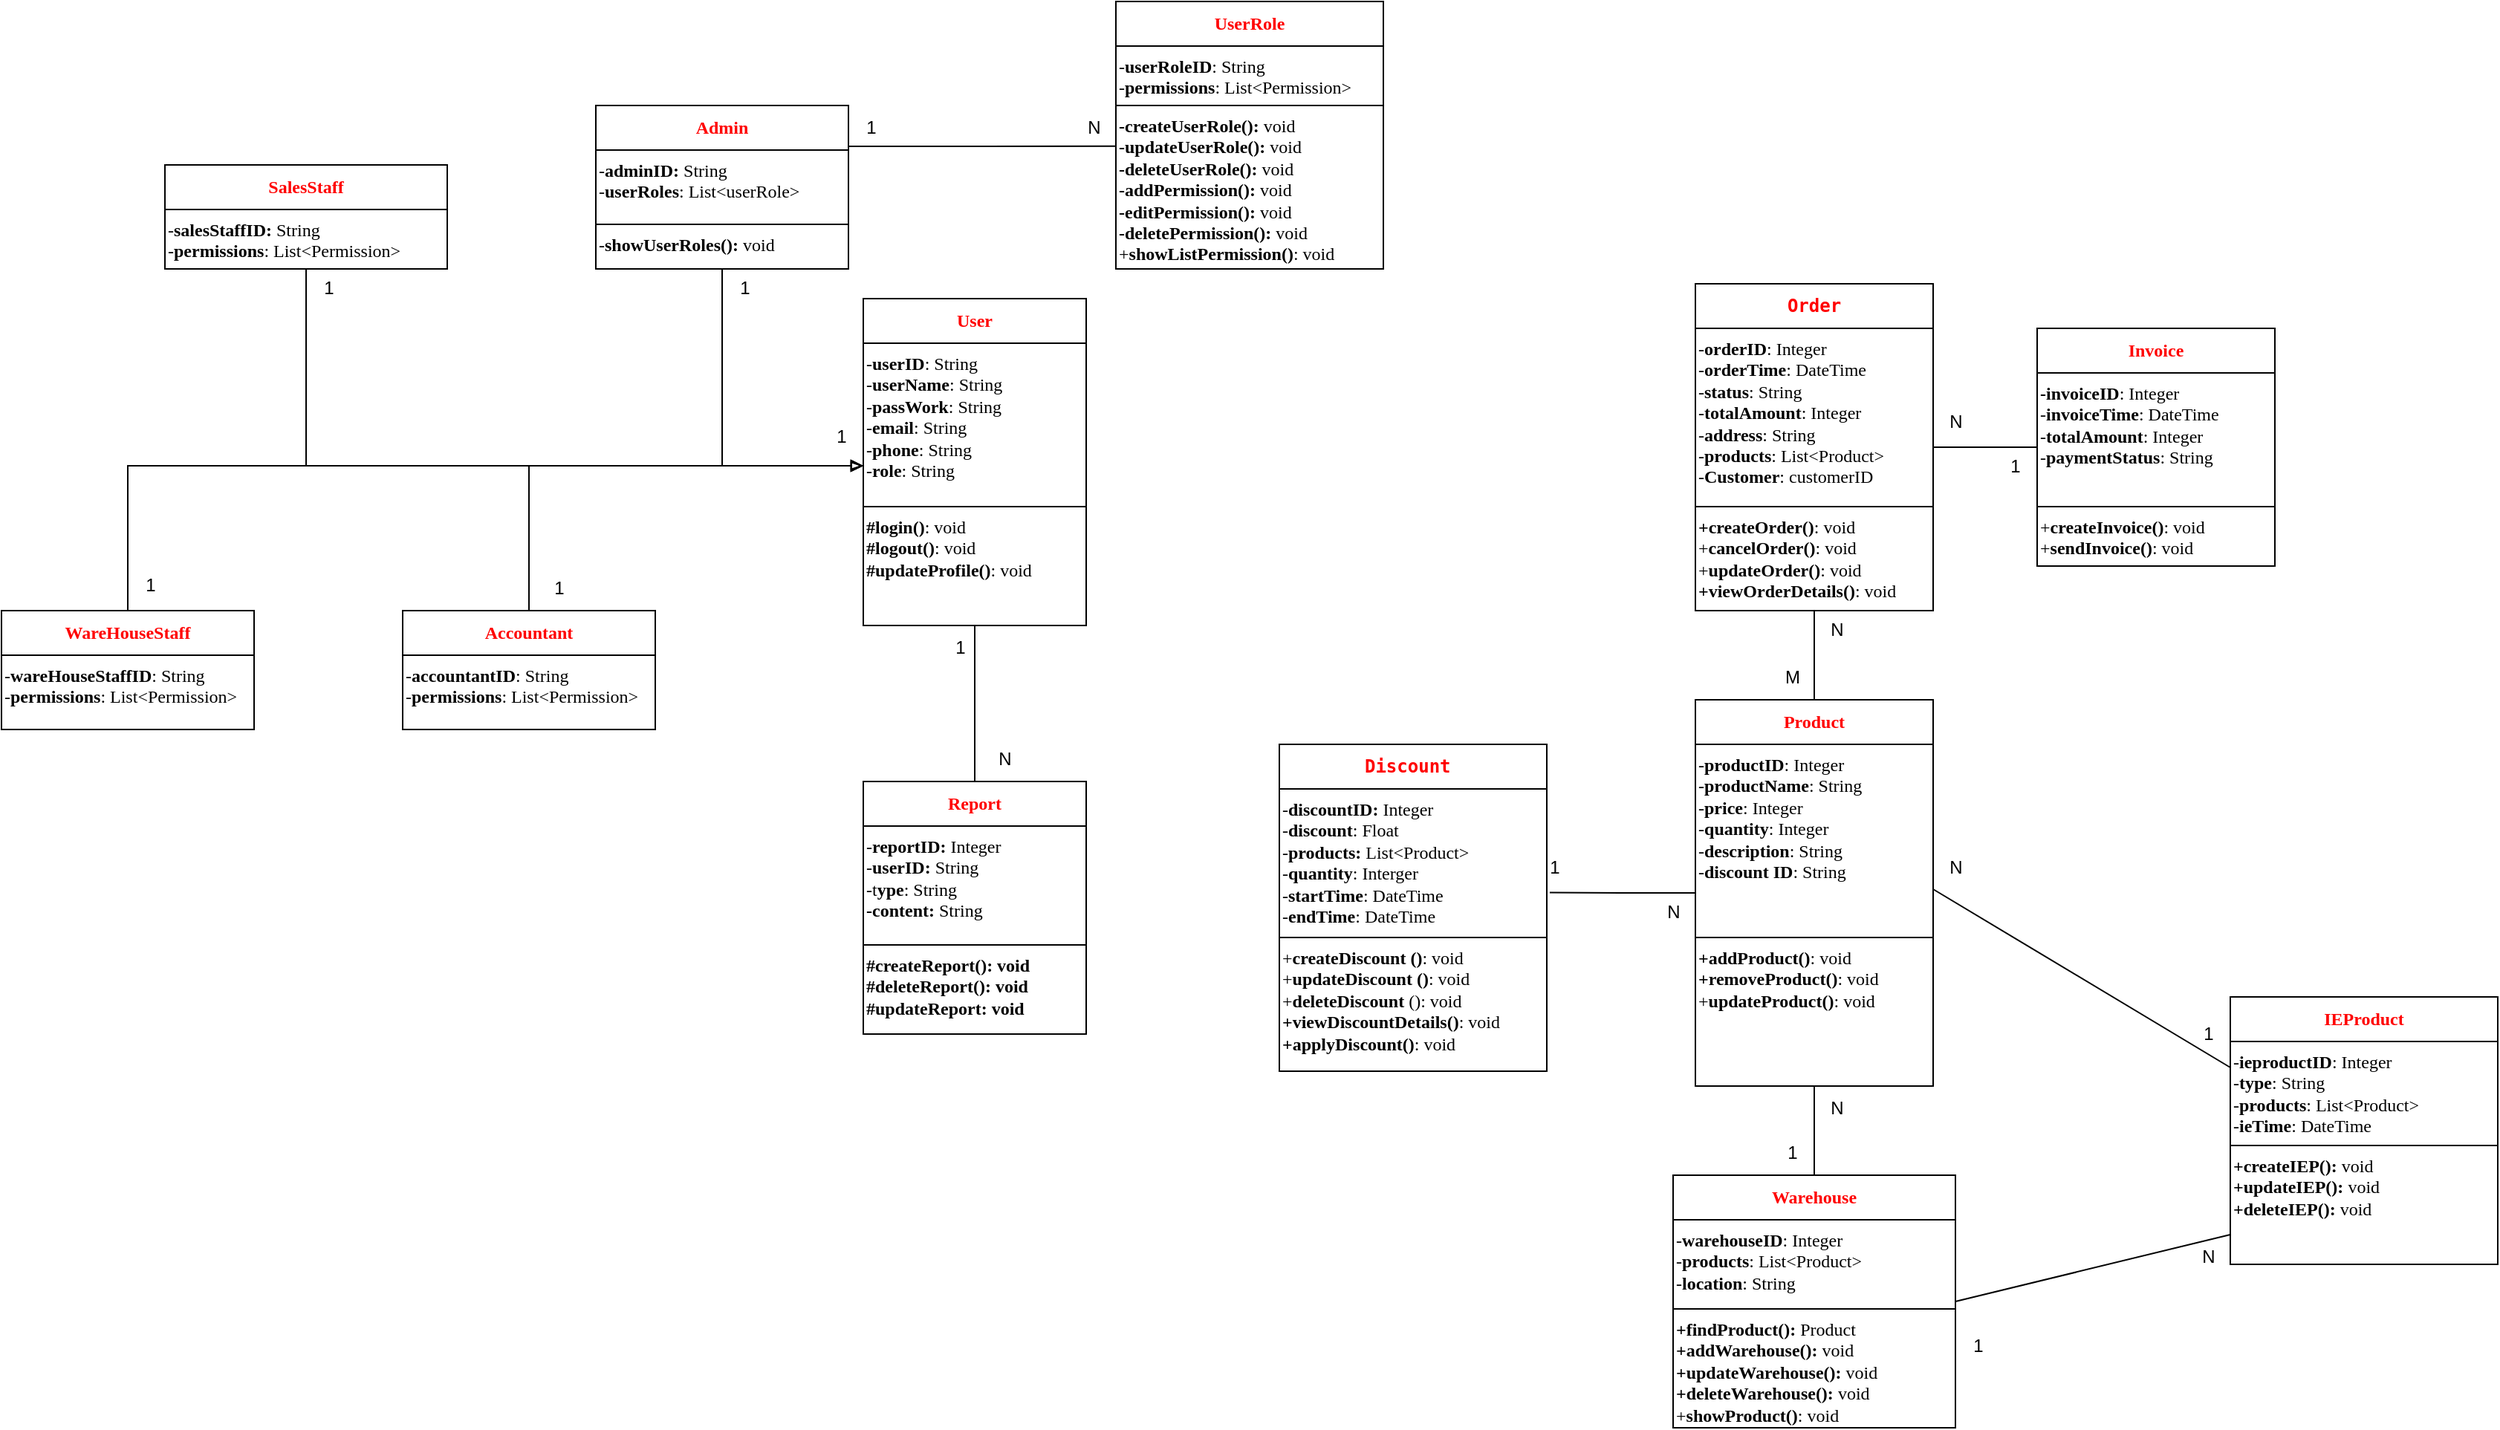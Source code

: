 <mxfile version="24.7.17" pages="5">
  <diagram name="Class" id="TDK0GBvSfRPg_dON5NKm">
    <mxGraphModel grid="1" page="1" gridSize="10" guides="1" tooltips="1" connect="1" arrows="1" fold="1" pageScale="1" pageWidth="850" pageHeight="1100" math="0" shadow="0">
      <root>
        <mxCell id="0" />
        <mxCell id="1" parent="0" />
        <mxCell id="8DxKa7WhByMmZHTqV09v-3" value="&lt;b&gt;&lt;font color=&quot;#ff0000&quot;&gt;User&lt;/font&gt;&lt;/b&gt;" style="swimlane;fontStyle=0;childLayout=stackLayout;horizontal=1;startSize=30;horizontalStack=0;resizeParent=1;resizeParentMax=0;resizeLast=0;collapsible=1;marginBottom=0;whiteSpace=wrap;html=1;fontFamily=Times New Roman;" vertex="1" parent="1">
          <mxGeometry x="-180" y="340" width="150" height="220" as="geometry">
            <mxRectangle x="150" y="460" width="60" height="30" as="alternateBounds" />
          </mxGeometry>
        </mxCell>
        <mxCell id="8DxKa7WhByMmZHTqV09v-9" value="-&lt;b&gt;userID&lt;/b&gt;: String&lt;div&gt;-&lt;b&gt;userName&lt;/b&gt;: String&lt;/div&gt;&lt;div&gt;-&lt;b&gt;passWork&lt;/b&gt;: String&lt;/div&gt;&lt;div&gt;-&lt;b&gt;email&lt;/b&gt;: String&lt;/div&gt;&lt;div&gt;-&lt;b&gt;phone&lt;/b&gt;: String&lt;/div&gt;&lt;div&gt;-&lt;b&gt;role&lt;/b&gt;: String&lt;/div&gt;" style="rounded=0;whiteSpace=wrap;html=1;align=left;verticalAlign=top;fontFamily=Times New Roman;" vertex="1" parent="8DxKa7WhByMmZHTqV09v-3">
          <mxGeometry y="30" width="150" height="110" as="geometry" />
        </mxCell>
        <mxCell id="8DxKa7WhByMmZHTqV09v-45" value="&lt;strong&gt;#login()&lt;/strong&gt;: void&lt;div&gt;&lt;strong&gt;#logout()&lt;/strong&gt;: void&lt;/div&gt;&lt;div&gt;&lt;strong&gt;#updateProfile()&lt;/strong&gt;: void&lt;br&gt;&lt;div&gt;&lt;br&gt;&lt;div&gt;&amp;nbsp; &lt;br&gt;&lt;br&gt;&lt;/div&gt;&lt;/div&gt;&lt;/div&gt;" style="rounded=0;whiteSpace=wrap;html=1;align=left;verticalAlign=top;fontFamily=Times New Roman;" vertex="1" parent="8DxKa7WhByMmZHTqV09v-3">
          <mxGeometry y="140" width="150" height="80" as="geometry" />
        </mxCell>
        <mxCell id="8DxKa7WhByMmZHTqV09v-36" style="edgeStyle=orthogonalEdgeStyle;rounded=0;orthogonalLoop=1;jettySize=auto;html=1;exitX=0.5;exitY=0;exitDx=0;exitDy=0;entryX=0.5;entryY=1;entryDx=0;entryDy=0;endArrow=none;endFill=0;fontFamily=Times New Roman;" edge="1" parent="1" source="8DxKa7WhByMmZHTqV09v-10" target="8DxKa7WhByMmZHTqV09v-15">
          <mxGeometry relative="1" as="geometry" />
        </mxCell>
        <mxCell id="8DxKa7WhByMmZHTqV09v-10" value="&lt;b&gt;&lt;font color=&quot;#ff0000&quot;&gt;Product&lt;/font&gt;&lt;/b&gt;" style="swimlane;fontStyle=0;childLayout=stackLayout;horizontal=1;startSize=30;horizontalStack=0;resizeParent=1;resizeParentMax=0;resizeLast=0;collapsible=1;marginBottom=0;whiteSpace=wrap;html=1;fontFamily=Times New Roman;" vertex="1" parent="1">
          <mxGeometry x="380" y="610" width="160" height="260" as="geometry">
            <mxRectangle x="350" y="660" width="60" height="30" as="alternateBounds" />
          </mxGeometry>
        </mxCell>
        <mxCell id="8DxKa7WhByMmZHTqV09v-11" value="&lt;div style=&quot;&quot;&gt;&lt;span style=&quot;background-color: initial;&quot;&gt;-&lt;/span&gt;&lt;strong style=&quot;background-color: initial;&quot;&gt;productID&lt;/strong&gt;&lt;span style=&quot;background-color: initial;&quot;&gt;:&amp;nbsp;&lt;/span&gt;&lt;span style=&quot;background-color: initial;&quot;&gt;Integer&lt;/span&gt;&lt;/div&gt;&lt;div style=&quot;&quot;&gt;&lt;span style=&quot;background-color: initial;&quot;&gt;-&lt;/span&gt;&lt;strong style=&quot;background-color: initial;&quot;&gt;productName&lt;/strong&gt;&lt;span style=&quot;background-color: initial;&quot;&gt;: String&lt;/span&gt;&lt;/div&gt;&lt;div style=&quot;&quot;&gt;&lt;span style=&quot;background-color: initial;&quot;&gt;-&lt;/span&gt;&lt;strong style=&quot;background-color: initial;&quot;&gt;price&lt;/strong&gt;&lt;span style=&quot;background-color: initial;&quot;&gt;:&amp;nbsp;&lt;/span&gt;&lt;span style=&quot;background-color: initial;&quot;&gt;Integer&lt;/span&gt;&lt;/div&gt;&lt;div style=&quot;&quot;&gt;&lt;span style=&quot;background-color: initial;&quot;&gt;-&lt;b&gt;q&lt;/b&gt;&lt;/span&gt;&lt;strong style=&quot;background-color: initial;&quot;&gt;uantity&lt;/strong&gt;&lt;span style=&quot;background-color: initial;&quot;&gt;:&amp;nbsp;&lt;/span&gt;&lt;span style=&quot;background-color: initial;&quot;&gt;Integer&lt;/span&gt;&lt;/div&gt;&lt;div style=&quot;&quot;&gt;&lt;span style=&quot;background-color: initial;&quot;&gt;-&lt;/span&gt;&lt;strong style=&quot;background-color: initial;&quot;&gt;description&lt;/strong&gt;&lt;span style=&quot;background-color: initial;&quot;&gt;: String&lt;/span&gt;&lt;/div&gt;&lt;div style=&quot;&quot;&gt;&lt;span style=&quot;background-color: initial;&quot;&gt;-&lt;/span&gt;&lt;span style=&quot;background-color: initial;&quot;&gt;&lt;b&gt;discount ID&lt;/b&gt;: String&lt;/span&gt;&lt;/div&gt;&lt;div style=&quot;&quot;&gt;&lt;span style=&quot;background-color: initial;&quot;&gt;&lt;br&gt;&lt;/span&gt;&lt;/div&gt;&lt;div style=&quot;&quot;&gt;&lt;br&gt;&lt;/div&gt;" style="rounded=0;whiteSpace=wrap;html=1;align=left;verticalAlign=top;fontFamily=Times New Roman;" vertex="1" parent="8DxKa7WhByMmZHTqV09v-10">
          <mxGeometry y="30" width="160" height="130" as="geometry" />
        </mxCell>
        <mxCell id="8DxKa7WhByMmZHTqV09v-42" value="&lt;strong&gt;+addProduct()&lt;/strong&gt;: void&lt;br&gt;&lt;div&gt;&lt;strong style=&quot;background-color: initial;&quot;&gt;+removeProduct()&lt;/strong&gt;&lt;span style=&quot;background-color: initial;&quot;&gt;: void&lt;/span&gt;&amp;nbsp;&lt;/div&gt;&lt;div&gt;&lt;span style=&quot;background-color: initial;&quot;&gt;+&lt;/span&gt;&lt;strong style=&quot;background-color: initial;&quot;&gt;updateProduct()&lt;/strong&gt;&lt;span style=&quot;background-color: initial;&quot;&gt;: void&lt;/span&gt;&lt;/div&gt;&lt;div&gt;&lt;span style=&quot;background-color: initial;&quot;&gt;&lt;br&gt;&lt;/span&gt;&lt;/div&gt;" style="rounded=0;whiteSpace=wrap;html=1;align=left;verticalAlign=top;fontFamily=Times New Roman;" vertex="1" parent="8DxKa7WhByMmZHTqV09v-10">
          <mxGeometry y="160" width="160" height="100" as="geometry" />
        </mxCell>
        <mxCell id="8DxKa7WhByMmZHTqV09v-38" style="edgeStyle=orthogonalEdgeStyle;rounded=0;orthogonalLoop=1;jettySize=auto;html=1;exitX=1;exitY=0.5;exitDx=0;exitDy=0;endArrow=none;endFill=0;fontFamily=Times New Roman;" edge="1" parent="1" source="8DxKa7WhByMmZHTqV09v-15" target="8DxKa7WhByMmZHTqV09v-20">
          <mxGeometry relative="1" as="geometry" />
        </mxCell>
        <mxCell id="8DxKa7WhByMmZHTqV09v-15" value="&lt;code&gt;&lt;b&gt;&lt;font color=&quot;#ff0000&quot;&gt;Order&lt;/font&gt;&lt;/b&gt;&lt;/code&gt;" style="swimlane;fontStyle=0;childLayout=stackLayout;horizontal=1;startSize=30;horizontalStack=0;resizeParent=1;resizeParentMax=0;resizeLast=0;collapsible=1;marginBottom=0;whiteSpace=wrap;html=1;fontFamily=Times New Roman;" vertex="1" parent="1">
          <mxGeometry x="380" y="330" width="160" height="220" as="geometry">
            <mxRectangle x="350" y="540" width="60" height="30" as="alternateBounds" />
          </mxGeometry>
        </mxCell>
        <mxCell id="8DxKa7WhByMmZHTqV09v-16" value="-&lt;strong&gt;orderID&lt;/strong&gt;: Integer&lt;div&gt;-&lt;b&gt;&lt;span style=&quot;background-color: initial;&quot;&gt;order&lt;/span&gt;Time&lt;/b&gt;&lt;span style=&quot;background-color: initial;&quot;&gt;:&amp;nbsp;&lt;/span&gt;&lt;span style=&quot;background-color: initial;&quot;&gt;DateTime&lt;/span&gt;&lt;/div&gt;&lt;div&gt;&lt;span style=&quot;background-color: initial;&quot;&gt;-&lt;/span&gt;&lt;strong style=&quot;background-color: initial;&quot;&gt;status&lt;/strong&gt;&lt;span style=&quot;background-color: initial;&quot;&gt;: String&lt;/span&gt;&lt;br&gt;&lt;/div&gt;&lt;div&gt;&lt;span style=&quot;background-color: initial;&quot;&gt;-&lt;/span&gt;&lt;strong style=&quot;background-color: initial;&quot;&gt;totalAmount&lt;/strong&gt;&lt;span style=&quot;background-color: initial;&quot;&gt;: Integer&lt;/span&gt;&lt;/div&gt;&lt;div&gt;&lt;div&gt;&lt;span style=&quot;background-color: initial;&quot;&gt;-&lt;b&gt;address&lt;/b&gt;: String&lt;/span&gt;&lt;/div&gt;&lt;/div&gt;&lt;div&gt;&lt;span style=&quot;background-color: initial;&quot;&gt;-&lt;b&gt;products&lt;/b&gt;: List&amp;lt;Product&amp;gt;&lt;/span&gt;&lt;/div&gt;&lt;div&gt;&lt;span style=&quot;background-color: initial;&quot;&gt;-&lt;b&gt;Customer&lt;/b&gt;: customerID&lt;/span&gt;&lt;/div&gt;&lt;div&gt;&lt;br&gt;&lt;/div&gt;&lt;div&gt;&lt;span style=&quot;background-color: initial;&quot;&gt;&lt;br&gt;&lt;/span&gt;&lt;/div&gt;" style="rounded=0;whiteSpace=wrap;html=1;align=left;verticalAlign=top;fontFamily=Times New Roman;" vertex="1" parent="8DxKa7WhByMmZHTqV09v-15">
          <mxGeometry y="30" width="160" height="120" as="geometry" />
        </mxCell>
        <mxCell id="8DxKa7WhByMmZHTqV09v-40" value="&lt;strong&gt;+createOrder()&lt;/strong&gt;:&amp;nbsp;void &lt;div&gt;&lt;span style=&quot;background-color: initial;&quot;&gt;+&lt;/span&gt;&lt;strong style=&quot;background-color: initial;&quot;&gt;cancelOrder()&lt;/strong&gt;&lt;span style=&quot;background-color: initial;&quot;&gt;: void&lt;/span&gt;&lt;/div&gt;&lt;div&gt;&lt;span style=&quot;background-color: initial;&quot;&gt;+&lt;/span&gt;&lt;strong style=&quot;background-color: initial;&quot;&gt;updateOrder()&lt;/strong&gt;&lt;span style=&quot;background-color: initial;&quot;&gt;: void&lt;/span&gt;&lt;/div&gt;&lt;div&gt;&lt;strong style=&quot;background-color: initial;&quot;&gt;+viewOrderDetails()&lt;/strong&gt;&lt;span style=&quot;background-color: initial;&quot;&gt;: void&lt;/span&gt;&lt;/div&gt;" style="rounded=0;whiteSpace=wrap;html=1;verticalAlign=top;align=left;fontFamily=Times New Roman;" vertex="1" parent="8DxKa7WhByMmZHTqV09v-15">
          <mxGeometry y="150" width="160" height="70" as="geometry" />
        </mxCell>
        <mxCell id="8DxKa7WhByMmZHTqV09v-20" value="&lt;b&gt;&lt;font color=&quot;#ff0000&quot;&gt;Invoice&lt;/font&gt;&lt;/b&gt;" style="swimlane;fontStyle=0;childLayout=stackLayout;horizontal=1;startSize=30;horizontalStack=0;resizeParent=1;resizeParentMax=0;resizeLast=0;collapsible=1;marginBottom=0;whiteSpace=wrap;html=1;fontFamily=Times New Roman;" vertex="1" parent="1">
          <mxGeometry x="610" y="360" width="160" height="160" as="geometry">
            <mxRectangle x="480" y="540" width="60" height="30" as="alternateBounds" />
          </mxGeometry>
        </mxCell>
        <mxCell id="8DxKa7WhByMmZHTqV09v-21" value="&lt;strong&gt;-invoiceID&lt;/strong&gt;: Integer&lt;div&gt;-&lt;strong style=&quot;background-color: initial;&quot;&gt;invoiceTime&lt;/strong&gt;&lt;span style=&quot;background-color: initial;&quot;&gt;:&amp;nbsp;&lt;/span&gt;&lt;span style=&quot;background-color: initial;&quot;&gt;DateTime&lt;/span&gt;&lt;/div&gt;&lt;div&gt;&lt;span style=&quot;background-color: initial;&quot;&gt;-&lt;/span&gt;&lt;strong style=&quot;background-color: initial;&quot;&gt;totalAmount&lt;/strong&gt;&lt;span style=&quot;background-color: initial;&quot;&gt;: Integer&lt;/span&gt;&lt;/div&gt;&lt;div&gt;&lt;span style=&quot;background-color: initial;&quot;&gt;-&lt;/span&gt;&lt;strong style=&quot;background-color: initial;&quot;&gt;paymentStatus&lt;/strong&gt;&lt;span style=&quot;background-color: initial;&quot;&gt;: String&lt;/span&gt;&lt;/div&gt;" style="rounded=0;whiteSpace=wrap;html=1;align=left;verticalAlign=top;fontFamily=Times New Roman;" vertex="1" parent="8DxKa7WhByMmZHTqV09v-20">
          <mxGeometry y="30" width="160" height="90" as="geometry" />
        </mxCell>
        <mxCell id="8DxKa7WhByMmZHTqV09v-41" value="+&lt;strong&gt;createInvoice()&lt;/strong&gt;: void&lt;div&gt;&lt;span style=&quot;background-color: initial;&quot;&gt;+&lt;/span&gt;&lt;strong style=&quot;background-color: initial;&quot;&gt;sendInvoice()&lt;/strong&gt;&lt;span style=&quot;background-color: initial;&quot;&gt;: void&lt;/span&gt;&lt;/div&gt;" style="rounded=0;whiteSpace=wrap;html=1;align=left;verticalAlign=top;fontFamily=Times New Roman;" vertex="1" parent="8DxKa7WhByMmZHTqV09v-20">
          <mxGeometry y="120" width="160" height="40" as="geometry" />
        </mxCell>
        <mxCell id="8DxKa7WhByMmZHTqV09v-39" style="edgeStyle=orthogonalEdgeStyle;rounded=0;orthogonalLoop=1;jettySize=auto;html=1;exitX=0.5;exitY=0;exitDx=0;exitDy=0;endArrow=none;endFill=0;fontFamily=Times New Roman;" edge="1" parent="1" source="8DxKa7WhByMmZHTqV09v-25" target="8DxKa7WhByMmZHTqV09v-10">
          <mxGeometry relative="1" as="geometry" />
        </mxCell>
        <mxCell id="8DxKa7WhByMmZHTqV09v-25" value="&lt;span style=&quot;text-align: left;&quot;&gt;&lt;b&gt;&lt;font color=&quot;#ff0000&quot;&gt;Warehouse&lt;/font&gt;&lt;/b&gt;&lt;/span&gt;" style="swimlane;fontStyle=0;childLayout=stackLayout;horizontal=1;startSize=30;horizontalStack=0;resizeParent=1;resizeParentMax=0;resizeLast=0;collapsible=1;marginBottom=0;whiteSpace=wrap;html=1;fontFamily=Times New Roman;" vertex="1" parent="1">
          <mxGeometry x="365" y="930" width="190" height="170" as="geometry">
            <mxRectangle x="350" y="830" width="60" height="30" as="alternateBounds" />
          </mxGeometry>
        </mxCell>
        <mxCell id="8DxKa7WhByMmZHTqV09v-26" value="-&lt;b&gt;warehouseID&lt;/b&gt;: Integer&lt;div&gt;-&lt;b&gt;products&lt;/b&gt;: List&amp;lt;Product&amp;gt;&lt;/div&gt;&lt;div&gt;-&lt;b&gt;location&lt;/b&gt;: String&lt;/div&gt;&lt;div&gt;&lt;br&gt;&lt;/div&gt;" style="rounded=0;whiteSpace=wrap;html=1;align=left;verticalAlign=top;fontFamily=Times New Roman;" vertex="1" parent="8DxKa7WhByMmZHTqV09v-25">
          <mxGeometry y="30" width="190" height="60" as="geometry" />
        </mxCell>
        <mxCell id="8DxKa7WhByMmZHTqV09v-44" value="&lt;b&gt;+findProduct(): &lt;/b&gt;Product&lt;div&gt;&lt;b&gt;+addWarehouse(): &lt;/b&gt;void&lt;/div&gt;&lt;div&gt;&lt;b&gt;+updateWarehouse(): &lt;/b&gt;void&lt;/div&gt;&lt;div&gt;&lt;b&gt;+deleteWarehouse(): &lt;/b&gt;void&lt;/div&gt;&lt;div&gt;+&lt;b&gt;showProduct()&lt;/b&gt;: void&lt;br&gt;&lt;/div&gt;" style="rounded=0;whiteSpace=wrap;html=1;align=left;verticalAlign=top;fontFamily=Times New Roman;" vertex="1" parent="8DxKa7WhByMmZHTqV09v-25">
          <mxGeometry y="90" width="190" height="80" as="geometry" />
        </mxCell>
        <mxCell id="8DxKa7WhByMmZHTqV09v-30" value="&lt;font face=&quot;monospace&quot; color=&quot;#ff0000&quot;&gt;&lt;b&gt;Discount&amp;nbsp;&lt;/b&gt;&lt;/font&gt;" style="swimlane;fontStyle=0;childLayout=stackLayout;horizontal=1;startSize=30;horizontalStack=0;resizeParent=1;resizeParentMax=0;resizeLast=0;collapsible=1;marginBottom=0;whiteSpace=wrap;html=1;fontFamily=Times New Roman;" vertex="1" parent="1">
          <mxGeometry x="100" y="640" width="180" height="220" as="geometry">
            <mxRectangle x="640" y="720" width="60" height="30" as="alternateBounds" />
          </mxGeometry>
        </mxCell>
        <mxCell id="8DxKa7WhByMmZHTqV09v-31" value="-&lt;b&gt;discount&lt;/b&gt;&lt;strong&gt;ID: &lt;/strong&gt;Integer&lt;div&gt;-&lt;strong style=&quot;background-color: initial;&quot;&gt;discount&lt;/strong&gt;&lt;span style=&quot;background-color: initial;&quot;&gt;: Float&lt;/span&gt;&lt;/div&gt;&lt;div&gt;&lt;span style=&quot;background-color: initial;&quot;&gt;-&lt;b&gt;products:&lt;/b&gt; List&amp;lt;Product&amp;gt;&lt;/span&gt;&lt;/div&gt;&lt;div&gt;&lt;span style=&quot;background-color: initial;&quot;&gt;-&lt;/span&gt;&lt;b style=&quot;background-color: initial;&quot;&gt;quantity&lt;/b&gt;&lt;span style=&quot;background-color: initial;&quot;&gt;: Interger&lt;/span&gt;&lt;/div&gt;&lt;div&gt;&lt;span style=&quot;background-color: initial;&quot;&gt;-&lt;/span&gt;&lt;strong style=&quot;background-color: initial;&quot;&gt;startTime&lt;/strong&gt;&lt;span style=&quot;background-color: initial;&quot;&gt;:&amp;nbsp;&lt;/span&gt;&lt;span style=&quot;background-color: initial;&quot;&gt;DateTime&lt;/span&gt;&lt;/div&gt;&lt;div&gt;&lt;span style=&quot;background-color: initial;&quot;&gt;-&lt;/span&gt;&lt;strong style=&quot;background-color: initial;&quot;&gt;endTime&lt;/strong&gt;&lt;span style=&quot;background-color: initial;&quot;&gt;:&amp;nbsp;&lt;/span&gt;&lt;span style=&quot;background-color: initial;&quot;&gt;DateTime&lt;/span&gt;&lt;/div&gt;" style="rounded=0;whiteSpace=wrap;html=1;align=left;verticalAlign=top;fontFamily=Times New Roman;" vertex="1" parent="8DxKa7WhByMmZHTqV09v-30">
          <mxGeometry y="30" width="180" height="100" as="geometry" />
        </mxCell>
        <mxCell id="8DxKa7WhByMmZHTqV09v-43" value="+&lt;b&gt;createDiscount ()&lt;/b&gt;: void&lt;div&gt;+&lt;b&gt;updateDiscount ()&lt;/b&gt;: void&lt;/div&gt;&lt;div&gt;+&lt;b&gt;deleteDiscount &lt;/b&gt;(): void&lt;/div&gt;&lt;div&gt;&lt;div&gt;&lt;strong style=&quot;background-color: initial;&quot;&gt;+viewDiscountDetails()&lt;/strong&gt;&lt;span style=&quot;background-color: initial;&quot;&gt;: void&lt;/span&gt;&lt;/div&gt;&lt;/div&gt;&lt;div&gt;&lt;strong style=&quot;background-color: initial;&quot;&gt;+applyDiscount()&lt;/strong&gt;&lt;span style=&quot;background-color: initial;&quot;&gt;: void&lt;/span&gt;&lt;/div&gt;&lt;div&gt;&lt;br&gt;&lt;/div&gt;" style="rounded=0;whiteSpace=wrap;html=1;align=left;verticalAlign=top;fontFamily=Times New Roman;" vertex="1" parent="8DxKa7WhByMmZHTqV09v-30">
          <mxGeometry y="130" width="180" height="90" as="geometry" />
        </mxCell>
        <mxCell id="8DxKa7WhByMmZHTqV09v-46" value="&lt;span style=&quot;text-align: left;&quot;&gt;&lt;b&gt;&lt;font color=&quot;#ff0000&quot;&gt;IEProduct&lt;/font&gt;&lt;/b&gt;&lt;/span&gt;" style="swimlane;fontStyle=0;childLayout=stackLayout;horizontal=1;startSize=30;horizontalStack=0;resizeParent=1;resizeParentMax=0;resizeLast=0;collapsible=1;marginBottom=0;whiteSpace=wrap;html=1;fontFamily=Times New Roman;" vertex="1" parent="1">
          <mxGeometry x="740" y="810" width="180" height="180" as="geometry">
            <mxRectangle x="350" y="830" width="60" height="30" as="alternateBounds" />
          </mxGeometry>
        </mxCell>
        <mxCell id="8DxKa7WhByMmZHTqV09v-47" value="-&lt;b&gt;ieproductID&lt;/b&gt;: Integer&lt;div&gt;-&lt;b&gt;type&lt;/b&gt;: String&lt;br&gt;&lt;div&gt;-&lt;b&gt;products&lt;/b&gt;: List&amp;lt;Product&amp;gt;&lt;/div&gt;&lt;div&gt;-&lt;b&gt;ieTime&lt;/b&gt;: DateTime&amp;nbsp;&lt;div&gt;&lt;br&gt;&lt;/div&gt;&lt;div&gt;&lt;br&gt;&lt;/div&gt;&lt;/div&gt;&lt;/div&gt;" style="rounded=0;whiteSpace=wrap;html=1;align=left;verticalAlign=top;fontFamily=Times New Roman;" vertex="1" parent="8DxKa7WhByMmZHTqV09v-46">
          <mxGeometry y="30" width="180" height="70" as="geometry" />
        </mxCell>
        <mxCell id="8DxKa7WhByMmZHTqV09v-48" value="&lt;b&gt;+createIEP(): &lt;/b&gt;void&lt;div&gt;&lt;b&gt;+updateIEP(): &lt;/b&gt;void&lt;/div&gt;&lt;div&gt;&lt;b&gt;+deleteIEP(): &lt;/b&gt;void&lt;/div&gt;" style="rounded=0;whiteSpace=wrap;html=1;align=left;verticalAlign=top;fontFamily=Times New Roman;" vertex="1" parent="8DxKa7WhByMmZHTqV09v-46">
          <mxGeometry y="100" width="180" height="80" as="geometry" />
        </mxCell>
        <mxCell id="8DxKa7WhByMmZHTqV09v-99" style="edgeStyle=orthogonalEdgeStyle;rounded=0;orthogonalLoop=1;jettySize=auto;html=1;exitX=0.5;exitY=1;exitDx=0;exitDy=0;entryX=0;entryY=0.75;entryDx=0;entryDy=0;fontFamily=Times New Roman;fontSize=12;fontColor=default;fontStyle=0;endArrow=block;endFill=0;" edge="1" parent="1" source="8DxKa7WhByMmZHTqV09v-53" target="8DxKa7WhByMmZHTqV09v-9">
          <mxGeometry relative="1" as="geometry" />
        </mxCell>
        <mxCell id="8DxKa7WhByMmZHTqV09v-53" value="&lt;b&gt;&lt;font color=&quot;#ff0000&quot;&gt;SalesStaff&lt;/font&gt;&lt;/b&gt;" style="swimlane;fontStyle=0;childLayout=stackLayout;horizontal=1;startSize=30;horizontalStack=0;resizeParent=1;resizeParentMax=0;resizeLast=0;collapsible=1;marginBottom=0;whiteSpace=wrap;html=1;fontFamily=Times New Roman;" vertex="1" parent="1">
          <mxGeometry x="-650" y="250" width="190" height="70" as="geometry">
            <mxRectangle x="150" y="460" width="60" height="30" as="alternateBounds" />
          </mxGeometry>
        </mxCell>
        <mxCell id="8DxKa7WhByMmZHTqV09v-54" value="-&lt;b&gt;salesStaffID:&lt;/b&gt; String&lt;div&gt;&lt;span style=&quot;background-color: initial;&quot;&gt;-&lt;/span&gt;&lt;b style=&quot;background-color: initial;&quot;&gt;permissions&lt;/b&gt;&lt;span style=&quot;background-color: initial;&quot;&gt;: List&amp;lt;Permission&amp;gt;&lt;/span&gt;&lt;/div&gt;" style="rounded=0;whiteSpace=wrap;html=1;align=left;verticalAlign=top;fontFamily=Times New Roman;" vertex="1" parent="8DxKa7WhByMmZHTqV09v-53">
          <mxGeometry y="30" width="190" height="40" as="geometry" />
        </mxCell>
        <mxCell id="8DxKa7WhByMmZHTqV09v-87" style="edgeStyle=orthogonalEdgeStyle;rounded=0;orthogonalLoop=1;jettySize=auto;html=1;exitX=0.5;exitY=1;exitDx=0;exitDy=0;entryX=0;entryY=0.75;entryDx=0;entryDy=0;fontFamily=Times New Roman;fontSize=12;fontColor=default;fontStyle=0;endArrow=block;endFill=0;" edge="1" parent="1" source="8DxKa7WhByMmZHTqV09v-56" target="8DxKa7WhByMmZHTqV09v-9">
          <mxGeometry relative="1" as="geometry" />
        </mxCell>
        <mxCell id="8DxKa7WhByMmZHTqV09v-107" style="edgeStyle=orthogonalEdgeStyle;rounded=0;orthogonalLoop=1;jettySize=auto;html=1;exitX=1;exitY=0.25;exitDx=0;exitDy=0;fontFamily=Helvetica;fontSize=12;fontColor=default;fontStyle=0;endArrow=none;endFill=0;" edge="1" parent="1" source="8DxKa7WhByMmZHTqV09v-56">
          <mxGeometry relative="1" as="geometry">
            <mxPoint x="-10" y="237.316" as="targetPoint" />
          </mxGeometry>
        </mxCell>
        <mxCell id="8DxKa7WhByMmZHTqV09v-56" value="&lt;b&gt;&lt;font color=&quot;#ff0000&quot;&gt;Admin&lt;/font&gt;&lt;/b&gt;" style="swimlane;fontStyle=0;childLayout=stackLayout;horizontal=1;startSize=30;horizontalStack=0;resizeParent=1;resizeParentMax=0;resizeLast=0;collapsible=1;marginBottom=0;whiteSpace=wrap;html=1;fontFamily=Times New Roman;" vertex="1" parent="1">
          <mxGeometry x="-360" y="210" width="170" height="110" as="geometry">
            <mxRectangle x="150" y="460" width="60" height="30" as="alternateBounds" />
          </mxGeometry>
        </mxCell>
        <mxCell id="8DxKa7WhByMmZHTqV09v-57" value="-&lt;b&gt;adminID: &lt;/b&gt;String&lt;div&gt;-&lt;b&gt;userRoles&lt;/b&gt;: List&amp;lt;userRole&amp;gt;&lt;/div&gt;" style="rounded=0;whiteSpace=wrap;html=1;align=left;verticalAlign=top;fontFamily=Times New Roman;" vertex="1" parent="8DxKa7WhByMmZHTqV09v-56">
          <mxGeometry y="30" width="170" height="50" as="geometry" />
        </mxCell>
        <mxCell id="8DxKa7WhByMmZHTqV09v-96" value="-&lt;b&gt;showUserRoles():&lt;/b&gt; void&lt;div&gt;&lt;br&gt;&lt;/div&gt;" style="rounded=0;whiteSpace=wrap;html=1;align=left;verticalAlign=top;fontFamily=Times New Roman;" vertex="1" parent="8DxKa7WhByMmZHTqV09v-56">
          <mxGeometry y="80" width="170" height="30" as="geometry" />
        </mxCell>
        <mxCell id="8DxKa7WhByMmZHTqV09v-78" style="edgeStyle=orthogonalEdgeStyle;rounded=0;orthogonalLoop=1;jettySize=auto;html=1;exitX=0.5;exitY=0;exitDx=0;exitDy=0;entryX=0;entryY=0.75;entryDx=0;entryDy=0;fontFamily=Times New Roman;fontSize=12;fontColor=default;fontStyle=0;endArrow=blockThin;endFill=0;" edge="1" parent="1" source="8DxKa7WhByMmZHTqV09v-59" target="8DxKa7WhByMmZHTqV09v-9">
          <mxGeometry relative="1" as="geometry" />
        </mxCell>
        <mxCell id="8DxKa7WhByMmZHTqV09v-59" value="&lt;b&gt;&lt;font color=&quot;#ff0000&quot;&gt;Accountant&lt;/font&gt;&lt;/b&gt;" style="swimlane;fontStyle=0;childLayout=stackLayout;horizontal=1;startSize=30;horizontalStack=0;resizeParent=1;resizeParentMax=0;resizeLast=0;collapsible=1;marginBottom=0;whiteSpace=wrap;html=1;fontFamily=Times New Roman;" vertex="1" parent="1">
          <mxGeometry x="-490" y="550" width="170" height="80" as="geometry">
            <mxRectangle x="150" y="460" width="60" height="30" as="alternateBounds" />
          </mxGeometry>
        </mxCell>
        <mxCell id="8DxKa7WhByMmZHTqV09v-60" value="-&lt;b&gt;accountantID&lt;/b&gt;: String&lt;div&gt;-&lt;b&gt;permissions&lt;/b&gt;: List&amp;lt;Permission&amp;gt;&lt;br&gt;&lt;/div&gt;" style="rounded=0;whiteSpace=wrap;html=1;align=left;verticalAlign=top;fontFamily=Times New Roman;" vertex="1" parent="8DxKa7WhByMmZHTqV09v-59">
          <mxGeometry y="30" width="170" height="50" as="geometry" />
        </mxCell>
        <mxCell id="8DxKa7WhByMmZHTqV09v-79" style="edgeStyle=orthogonalEdgeStyle;rounded=0;orthogonalLoop=1;jettySize=auto;html=1;exitX=0.5;exitY=0;exitDx=0;exitDy=0;entryX=0;entryY=0.75;entryDx=0;entryDy=0;fontFamily=Times New Roman;fontSize=12;fontColor=default;fontStyle=0;endArrow=block;endFill=0;" edge="1" parent="1" source="8DxKa7WhByMmZHTqV09v-62" target="8DxKa7WhByMmZHTqV09v-9">
          <mxGeometry relative="1" as="geometry">
            <Array as="points">
              <mxPoint x="-675" y="452" />
            </Array>
          </mxGeometry>
        </mxCell>
        <mxCell id="8DxKa7WhByMmZHTqV09v-62" value="&lt;b&gt;&lt;font color=&quot;#ff0000&quot;&gt;WareHouseStaff&lt;/font&gt;&lt;/b&gt;" style="swimlane;fontStyle=0;childLayout=stackLayout;horizontal=1;startSize=30;horizontalStack=0;resizeParent=1;resizeParentMax=0;resizeLast=0;collapsible=1;marginBottom=0;whiteSpace=wrap;html=1;fontFamily=Times New Roman;" vertex="1" parent="1">
          <mxGeometry x="-760" y="550" width="170" height="80" as="geometry">
            <mxRectangle x="150" y="460" width="60" height="30" as="alternateBounds" />
          </mxGeometry>
        </mxCell>
        <mxCell id="8DxKa7WhByMmZHTqV09v-63" value="-&lt;b&gt;wareHouseStaffID&lt;/b&gt;: String&lt;div&gt;-&lt;b&gt;permissions&lt;/b&gt;: List&amp;lt;Permission&amp;gt;&lt;br&gt;&lt;/div&gt;" style="rounded=0;whiteSpace=wrap;html=1;align=left;verticalAlign=top;fontFamily=Times New Roman;" vertex="1" parent="8DxKa7WhByMmZHTqV09v-62">
          <mxGeometry y="30" width="170" height="50" as="geometry" />
        </mxCell>
        <mxCell id="8DxKa7WhByMmZHTqV09v-81" value="&lt;b&gt;&lt;font color=&quot;#ff0000&quot;&gt;UserRole&lt;/font&gt;&lt;/b&gt;" style="swimlane;fontStyle=0;childLayout=stackLayout;horizontal=1;startSize=30;horizontalStack=0;resizeParent=1;resizeParentMax=0;resizeLast=0;collapsible=1;marginBottom=0;whiteSpace=wrap;html=1;fontFamily=Times New Roman;" vertex="1" parent="1">
          <mxGeometry x="-10" y="140" width="180" height="180" as="geometry">
            <mxRectangle x="150" y="460" width="60" height="30" as="alternateBounds" />
          </mxGeometry>
        </mxCell>
        <mxCell id="8DxKa7WhByMmZHTqV09v-82" value="-&lt;span style=&quot;text-align: center;&quot;&gt;&lt;b&gt;userRoleID&lt;/b&gt;&lt;/span&gt;: String&lt;div&gt;-&lt;b&gt;permissions&lt;/b&gt;: List&amp;lt;Permission&amp;gt;&lt;/div&gt;" style="rounded=0;whiteSpace=wrap;html=1;align=left;verticalAlign=top;fontFamily=Times New Roman;" vertex="1" parent="8DxKa7WhByMmZHTqV09v-81">
          <mxGeometry y="30" width="180" height="40" as="geometry" />
        </mxCell>
        <mxCell id="8DxKa7WhByMmZHTqV09v-83" value="&lt;div&gt;&lt;div&gt;&lt;div&gt;&lt;b&gt;-createUserRole(): &lt;/b&gt;void&lt;/div&gt;&lt;div&gt;&lt;b&gt;-updateUserRole(): &lt;/b&gt;void&lt;/div&gt;&lt;div&gt;&lt;b&gt;-deleteUserRole(): &lt;/b&gt;void&lt;/div&gt;&lt;div&gt;&lt;b&gt;-addPermission(): &lt;/b&gt;void&lt;/div&gt;&lt;/div&gt;&lt;/div&gt;&lt;div&gt;&lt;b&gt;-editPermission(): &lt;/b&gt;void&lt;/div&gt;&lt;div&gt;&lt;b&gt;-deletePermission(): &lt;/b&gt;void&lt;/div&gt;&lt;div&gt;+&lt;b&gt;showListPermission()&lt;/b&gt;: void&lt;/div&gt;" style="rounded=0;whiteSpace=wrap;html=1;align=left;verticalAlign=top;fontFamily=Times New Roman;" vertex="1" parent="8DxKa7WhByMmZHTqV09v-81">
          <mxGeometry y="70" width="180" height="110" as="geometry" />
        </mxCell>
        <mxCell id="8DxKa7WhByMmZHTqV09v-93" style="edgeStyle=orthogonalEdgeStyle;rounded=0;orthogonalLoop=1;jettySize=auto;html=1;exitX=0;exitY=0.5;exitDx=0;exitDy=0;entryX=1.011;entryY=0.698;entryDx=0;entryDy=0;entryPerimeter=0;fontFamily=Times New Roman;fontSize=12;fontColor=default;fontStyle=0;endArrow=none;endFill=0;" edge="1" parent="1" source="8DxKa7WhByMmZHTqV09v-10" target="8DxKa7WhByMmZHTqV09v-31">
          <mxGeometry relative="1" as="geometry" />
        </mxCell>
        <mxCell id="8DxKa7WhByMmZHTqV09v-108" value="1" style="text;html=1;align=center;verticalAlign=middle;resizable=0;points=[];autosize=1;strokeColor=none;fillColor=none;fontFamily=Helvetica;fontSize=12;fontColor=default;fontStyle=0;" vertex="1" parent="1">
          <mxGeometry x="-555" y="318" width="30" height="30" as="geometry" />
        </mxCell>
        <mxCell id="8DxKa7WhByMmZHTqV09v-109" value="1" style="text;html=1;align=center;verticalAlign=middle;resizable=0;points=[];autosize=1;strokeColor=none;fillColor=none;fontFamily=Helvetica;fontSize=12;fontColor=default;fontStyle=0;" vertex="1" parent="1">
          <mxGeometry x="-675" y="518" width="30" height="30" as="geometry" />
        </mxCell>
        <mxCell id="8DxKa7WhByMmZHTqV09v-110" value="1" style="text;html=1;align=center;verticalAlign=middle;resizable=0;points=[];autosize=1;strokeColor=none;fillColor=none;fontFamily=Helvetica;fontSize=12;fontColor=default;fontStyle=0;" vertex="1" parent="1">
          <mxGeometry x="-400" y="520" width="30" height="30" as="geometry" />
        </mxCell>
        <mxCell id="8DxKa7WhByMmZHTqV09v-111" value="1" style="text;html=1;align=center;verticalAlign=middle;resizable=0;points=[];autosize=1;strokeColor=none;fillColor=none;fontFamily=Helvetica;fontSize=12;fontColor=default;fontStyle=0;" vertex="1" parent="1">
          <mxGeometry x="-275" y="318" width="30" height="30" as="geometry" />
        </mxCell>
        <mxCell id="8DxKa7WhByMmZHTqV09v-112" value="1" style="text;html=1;align=center;verticalAlign=middle;resizable=0;points=[];autosize=1;strokeColor=none;fillColor=none;fontFamily=Helvetica;fontSize=12;fontColor=default;fontStyle=0;" vertex="1" parent="1">
          <mxGeometry x="-210" y="418" width="30" height="30" as="geometry" />
        </mxCell>
        <mxCell id="8DxKa7WhByMmZHTqV09v-115" value="1" style="text;html=1;align=center;verticalAlign=middle;resizable=0;points=[];autosize=1;strokeColor=none;fillColor=none;fontFamily=Helvetica;fontSize=12;fontColor=default;fontStyle=0;" vertex="1" parent="1">
          <mxGeometry x="-190" y="210" width="30" height="30" as="geometry" />
        </mxCell>
        <mxCell id="8DxKa7WhByMmZHTqV09v-116" value="N" style="text;html=1;align=center;verticalAlign=middle;resizable=0;points=[];autosize=1;strokeColor=none;fillColor=none;fontFamily=Helvetica;fontSize=12;fontColor=default;fontStyle=0;" vertex="1" parent="1">
          <mxGeometry x="-40" y="210" width="30" height="30" as="geometry" />
        </mxCell>
        <mxCell id="8DxKa7WhByMmZHTqV09v-119" value="N" style="text;html=1;align=center;verticalAlign=middle;resizable=0;points=[];autosize=1;strokeColor=none;fillColor=none;fontFamily=Helvetica;fontSize=12;fontColor=default;fontStyle=0;" vertex="1" parent="1">
          <mxGeometry x="460" y="548" width="30" height="30" as="geometry" />
        </mxCell>
        <mxCell id="8DxKa7WhByMmZHTqV09v-120" value="M" style="text;html=1;align=center;verticalAlign=middle;resizable=0;points=[];autosize=1;strokeColor=none;fillColor=none;fontFamily=Helvetica;fontSize=12;fontColor=default;fontStyle=0;" vertex="1" parent="1">
          <mxGeometry x="430" y="580" width="30" height="30" as="geometry" />
        </mxCell>
        <mxCell id="8DxKa7WhByMmZHTqV09v-121" value="N" style="text;html=1;align=center;verticalAlign=middle;resizable=0;points=[];autosize=1;strokeColor=none;fillColor=none;fontFamily=Helvetica;fontSize=12;fontColor=default;fontStyle=0;" vertex="1" parent="1">
          <mxGeometry x="540" y="408" width="30" height="30" as="geometry" />
        </mxCell>
        <mxCell id="8DxKa7WhByMmZHTqV09v-122" value="1" style="text;html=1;align=center;verticalAlign=middle;resizable=0;points=[];autosize=1;strokeColor=none;fillColor=none;fontFamily=Helvetica;fontSize=12;fontColor=default;fontStyle=0;" vertex="1" parent="1">
          <mxGeometry x="580" y="438" width="30" height="30" as="geometry" />
        </mxCell>
        <mxCell id="8DxKa7WhByMmZHTqV09v-123" value="1" style="text;html=1;align=center;verticalAlign=middle;resizable=0;points=[];autosize=1;strokeColor=none;fillColor=none;fontFamily=Helvetica;fontSize=12;fontColor=default;fontStyle=0;" vertex="1" parent="1">
          <mxGeometry x="270" y="708" width="30" height="30" as="geometry" />
        </mxCell>
        <mxCell id="8DxKa7WhByMmZHTqV09v-124" value="N" style="text;html=1;align=center;verticalAlign=middle;resizable=0;points=[];autosize=1;strokeColor=none;fillColor=none;fontFamily=Helvetica;fontSize=12;fontColor=default;fontStyle=0;" vertex="1" parent="1">
          <mxGeometry x="350" y="738" width="30" height="30" as="geometry" />
        </mxCell>
        <mxCell id="8DxKa7WhByMmZHTqV09v-125" value="N" style="text;html=1;align=center;verticalAlign=middle;resizable=0;points=[];autosize=1;strokeColor=none;fillColor=none;fontFamily=Helvetica;fontSize=12;fontColor=default;fontStyle=0;" vertex="1" parent="1">
          <mxGeometry x="460" y="870" width="30" height="30" as="geometry" />
        </mxCell>
        <mxCell id="8DxKa7WhByMmZHTqV09v-126" value="1" style="text;html=1;align=center;verticalAlign=middle;resizable=0;points=[];autosize=1;strokeColor=none;fillColor=none;fontFamily=Helvetica;fontSize=12;fontColor=default;fontStyle=0;" vertex="1" parent="1">
          <mxGeometry x="430" y="900" width="30" height="30" as="geometry" />
        </mxCell>
        <mxCell id="8DxKa7WhByMmZHTqV09v-128" value="N" style="text;html=1;align=center;verticalAlign=middle;resizable=0;points=[];autosize=1;strokeColor=none;fillColor=none;fontFamily=Helvetica;fontSize=12;fontColor=default;fontStyle=0;" vertex="1" parent="1">
          <mxGeometry x="710" y="970" width="30" height="30" as="geometry" />
        </mxCell>
        <mxCell id="8DxKa7WhByMmZHTqV09v-129" value="1" style="text;html=1;align=center;verticalAlign=middle;resizable=0;points=[];autosize=1;strokeColor=none;fillColor=none;fontFamily=Helvetica;fontSize=12;fontColor=default;fontStyle=0;" vertex="1" parent="1">
          <mxGeometry x="555" y="1030" width="30" height="30" as="geometry" />
        </mxCell>
        <mxCell id="8719MfFZnIL4oJ72OiLq-1" value="&lt;b&gt;&lt;font color=&quot;#ff0000&quot;&gt;Report&lt;/font&gt;&lt;/b&gt;" style="swimlane;fontStyle=0;childLayout=stackLayout;horizontal=1;startSize=30;horizontalStack=0;resizeParent=1;resizeParentMax=0;resizeLast=0;collapsible=1;marginBottom=0;whiteSpace=wrap;html=1;fontFamily=Times New Roman;" vertex="1" parent="1">
          <mxGeometry x="-180" y="665" width="150" height="170" as="geometry">
            <mxRectangle x="150" y="460" width="60" height="30" as="alternateBounds" />
          </mxGeometry>
        </mxCell>
        <mxCell id="8719MfFZnIL4oJ72OiLq-2" value="-&lt;b&gt;reportID:&lt;/b&gt;&amp;nbsp;Integer&lt;div&gt;&lt;span style=&quot;background-color: initial;&quot;&gt;-&lt;b&gt;userID: &lt;/b&gt;String&lt;/span&gt;&lt;/div&gt;&lt;div&gt;&lt;span style=&quot;background-color: initial;&quot;&gt;-t&lt;b&gt;ype&lt;/b&gt;: String&lt;/span&gt;&lt;/div&gt;&lt;div&gt;&lt;span style=&quot;background-color: initial;&quot;&gt;&lt;b&gt;-content: &lt;/b&gt;String&lt;/span&gt;&lt;/div&gt;&lt;div&gt;&lt;span style=&quot;background-color: initial;&quot;&gt;&lt;b&gt;&lt;br&gt;&lt;/b&gt;&lt;/span&gt;&lt;/div&gt;" style="rounded=0;whiteSpace=wrap;html=1;align=left;verticalAlign=top;fontFamily=Times New Roman;" vertex="1" parent="8719MfFZnIL4oJ72OiLq-1">
          <mxGeometry y="30" width="150" height="80" as="geometry" />
        </mxCell>
        <mxCell id="8719MfFZnIL4oJ72OiLq-3" value="&lt;div&gt;&lt;span style=&quot;background-color: initial;&quot;&gt;&lt;b&gt;#createReport(): void&lt;/b&gt;&lt;/span&gt;&lt;/div&gt;&lt;div&gt;&lt;b&gt;#deleteReport(): void&lt;/b&gt;&lt;/div&gt;&lt;div&gt;&lt;b&gt;#updateReport: void&lt;/b&gt;&lt;/div&gt;" style="rounded=0;whiteSpace=wrap;html=1;align=left;verticalAlign=top;fontFamily=Times New Roman;" vertex="1" parent="8719MfFZnIL4oJ72OiLq-1">
          <mxGeometry y="110" width="150" height="60" as="geometry" />
        </mxCell>
        <mxCell id="8719MfFZnIL4oJ72OiLq-4" style="edgeStyle=orthogonalEdgeStyle;rounded=0;orthogonalLoop=1;jettySize=auto;html=1;exitX=0.5;exitY=1;exitDx=0;exitDy=0;entryX=0.5;entryY=0;entryDx=0;entryDy=0;endArrow=none;endFill=0;" edge="1" parent="1" source="8DxKa7WhByMmZHTqV09v-45" target="8719MfFZnIL4oJ72OiLq-1">
          <mxGeometry relative="1" as="geometry" />
        </mxCell>
        <mxCell id="8719MfFZnIL4oJ72OiLq-5" value="1" style="text;html=1;align=center;verticalAlign=middle;resizable=0;points=[];autosize=1;strokeColor=none;fillColor=none;fontFamily=Helvetica;fontSize=12;fontColor=default;fontStyle=0;" vertex="1" parent="1">
          <mxGeometry x="-130" y="560" width="30" height="30" as="geometry" />
        </mxCell>
        <mxCell id="8719MfFZnIL4oJ72OiLq-8" value="N" style="text;html=1;align=center;verticalAlign=middle;resizable=0;points=[];autosize=1;strokeColor=none;fillColor=none;fontFamily=Helvetica;fontSize=12;fontColor=default;fontStyle=0;" vertex="1" parent="1">
          <mxGeometry x="-100" y="635" width="30" height="30" as="geometry" />
        </mxCell>
        <mxCell id="dRBXE2glCHkeM7AB_J7a-1" style="rounded=0;orthogonalLoop=1;jettySize=auto;html=1;exitX=0;exitY=0.75;exitDx=0;exitDy=0;entryX=1;entryY=0.5;entryDx=0;entryDy=0;endArrow=none;endFill=0;" edge="1" parent="1" source="8DxKa7WhByMmZHTqV09v-48" target="8DxKa7WhByMmZHTqV09v-25">
          <mxGeometry relative="1" as="geometry" />
        </mxCell>
        <mxCell id="dRBXE2glCHkeM7AB_J7a-2" style="rounded=0;orthogonalLoop=1;jettySize=auto;html=1;exitX=0;exitY=0.25;exitDx=0;exitDy=0;entryX=1;entryY=0.75;entryDx=0;entryDy=0;endArrow=none;endFill=0;" edge="1" parent="1" source="8DxKa7WhByMmZHTqV09v-47" target="8DxKa7WhByMmZHTqV09v-11">
          <mxGeometry relative="1" as="geometry" />
        </mxCell>
        <mxCell id="dRBXE2glCHkeM7AB_J7a-3" value="N" style="text;html=1;align=center;verticalAlign=middle;resizable=0;points=[];autosize=1;strokeColor=none;fillColor=none;fontFamily=Helvetica;fontSize=12;fontColor=default;fontStyle=0;" vertex="1" parent="1">
          <mxGeometry x="540" y="708" width="30" height="30" as="geometry" />
        </mxCell>
        <mxCell id="dRBXE2glCHkeM7AB_J7a-4" value="1" style="text;html=1;align=center;verticalAlign=middle;resizable=0;points=[];autosize=1;strokeColor=none;fillColor=none;fontFamily=Helvetica;fontSize=12;fontColor=default;fontStyle=0;" vertex="1" parent="1">
          <mxGeometry x="710" y="820" width="30" height="30" as="geometry" />
        </mxCell>
      </root>
    </mxGraphModel>
  </diagram>
  <diagram id="Jg7y-nFgwvFfDYCq-6YQ" name="Use Case">
    <mxGraphModel grid="1" page="1" gridSize="10" guides="1" tooltips="1" connect="1" arrows="1" fold="1" pageScale="1" pageWidth="850" pageHeight="1100" math="0" shadow="0">
      <root>
        <mxCell id="0" />
        <mxCell id="1" parent="0" />
        <mxCell id="bedORE4oNQGYiHO1L7aS-1" value="" style="rounded=0;whiteSpace=wrap;html=1;" vertex="1" parent="1">
          <mxGeometry x="230" y="80" width="740" height="950" as="geometry" />
        </mxCell>
        <mxCell id="bedORE4oNQGYiHO1L7aS-2" value="Khách hàng" style="shape=umlActor;verticalLabelPosition=bottom;verticalAlign=top;html=1;outlineConnect=0;" vertex="1" parent="1">
          <mxGeometry x="60" y="430" width="30" height="60" as="geometry" />
        </mxCell>
        <mxCell id="bedORE4oNQGYiHO1L7aS-3" value="Theo dõi đơn hàng" style="ellipse;whiteSpace=wrap;html=1;" vertex="1" parent="1">
          <mxGeometry x="260" y="570" width="100" height="60" as="geometry" />
        </mxCell>
        <mxCell id="bedORE4oNQGYiHO1L7aS-4" style="rounded=0;orthogonalLoop=1;jettySize=auto;html=1;entryX=0.5;entryY=0;entryDx=0;entryDy=0;dashed=1;" edge="1" parent="1" source="bedORE4oNQGYiHO1L7aS-10" target="bedORE4oNQGYiHO1L7aS-3">
          <mxGeometry relative="1" as="geometry" />
        </mxCell>
        <mxCell id="bedORE4oNQGYiHO1L7aS-5" value="include" style="edgeLabel;html=1;align=center;verticalAlign=middle;resizable=0;points=[];" connectable="0" vertex="1" parent="bedORE4oNQGYiHO1L7aS-4">
          <mxGeometry x="-0.25" y="1" relative="1" as="geometry">
            <mxPoint as="offset" />
          </mxGeometry>
        </mxCell>
        <mxCell id="bedORE4oNQGYiHO1L7aS-6" style="rounded=0;orthogonalLoop=1;jettySize=auto;html=1;entryX=0.5;entryY=1;entryDx=0;entryDy=0;dashed=1;" edge="1" parent="1" source="bedORE4oNQGYiHO1L7aS-10" target="bedORE4oNQGYiHO1L7aS-48">
          <mxGeometry relative="1" as="geometry" />
        </mxCell>
        <mxCell id="bedORE4oNQGYiHO1L7aS-7" value="include" style="edgeLabel;html=1;align=center;verticalAlign=middle;resizable=0;points=[];" connectable="0" vertex="1" parent="bedORE4oNQGYiHO1L7aS-6">
          <mxGeometry x="0.002" y="2" relative="1" as="geometry">
            <mxPoint as="offset" />
          </mxGeometry>
        </mxCell>
        <mxCell id="bedORE4oNQGYiHO1L7aS-8" style="rounded=0;orthogonalLoop=1;jettySize=auto;html=1;dashed=1;" edge="1" parent="1" source="bedORE4oNQGYiHO1L7aS-10" target="bedORE4oNQGYiHO1L7aS-50">
          <mxGeometry relative="1" as="geometry" />
        </mxCell>
        <mxCell id="bedORE4oNQGYiHO1L7aS-9" value="include" style="edgeLabel;html=1;align=center;verticalAlign=middle;resizable=0;points=[];" connectable="0" vertex="1" parent="bedORE4oNQGYiHO1L7aS-8">
          <mxGeometry x="-0.156" y="-1" relative="1" as="geometry">
            <mxPoint as="offset" />
          </mxGeometry>
        </mxCell>
        <mxCell id="bedORE4oNQGYiHO1L7aS-10" value="Mua hàng trực tuyến" style="ellipse;whiteSpace=wrap;html=1;" vertex="1" parent="1">
          <mxGeometry x="260" y="430" width="100" height="60" as="geometry" />
        </mxCell>
        <mxCell id="e6j1tcS87Yy2as1h6Wif-8" style="rounded=0;orthogonalLoop=1;jettySize=auto;html=1;entryX=0.5;entryY=0;entryDx=0;entryDy=0;dashed=1;" edge="1" parent="1" source="bedORE4oNQGYiHO1L7aS-11" target="e6j1tcS87Yy2as1h6Wif-5">
          <mxGeometry relative="1" as="geometry" />
        </mxCell>
        <mxCell id="e6j1tcS87Yy2as1h6Wif-9" value="include" style="edgeLabel;html=1;align=center;verticalAlign=middle;resizable=0;points=[];" connectable="0" vertex="1" parent="e6j1tcS87Yy2as1h6Wif-8">
          <mxGeometry x="-0.058" y="-3" relative="1" as="geometry">
            <mxPoint as="offset" />
          </mxGeometry>
        </mxCell>
        <mxCell id="e6j1tcS87Yy2as1h6Wif-10" style="rounded=0;orthogonalLoop=1;jettySize=auto;html=1;entryX=0;entryY=0;entryDx=0;entryDy=0;dashed=1;" edge="1" parent="1" source="bedORE4oNQGYiHO1L7aS-11" target="e6j1tcS87Yy2as1h6Wif-4">
          <mxGeometry relative="1" as="geometry" />
        </mxCell>
        <mxCell id="e6j1tcS87Yy2as1h6Wif-11" value="include" style="edgeLabel;html=1;align=center;verticalAlign=middle;resizable=0;points=[];" connectable="0" vertex="1" parent="e6j1tcS87Yy2as1h6Wif-10">
          <mxGeometry x="-0.151" y="1" relative="1" as="geometry">
            <mxPoint as="offset" />
          </mxGeometry>
        </mxCell>
        <mxCell id="bedORE4oNQGYiHO1L7aS-11" value="Quản lý thông tin" style="ellipse;whiteSpace=wrap;html=1;" vertex="1" parent="1">
          <mxGeometry x="270" y="690" width="100" height="60" as="geometry" />
        </mxCell>
        <mxCell id="bedORE4oNQGYiHO1L7aS-12" style="rounded=0;orthogonalLoop=1;jettySize=auto;html=1;entryX=0.07;entryY=0.704;entryDx=0;entryDy=0;entryPerimeter=0;endArrow=none;endFill=0;" edge="1" parent="1" source="bedORE4oNQGYiHO1L7aS-2" target="bedORE4oNQGYiHO1L7aS-10">
          <mxGeometry relative="1" as="geometry" />
        </mxCell>
        <mxCell id="bedORE4oNQGYiHO1L7aS-13" style="rounded=0;orthogonalLoop=1;jettySize=auto;html=1;entryX=0.05;entryY=0.654;entryDx=0;entryDy=0;entryPerimeter=0;endArrow=none;endFill=0;" edge="1" parent="1" source="bedORE4oNQGYiHO1L7aS-2" target="bedORE4oNQGYiHO1L7aS-3">
          <mxGeometry relative="1" as="geometry" />
        </mxCell>
        <mxCell id="bedORE4oNQGYiHO1L7aS-14" style="rounded=0;orthogonalLoop=1;jettySize=auto;html=1;entryX=0.08;entryY=0.304;entryDx=0;entryDy=0;entryPerimeter=0;endArrow=none;endFill=0;" edge="1" parent="1" source="bedORE4oNQGYiHO1L7aS-2" target="bedORE4oNQGYiHO1L7aS-11">
          <mxGeometry relative="1" as="geometry" />
        </mxCell>
        <mxCell id="bedORE4oNQGYiHO1L7aS-15" style="rounded=0;orthogonalLoop=1;jettySize=auto;html=1;entryX=1;entryY=1;entryDx=0;entryDy=0;endArrow=none;endFill=0;" edge="1" parent="1" source="bedORE4oNQGYiHO1L7aS-19" target="bedORE4oNQGYiHO1L7aS-20">
          <mxGeometry relative="1" as="geometry" />
        </mxCell>
        <mxCell id="bedORE4oNQGYiHO1L7aS-16" style="rounded=0;orthogonalLoop=1;jettySize=auto;html=1;endArrow=none;endFill=0;" edge="1" parent="1" source="bedORE4oNQGYiHO1L7aS-19" target="bedORE4oNQGYiHO1L7aS-21">
          <mxGeometry relative="1" as="geometry" />
        </mxCell>
        <mxCell id="bedORE4oNQGYiHO1L7aS-17" style="rounded=0;orthogonalLoop=1;jettySize=auto;html=1;endArrow=none;endFill=0;" edge="1" parent="1" source="bedORE4oNQGYiHO1L7aS-19" target="bedORE4oNQGYiHO1L7aS-22">
          <mxGeometry relative="1" as="geometry" />
        </mxCell>
        <mxCell id="bedORE4oNQGYiHO1L7aS-18" style="rounded=0;orthogonalLoop=1;jettySize=auto;html=1;endArrow=none;endFill=0;" edge="1" parent="1" source="bedORE4oNQGYiHO1L7aS-19" target="bedORE4oNQGYiHO1L7aS-30">
          <mxGeometry relative="1" as="geometry" />
        </mxCell>
        <mxCell id="bedORE4oNQGYiHO1L7aS-19" value="Admin" style="shape=umlActor;verticalLabelPosition=bottom;verticalAlign=top;html=1;outlineConnect=0;" vertex="1" parent="1">
          <mxGeometry x="1060" y="200" width="30" height="60" as="geometry" />
        </mxCell>
        <mxCell id="bedORE4oNQGYiHO1L7aS-20" value="Quản lý người dùng" style="ellipse;whiteSpace=wrap;html=1;" vertex="1" parent="1">
          <mxGeometry x="630" y="130" width="100" height="60" as="geometry" />
        </mxCell>
        <mxCell id="bedORE4oNQGYiHO1L7aS-21" value="Quản lý sản phẩm" style="ellipse;whiteSpace=wrap;html=1;" vertex="1" parent="1">
          <mxGeometry x="620" y="210" width="100" height="60" as="geometry" />
        </mxCell>
        <mxCell id="bedORE4oNQGYiHO1L7aS-22" value="Quản lý đơn hàng" style="ellipse;whiteSpace=wrap;html=1;" vertex="1" parent="1">
          <mxGeometry x="650" y="290" width="100" height="60" as="geometry" />
        </mxCell>
        <mxCell id="bedORE4oNQGYiHO1L7aS-23" style="rounded=0;orthogonalLoop=1;jettySize=auto;html=1;entryX=0.5;entryY=1;entryDx=0;entryDy=0;dashed=1;" edge="1" parent="1" source="bedORE4oNQGYiHO1L7aS-25" target="bedORE4oNQGYiHO1L7aS-33">
          <mxGeometry relative="1" as="geometry" />
        </mxCell>
        <mxCell id="bedORE4oNQGYiHO1L7aS-24" value="extend" style="edgeLabel;html=1;align=center;verticalAlign=middle;resizable=0;points=[];" connectable="0" vertex="1" parent="bedORE4oNQGYiHO1L7aS-23">
          <mxGeometry x="0.017" y="-2" relative="1" as="geometry">
            <mxPoint as="offset" />
          </mxGeometry>
        </mxCell>
        <mxCell id="bedORE4oNQGYiHO1L7aS-25" value="Xác nhận thanh toán" style="ellipse;whiteSpace=wrap;html=1;" vertex="1" parent="1">
          <mxGeometry x="630" y="710" width="100" height="60" as="geometry" />
        </mxCell>
        <mxCell id="bedORE4oNQGYiHO1L7aS-26" style="rounded=0;orthogonalLoop=1;jettySize=auto;html=1;dashed=1;entryX=0.44;entryY=-0.029;entryDx=0;entryDy=0;entryPerimeter=0;" edge="1" parent="1" source="bedORE4oNQGYiHO1L7aS-30" target="bedORE4oNQGYiHO1L7aS-41">
          <mxGeometry relative="1" as="geometry">
            <mxPoint x="740" y="470" as="targetPoint" />
          </mxGeometry>
        </mxCell>
        <mxCell id="bedORE4oNQGYiHO1L7aS-27" value="include" style="edgeLabel;html=1;align=center;verticalAlign=middle;resizable=0;points=[];" connectable="0" vertex="1" parent="bedORE4oNQGYiHO1L7aS-26">
          <mxGeometry x="-0.143" relative="1" as="geometry">
            <mxPoint as="offset" />
          </mxGeometry>
        </mxCell>
        <mxCell id="bedORE4oNQGYiHO1L7aS-28" style="rounded=0;orthogonalLoop=1;jettySize=auto;html=1;entryX=0.5;entryY=0;entryDx=0;entryDy=0;dashed=1;" edge="1" parent="1" source="bedORE4oNQGYiHO1L7aS-30" target="bedORE4oNQGYiHO1L7aS-60">
          <mxGeometry relative="1" as="geometry" />
        </mxCell>
        <mxCell id="bedORE4oNQGYiHO1L7aS-29" value="include" style="edgeLabel;html=1;align=center;verticalAlign=middle;resizable=0;points=[];" connectable="0" vertex="1" parent="bedORE4oNQGYiHO1L7aS-28">
          <mxGeometry x="-0.202" y="1" relative="1" as="geometry">
            <mxPoint as="offset" />
          </mxGeometry>
        </mxCell>
        <mxCell id="bedORE4oNQGYiHO1L7aS-30" value="Quản lý tài chính" style="ellipse;whiteSpace=wrap;html=1;" vertex="1" parent="1">
          <mxGeometry x="650" y="370" width="100" height="60" as="geometry" />
        </mxCell>
        <mxCell id="bedORE4oNQGYiHO1L7aS-31" style="rounded=0;orthogonalLoop=1;jettySize=auto;html=1;entryX=1;entryY=0.5;entryDx=0;entryDy=0;dashed=1;" edge="1" parent="1" source="bedORE4oNQGYiHO1L7aS-33" target="bedORE4oNQGYiHO1L7aS-3">
          <mxGeometry relative="1" as="geometry" />
        </mxCell>
        <mxCell id="bedORE4oNQGYiHO1L7aS-32" value="include" style="edgeLabel;html=1;align=center;verticalAlign=middle;resizable=0;points=[];" connectable="0" vertex="1" parent="bedORE4oNQGYiHO1L7aS-31">
          <mxGeometry x="0.068" y="-4" relative="1" as="geometry">
            <mxPoint as="offset" />
          </mxGeometry>
        </mxCell>
        <mxCell id="bedORE4oNQGYiHO1L7aS-33" value="Xử lý đơn hàng" style="ellipse;whiteSpace=wrap;html=1;" vertex="1" parent="1">
          <mxGeometry x="625" y="570" width="100" height="60" as="geometry" />
        </mxCell>
        <mxCell id="bedORE4oNQGYiHO1L7aS-34" style="rounded=0;orthogonalLoop=1;jettySize=auto;html=1;endArrow=none;endFill=0;" edge="1" parent="1" source="bedORE4oNQGYiHO1L7aS-37" target="bedORE4oNQGYiHO1L7aS-33">
          <mxGeometry relative="1" as="geometry" />
        </mxCell>
        <mxCell id="bedORE4oNQGYiHO1L7aS-35" style="rounded=0;orthogonalLoop=1;jettySize=auto;html=1;endArrow=none;endFill=0;" edge="1" parent="1" source="bedORE4oNQGYiHO1L7aS-37" target="bedORE4oNQGYiHO1L7aS-25">
          <mxGeometry relative="1" as="geometry" />
        </mxCell>
        <mxCell id="bedORE4oNQGYiHO1L7aS-36" style="rounded=0;orthogonalLoop=1;jettySize=auto;html=1;entryX=1;entryY=0.5;entryDx=0;entryDy=0;endArrow=none;endFill=0;" edge="1" parent="1" source="bedORE4oNQGYiHO1L7aS-37" target="bedORE4oNQGYiHO1L7aS-60">
          <mxGeometry relative="1" as="geometry" />
        </mxCell>
        <mxCell id="bedORE4oNQGYiHO1L7aS-37" value="Nhân viến bán hàng" style="shape=umlActor;verticalLabelPosition=bottom;verticalAlign=top;html=1;outlineConnect=0;" vertex="1" parent="1">
          <mxGeometry x="1050" y="570" width="30" height="60" as="geometry" />
        </mxCell>
        <mxCell id="bedORE4oNQGYiHO1L7aS-38" style="rounded=0;orthogonalLoop=1;jettySize=auto;html=1;endArrow=none;endFill=0;" edge="1" parent="1" source="bedORE4oNQGYiHO1L7aS-39" target="bedORE4oNQGYiHO1L7aS-41">
          <mxGeometry relative="1" as="geometry" />
        </mxCell>
        <mxCell id="bedORE4oNQGYiHO1L7aS-39" value="Kế toán" style="shape=umlActor;verticalLabelPosition=bottom;verticalAlign=top;html=1;outlineConnect=0;" vertex="1" parent="1">
          <mxGeometry x="1050" y="410" width="30" height="60" as="geometry" />
        </mxCell>
        <mxCell id="bedORE4oNQGYiHO1L7aS-40" style="rounded=0;orthogonalLoop=1;jettySize=auto;html=1;entryX=0.93;entryY=0.704;entryDx=0;entryDy=0;entryPerimeter=0;endArrow=none;endFill=0;" edge="1" parent="1" source="bedORE4oNQGYiHO1L7aS-39" target="bedORE4oNQGYiHO1L7aS-30">
          <mxGeometry relative="1" as="geometry" />
        </mxCell>
        <mxCell id="bedORE4oNQGYiHO1L7aS-41" value="Tạo báo cáo tài chính" style="ellipse;whiteSpace=wrap;html=1;" vertex="1" parent="1">
          <mxGeometry x="610" y="490" width="100" height="60" as="geometry" />
        </mxCell>
        <mxCell id="bedORE4oNQGYiHO1L7aS-42" style="rounded=0;orthogonalLoop=1;jettySize=auto;html=1;endArrow=none;endFill=0;" edge="1" parent="1" source="bedORE4oNQGYiHO1L7aS-44" target="bedORE4oNQGYiHO1L7aS-45">
          <mxGeometry relative="1" as="geometry" />
        </mxCell>
        <mxCell id="bedORE4oNQGYiHO1L7aS-43" style="rounded=0;orthogonalLoop=1;jettySize=auto;html=1;endArrow=none;endFill=0;" edge="1" parent="1" source="bedORE4oNQGYiHO1L7aS-44" target="bedORE4oNQGYiHO1L7aS-47">
          <mxGeometry relative="1" as="geometry" />
        </mxCell>
        <mxCell id="bedORE4oNQGYiHO1L7aS-44" value="Nhân viên kho" style="shape=umlActor;verticalLabelPosition=bottom;verticalAlign=top;html=1;outlineConnect=0;" vertex="1" parent="1">
          <mxGeometry x="1050" y="760" width="30" height="60" as="geometry" />
        </mxCell>
        <mxCell id="bedORE4oNQGYiHO1L7aS-45" value="Quản lý kho" style="ellipse;whiteSpace=wrap;html=1;" vertex="1" parent="1">
          <mxGeometry x="620" y="790" width="100" height="60" as="geometry" />
        </mxCell>
        <mxCell id="bedORE4oNQGYiHO1L7aS-46" value="&lt;h1 style=&quot;margin-top: 0px; line-height: 100%;&quot;&gt;&lt;font style=&quot;font-size: 18px; font-weight: normal;&quot;&gt;Quản lý bán hàng&lt;/font&gt;&lt;/h1&gt;" style="text;html=1;whiteSpace=wrap;overflow=hidden;rounded=0;" vertex="1" parent="1">
          <mxGeometry x="520" y="70" width="170" height="30" as="geometry" />
        </mxCell>
        <mxCell id="bedORE4oNQGYiHO1L7aS-47" value="Tạo báo cáo hàng tồn" style="ellipse;whiteSpace=wrap;html=1;" vertex="1" parent="1">
          <mxGeometry x="620" y="860" width="110" height="70" as="geometry" />
        </mxCell>
        <mxCell id="bedORE4oNQGYiHO1L7aS-48" value="Tìm sản phẩm" style="ellipse;whiteSpace=wrap;html=1;" vertex="1" parent="1">
          <mxGeometry x="230" y="240" width="90" height="60" as="geometry" />
        </mxCell>
        <mxCell id="bedORE4oNQGYiHO1L7aS-49" value="Thêm vào giỏ" style="ellipse;whiteSpace=wrap;html=1;" vertex="1" parent="1">
          <mxGeometry x="335" y="280" width="90" height="60" as="geometry" />
        </mxCell>
        <mxCell id="bedORE4oNQGYiHO1L7aS-50" value="Thanh toán" style="ellipse;whiteSpace=wrap;html=1;" vertex="1" parent="1">
          <mxGeometry x="430" y="320" width="90" height="60" as="geometry" />
        </mxCell>
        <mxCell id="bedORE4oNQGYiHO1L7aS-51" style="rounded=0;orthogonalLoop=1;jettySize=auto;html=1;dashed=1;" edge="1" parent="1" source="bedORE4oNQGYiHO1L7aS-10" target="bedORE4oNQGYiHO1L7aS-49">
          <mxGeometry relative="1" as="geometry">
            <mxPoint x="370" y="378" as="targetPoint" />
          </mxGeometry>
        </mxCell>
        <mxCell id="bedORE4oNQGYiHO1L7aS-52" value="include" style="edgeLabel;html=1;align=center;verticalAlign=middle;resizable=0;points=[];" connectable="0" vertex="1" parent="bedORE4oNQGYiHO1L7aS-51">
          <mxGeometry x="-0.163" y="1" relative="1" as="geometry">
            <mxPoint as="offset" />
          </mxGeometry>
        </mxCell>
        <mxCell id="e6j1tcS87Yy2as1h6Wif-12" style="rounded=0;orthogonalLoop=1;jettySize=auto;html=1;dashed=1;" edge="1" parent="1" source="bedORE4oNQGYiHO1L7aS-53" target="e6j1tcS87Yy2as1h6Wif-6">
          <mxGeometry relative="1" as="geometry" />
        </mxCell>
        <mxCell id="e6j1tcS87Yy2as1h6Wif-14" value="include" style="edgeLabel;html=1;align=center;verticalAlign=middle;resizable=0;points=[];" connectable="0" vertex="1" parent="e6j1tcS87Yy2as1h6Wif-12">
          <mxGeometry x="-0.063" y="-2" relative="1" as="geometry">
            <mxPoint y="-1" as="offset" />
          </mxGeometry>
        </mxCell>
        <mxCell id="bedORE4oNQGYiHO1L7aS-53" value="Đăng nhập/ký" style="ellipse;whiteSpace=wrap;html=1;" vertex="1" parent="1">
          <mxGeometry x="460" y="660" width="90" height="60" as="geometry" />
        </mxCell>
        <mxCell id="bedORE4oNQGYiHO1L7aS-54" style="rounded=0;orthogonalLoop=1;jettySize=auto;html=1;entryX=0.94;entryY=0.838;entryDx=0;entryDy=0;entryPerimeter=0;dashed=1;startArrow=classic;startFill=1;endArrow=none;endFill=0;" edge="1" parent="1" source="bedORE4oNQGYiHO1L7aS-53" target="bedORE4oNQGYiHO1L7aS-10">
          <mxGeometry relative="1" as="geometry" />
        </mxCell>
        <mxCell id="bedORE4oNQGYiHO1L7aS-55" value="include" style="edgeLabel;html=1;align=center;verticalAlign=middle;resizable=0;points=[];" connectable="0" vertex="1" parent="bedORE4oNQGYiHO1L7aS-54">
          <mxGeometry x="0.024" y="1" relative="1" as="geometry">
            <mxPoint as="offset" />
          </mxGeometry>
        </mxCell>
        <mxCell id="bedORE4oNQGYiHO1L7aS-56" style="rounded=0;orthogonalLoop=1;jettySize=auto;html=1;entryX=0.93;entryY=0.304;entryDx=0;entryDy=0;entryPerimeter=0;dashed=1;startArrow=classic;startFill=1;endArrow=none;endFill=0;" edge="1" parent="1" source="bedORE4oNQGYiHO1L7aS-53" target="bedORE4oNQGYiHO1L7aS-3">
          <mxGeometry relative="1" as="geometry" />
        </mxCell>
        <mxCell id="bedORE4oNQGYiHO1L7aS-57" value="include" style="edgeLabel;html=1;align=center;verticalAlign=middle;resizable=0;points=[];" connectable="0" vertex="1" parent="bedORE4oNQGYiHO1L7aS-56">
          <mxGeometry x="-0.131" y="-3" relative="1" as="geometry">
            <mxPoint as="offset" />
          </mxGeometry>
        </mxCell>
        <mxCell id="bedORE4oNQGYiHO1L7aS-58" style="rounded=0;orthogonalLoop=1;jettySize=auto;html=1;entryX=0.77;entryY=0.138;entryDx=0;entryDy=0;entryPerimeter=0;dashed=1;startArrow=classic;startFill=1;endArrow=none;endFill=0;" edge="1" parent="1" source="bedORE4oNQGYiHO1L7aS-53" target="bedORE4oNQGYiHO1L7aS-11">
          <mxGeometry relative="1" as="geometry" />
        </mxCell>
        <mxCell id="bedORE4oNQGYiHO1L7aS-59" value="include" style="edgeLabel;html=1;align=center;verticalAlign=middle;resizable=0;points=[];" connectable="0" vertex="1" parent="bedORE4oNQGYiHO1L7aS-58">
          <mxGeometry x="0.161" y="-2" relative="1" as="geometry">
            <mxPoint as="offset" />
          </mxGeometry>
        </mxCell>
        <mxCell id="bedORE4oNQGYiHO1L7aS-60" value="Tạo báo cáo doanh thu" style="ellipse;whiteSpace=wrap;html=1;" vertex="1" parent="1">
          <mxGeometry x="730" y="520" width="100" height="60" as="geometry" />
        </mxCell>
        <mxCell id="e6j1tcS87Yy2as1h6Wif-2" style="edgeStyle=orthogonalEdgeStyle;rounded=0;orthogonalLoop=1;jettySize=auto;html=1;dashed=1;" edge="1" parent="1" source="e6j1tcS87Yy2as1h6Wif-1" target="bedORE4oNQGYiHO1L7aS-10">
          <mxGeometry relative="1" as="geometry" />
        </mxCell>
        <mxCell id="e6j1tcS87Yy2as1h6Wif-3" value="extend" style="edgeLabel;html=1;align=center;verticalAlign=middle;resizable=0;points=[];" connectable="0" vertex="1" parent="e6j1tcS87Yy2as1h6Wif-2">
          <mxGeometry x="0.075" y="-1" relative="1" as="geometry">
            <mxPoint x="-1" as="offset" />
          </mxGeometry>
        </mxCell>
        <mxCell id="e6j1tcS87Yy2as1h6Wif-1" value="Đánh giá sản phẩm" style="ellipse;whiteSpace=wrap;html=1;" vertex="1" parent="1">
          <mxGeometry x="450" y="430" width="100" height="60" as="geometry" />
        </mxCell>
        <mxCell id="e6j1tcS87Yy2as1h6Wif-4" value="Đổi mật khẩu" style="ellipse;whiteSpace=wrap;html=1;" vertex="1" parent="1">
          <mxGeometry x="360" y="820" width="90" height="70" as="geometry" />
        </mxCell>
        <mxCell id="e6j1tcS87Yy2as1h6Wif-5" value="Cập nhật&lt;div&gt;&amp;nbsp;địa chỉ&lt;/div&gt;" style="ellipse;whiteSpace=wrap;html=1;" vertex="1" parent="1">
          <mxGeometry x="240" y="830" width="90" height="70" as="geometry" />
        </mxCell>
        <mxCell id="e6j1tcS87Yy2as1h6Wif-6" value="Quên mật khẩu" style="ellipse;whiteSpace=wrap;html=1;" vertex="1" parent="1">
          <mxGeometry x="490" y="785" width="90" height="70" as="geometry" />
        </mxCell>
        <mxCell id="e6j1tcS87Yy2as1h6Wif-13" style="edgeStyle=orthogonalEdgeStyle;rounded=0;orthogonalLoop=1;jettySize=auto;html=1;exitX=0.5;exitY=1;exitDx=0;exitDy=0;" edge="1" parent="1" source="bedORE4oNQGYiHO1L7aS-46" target="bedORE4oNQGYiHO1L7aS-46">
          <mxGeometry relative="1" as="geometry" />
        </mxCell>
      </root>
    </mxGraphModel>
  </diagram>
  <diagram id="bVk76lpM1sljpiwrkZ1y" name="Sequence">
    <mxGraphModel grid="1" page="1" gridSize="10" guides="1" tooltips="1" connect="1" arrows="1" fold="1" pageScale="1" pageWidth="850" pageHeight="1100" math="0" shadow="0">
      <root>
        <mxCell id="0" />
        <mxCell id="1" parent="0" />
        <mxCell id="u00_426OVmncsDZseM0s-8" value="" style="shape=umlLifeline;perimeter=lifelinePerimeter;whiteSpace=wrap;html=1;container=1;dropTarget=0;collapsible=0;recursiveResize=0;outlineConnect=0;portConstraint=eastwest;newEdgeStyle={&quot;curved&quot;:0,&quot;rounded&quot;:0};participant=umlActor;" vertex="1" parent="1">
          <mxGeometry x="-80" y="-20" width="20" height="260" as="geometry" />
        </mxCell>
        <mxCell id="u00_426OVmncsDZseM0s-9" value="UI" style="shape=umlLifeline;perimeter=lifelinePerimeter;whiteSpace=wrap;html=1;container=1;dropTarget=0;collapsible=0;recursiveResize=0;outlineConnect=0;portConstraint=eastwest;newEdgeStyle={&quot;curved&quot;:0,&quot;rounded&quot;:0};" vertex="1" parent="1">
          <mxGeometry x="70" y="-20" width="100" height="260" as="geometry" />
        </mxCell>
        <mxCell id="u00_426OVmncsDZseM0s-10" value="System" style="shape=umlLifeline;perimeter=lifelinePerimeter;whiteSpace=wrap;html=1;container=1;dropTarget=0;collapsible=0;recursiveResize=0;outlineConnect=0;portConstraint=eastwest;newEdgeStyle={&quot;curved&quot;:0,&quot;rounded&quot;:0};" vertex="1" parent="1">
          <mxGeometry x="310" y="-20" width="100" height="260" as="geometry" />
        </mxCell>
        <mxCell id="u00_426OVmncsDZseM0s-11" value="Database" style="shape=umlLifeline;perimeter=lifelinePerimeter;whiteSpace=wrap;html=1;container=1;dropTarget=0;collapsible=0;recursiveResize=0;outlineConnect=0;portConstraint=eastwest;newEdgeStyle={&quot;curved&quot;:0,&quot;rounded&quot;:0};" vertex="1" parent="1">
          <mxGeometry x="540" y="-20" width="100" height="260" as="geometry" />
        </mxCell>
        <mxCell id="u00_426OVmncsDZseM0s-14" value="Admin" style="text;html=1;align=center;verticalAlign=middle;resizable=0;points=[];autosize=1;strokeColor=none;fillColor=none;" vertex="1" parent="1">
          <mxGeometry x="-100" y="-50" width="60" height="30" as="geometry" />
        </mxCell>
        <mxCell id="oSMGb4S1VwOe12NabHZr-6" value="" style="group" connectable="0" vertex="1" parent="1">
          <mxGeometry x="-50" y="20" width="160" height="40" as="geometry" />
        </mxCell>
        <mxCell id="oSMGb4S1VwOe12NabHZr-4" value="" style="endArrow=open;endFill=1;endSize=12;html=1;rounded=0;" edge="1" parent="oSMGb4S1VwOe12NabHZr-6">
          <mxGeometry width="160" relative="1" as="geometry">
            <mxPoint y="40" as="sourcePoint" />
            <mxPoint x="160" y="40" as="targetPoint" />
          </mxGeometry>
        </mxCell>
        <mxCell id="oSMGb4S1VwOe12NabHZr-5" value="Yêu cầu danh sách&lt;div&gt;quản lí&lt;/div&gt;" style="text;html=1;align=center;verticalAlign=middle;resizable=0;points=[];autosize=1;strokeColor=none;fillColor=none;" vertex="1" parent="oSMGb4S1VwOe12NabHZr-6">
          <mxGeometry x="10" width="130" height="40" as="geometry" />
        </mxCell>
        <mxCell id="oSMGb4S1VwOe12NabHZr-7" value="" style="group" connectable="0" vertex="1" parent="1">
          <mxGeometry x="160" y="40" width="160" height="40" as="geometry" />
        </mxCell>
        <mxCell id="oSMGb4S1VwOe12NabHZr-8" value="" style="endArrow=open;endFill=1;endSize=12;html=1;rounded=0;" edge="1" parent="oSMGb4S1VwOe12NabHZr-7">
          <mxGeometry width="160" relative="1" as="geometry">
            <mxPoint y="40" as="sourcePoint" />
            <mxPoint x="160" y="40" as="targetPoint" />
          </mxGeometry>
        </mxCell>
        <mxCell id="oSMGb4S1VwOe12NabHZr-9" value="Gửi yêu cầu" style="text;html=1;align=center;verticalAlign=middle;resizable=0;points=[];autosize=1;strokeColor=none;fillColor=none;" vertex="1" parent="oSMGb4S1VwOe12NabHZr-7">
          <mxGeometry x="30" y="5" width="90" height="30" as="geometry" />
        </mxCell>
        <mxCell id="oSMGb4S1VwOe12NabHZr-11" value="" style="group" connectable="0" vertex="1" parent="1">
          <mxGeometry x="400" y="50" width="160" height="40" as="geometry" />
        </mxCell>
        <mxCell id="oSMGb4S1VwOe12NabHZr-12" value="" style="endArrow=open;endFill=1;endSize=12;html=1;rounded=0;" edge="1" parent="oSMGb4S1VwOe12NabHZr-11">
          <mxGeometry width="160" relative="1" as="geometry">
            <mxPoint y="40" as="sourcePoint" />
            <mxPoint x="160" y="40" as="targetPoint" />
          </mxGeometry>
        </mxCell>
        <mxCell id="oSMGb4S1VwOe12NabHZr-13" value="Xác nhận yêu cầu" style="text;html=1;align=center;verticalAlign=middle;resizable=0;points=[];autosize=1;strokeColor=none;fillColor=none;" vertex="1" parent="oSMGb4S1VwOe12NabHZr-11">
          <mxGeometry x="15" y="5" width="120" height="30" as="geometry" />
        </mxCell>
        <mxCell id="oSMGb4S1VwOe12NabHZr-20" value="" style="group" connectable="0" vertex="1" parent="1">
          <mxGeometry x="400" y="95" width="160" height="35" as="geometry" />
        </mxCell>
        <mxCell id="oSMGb4S1VwOe12NabHZr-18" value="" style="endArrow=open;endFill=1;endSize=12;html=1;rounded=0;" edge="1" parent="oSMGb4S1VwOe12NabHZr-20">
          <mxGeometry width="160" relative="1" as="geometry">
            <mxPoint x="160" y="32" as="sourcePoint" />
            <mxPoint y="32" as="targetPoint" />
          </mxGeometry>
        </mxCell>
        <mxCell id="oSMGb4S1VwOe12NabHZr-19" value="Trả về danh sách&lt;div&gt;quản lí&lt;/div&gt;" style="text;html=1;align=center;verticalAlign=middle;resizable=0;points=[];autosize=1;strokeColor=none;fillColor=none;" vertex="1" parent="oSMGb4S1VwOe12NabHZr-20">
          <mxGeometry x="20" y="-5" width="120" height="40" as="geometry" />
        </mxCell>
        <mxCell id="oSMGb4S1VwOe12NabHZr-21" value="" style="group" connectable="0" vertex="1" parent="1">
          <mxGeometry x="160" y="110" width="160" height="35" as="geometry" />
        </mxCell>
        <mxCell id="oSMGb4S1VwOe12NabHZr-22" value="" style="endArrow=open;endFill=1;endSize=12;html=1;rounded=0;" edge="1" parent="oSMGb4S1VwOe12NabHZr-21">
          <mxGeometry width="160" relative="1" as="geometry">
            <mxPoint x="160" y="32" as="sourcePoint" />
            <mxPoint y="32" as="targetPoint" />
          </mxGeometry>
        </mxCell>
        <mxCell id="oSMGb4S1VwOe12NabHZr-23" value="Cập nhật danh sách&lt;div&gt;quản lí&lt;/div&gt;" style="text;html=1;align=center;verticalAlign=middle;resizable=0;points=[];autosize=1;strokeColor=none;fillColor=none;" vertex="1" parent="oSMGb4S1VwOe12NabHZr-21">
          <mxGeometry x="15" y="-5" width="130" height="40" as="geometry" />
        </mxCell>
        <mxCell id="oSMGb4S1VwOe12NabHZr-24" value="" style="group" connectable="0" vertex="1" parent="1">
          <mxGeometry x="-50" y="130" width="160" height="35" as="geometry" />
        </mxCell>
        <mxCell id="oSMGb4S1VwOe12NabHZr-25" value="" style="endArrow=open;endFill=1;endSize=12;html=1;rounded=0;" edge="1" parent="oSMGb4S1VwOe12NabHZr-24">
          <mxGeometry width="160" relative="1" as="geometry">
            <mxPoint x="160" y="32" as="sourcePoint" />
            <mxPoint y="32" as="targetPoint" />
          </mxGeometry>
        </mxCell>
        <mxCell id="oSMGb4S1VwOe12NabHZr-26" value="Hiển thị danh sách&lt;div&gt;quản lí&lt;/div&gt;" style="text;html=1;align=center;verticalAlign=middle;resizable=0;points=[];autosize=1;strokeColor=none;fillColor=none;" vertex="1" parent="oSMGb4S1VwOe12NabHZr-24">
          <mxGeometry x="20" y="-5" width="120" height="40" as="geometry" />
        </mxCell>
        <mxCell id="oSMGb4S1VwOe12NabHZr-33" value="" style="shape=umlLifeline;perimeter=lifelinePerimeter;whiteSpace=wrap;html=1;container=1;dropTarget=0;collapsible=0;recursiveResize=0;outlineConnect=0;portConstraint=eastwest;newEdgeStyle={&quot;curved&quot;:0,&quot;rounded&quot;:0};participant=umlActor;" vertex="1" parent="1">
          <mxGeometry x="-80" y="350" width="20" height="290" as="geometry" />
        </mxCell>
        <mxCell id="oSMGb4S1VwOe12NabHZr-34" value="UI" style="shape=umlLifeline;perimeter=lifelinePerimeter;whiteSpace=wrap;html=1;container=1;dropTarget=0;collapsible=0;recursiveResize=0;outlineConnect=0;portConstraint=eastwest;newEdgeStyle={&quot;curved&quot;:0,&quot;rounded&quot;:0};" vertex="1" parent="1">
          <mxGeometry x="70" y="350" width="100" height="290" as="geometry" />
        </mxCell>
        <mxCell id="oSMGb4S1VwOe12NabHZr-35" value="System" style="shape=umlLifeline;perimeter=lifelinePerimeter;whiteSpace=wrap;html=1;container=1;dropTarget=0;collapsible=0;recursiveResize=0;outlineConnect=0;portConstraint=eastwest;newEdgeStyle={&quot;curved&quot;:0,&quot;rounded&quot;:0};" vertex="1" parent="1">
          <mxGeometry x="310" y="350" width="100" height="290" as="geometry" />
        </mxCell>
        <mxCell id="oSMGb4S1VwOe12NabHZr-36" value="Database" style="shape=umlLifeline;perimeter=lifelinePerimeter;whiteSpace=wrap;html=1;container=1;dropTarget=0;collapsible=0;recursiveResize=0;outlineConnect=0;portConstraint=eastwest;newEdgeStyle={&quot;curved&quot;:0,&quot;rounded&quot;:0};" vertex="1" parent="1">
          <mxGeometry x="540" y="350" width="100" height="290" as="geometry" />
        </mxCell>
        <mxCell id="oSMGb4S1VwOe12NabHZr-37" value="Admin" style="text;html=1;align=center;verticalAlign=middle;resizable=0;points=[];autosize=1;strokeColor=none;fillColor=none;" vertex="1" parent="1">
          <mxGeometry x="-100" y="320" width="60" height="30" as="geometry" />
        </mxCell>
        <mxCell id="oSMGb4S1VwOe12NabHZr-38" value="" style="group" connectable="0" vertex="1" parent="1">
          <mxGeometry x="-50" y="390" width="160" height="40" as="geometry" />
        </mxCell>
        <mxCell id="oSMGb4S1VwOe12NabHZr-39" value="" style="endArrow=open;endFill=1;endSize=12;html=1;rounded=0;" edge="1" parent="oSMGb4S1VwOe12NabHZr-38">
          <mxGeometry width="160" relative="1" as="geometry">
            <mxPoint y="40" as="sourcePoint" />
            <mxPoint x="160" y="40" as="targetPoint" />
          </mxGeometry>
        </mxCell>
        <mxCell id="oSMGb4S1VwOe12NabHZr-40" value="Yêu cầu tương tác&lt;div&gt;dữ liệu&amp;nbsp;&lt;/div&gt;" style="text;html=1;align=center;verticalAlign=middle;resizable=0;points=[];autosize=1;strokeColor=none;fillColor=none;" vertex="1" parent="oSMGb4S1VwOe12NabHZr-38">
          <mxGeometry x="15" width="120" height="40" as="geometry" />
        </mxCell>
        <mxCell id="oSMGb4S1VwOe12NabHZr-41" value="" style="group" connectable="0" vertex="1" parent="1">
          <mxGeometry x="160" y="410" width="160" height="40" as="geometry" />
        </mxCell>
        <mxCell id="oSMGb4S1VwOe12NabHZr-42" value="" style="endArrow=open;endFill=1;endSize=12;html=1;rounded=0;" edge="1" parent="oSMGb4S1VwOe12NabHZr-41">
          <mxGeometry width="160" relative="1" as="geometry">
            <mxPoint y="40" as="sourcePoint" />
            <mxPoint x="160" y="40" as="targetPoint" />
          </mxGeometry>
        </mxCell>
        <mxCell id="oSMGb4S1VwOe12NabHZr-43" value="Gửi yêu cầu" style="text;html=1;align=center;verticalAlign=middle;resizable=0;points=[];autosize=1;strokeColor=none;fillColor=none;" vertex="1" parent="oSMGb4S1VwOe12NabHZr-41">
          <mxGeometry x="30" y="5" width="90" height="30" as="geometry" />
        </mxCell>
        <mxCell id="oSMGb4S1VwOe12NabHZr-44" value="" style="group" connectable="0" vertex="1" parent="1">
          <mxGeometry x="400" y="420" width="160" height="40" as="geometry" />
        </mxCell>
        <mxCell id="oSMGb4S1VwOe12NabHZr-45" value="" style="endArrow=open;endFill=1;endSize=12;html=1;rounded=0;" edge="1" parent="oSMGb4S1VwOe12NabHZr-44">
          <mxGeometry width="160" relative="1" as="geometry">
            <mxPoint y="40" as="sourcePoint" />
            <mxPoint x="160" y="40" as="targetPoint" />
          </mxGeometry>
        </mxCell>
        <mxCell id="oSMGb4S1VwOe12NabHZr-46" value="Kiểm tra điều kiện" style="text;html=1;align=center;verticalAlign=middle;resizable=0;points=[];autosize=1;strokeColor=none;fillColor=none;" vertex="1" parent="oSMGb4S1VwOe12NabHZr-44">
          <mxGeometry x="15" y="5" width="120" height="30" as="geometry" />
        </mxCell>
        <mxCell id="oSMGb4S1VwOe12NabHZr-47" value="" style="group" connectable="0" vertex="1" parent="1">
          <mxGeometry x="400" y="465" width="160" height="35" as="geometry" />
        </mxCell>
        <mxCell id="oSMGb4S1VwOe12NabHZr-48" value="" style="endArrow=open;endFill=1;endSize=12;html=1;rounded=0;" edge="1" parent="oSMGb4S1VwOe12NabHZr-47">
          <mxGeometry width="160" relative="1" as="geometry">
            <mxPoint x="160" y="32" as="sourcePoint" />
            <mxPoint y="32" as="targetPoint" />
          </mxGeometry>
        </mxCell>
        <mxCell id="oSMGb4S1VwOe12NabHZr-66" value="Thất bại" style="text;html=1;align=center;verticalAlign=middle;resizable=0;points=[];autosize=1;strokeColor=none;fillColor=none;" vertex="1" parent="oSMGb4S1VwOe12NabHZr-47">
          <mxGeometry x="45" y="5" width="70" height="30" as="geometry" />
        </mxCell>
        <mxCell id="oSMGb4S1VwOe12NabHZr-50" value="" style="group" connectable="0" vertex="1" parent="1">
          <mxGeometry x="160" y="480" width="160" height="35" as="geometry" />
        </mxCell>
        <mxCell id="oSMGb4S1VwOe12NabHZr-51" value="" style="endArrow=open;endFill=1;endSize=12;html=1;rounded=0;" edge="1" parent="oSMGb4S1VwOe12NabHZr-50">
          <mxGeometry width="160" relative="1" as="geometry">
            <mxPoint x="160" y="32" as="sourcePoint" />
            <mxPoint y="32" as="targetPoint" />
          </mxGeometry>
        </mxCell>
        <mxCell id="oSMGb4S1VwOe12NabHZr-69" value="Thông báo thất bại&amp;nbsp;" style="text;html=1;align=center;verticalAlign=middle;resizable=0;points=[];autosize=1;strokeColor=none;fillColor=none;" vertex="1" parent="oSMGb4S1VwOe12NabHZr-50">
          <mxGeometry x="15" width="130" height="30" as="geometry" />
        </mxCell>
        <mxCell id="oSMGb4S1VwOe12NabHZr-53" value="" style="group" connectable="0" vertex="1" parent="1">
          <mxGeometry x="-50" y="500" width="175" height="35" as="geometry" />
        </mxCell>
        <mxCell id="oSMGb4S1VwOe12NabHZr-54" value="" style="endArrow=open;endFill=1;endSize=12;html=1;rounded=0;" edge="1" parent="oSMGb4S1VwOe12NabHZr-53">
          <mxGeometry width="160" relative="1" as="geometry">
            <mxPoint x="160" y="32" as="sourcePoint" />
            <mxPoint y="32" as="targetPoint" />
          </mxGeometry>
        </mxCell>
        <mxCell id="oSMGb4S1VwOe12NabHZr-70" value="Hiển thị thông báo" style="text;html=1;align=center;verticalAlign=middle;resizable=0;points=[];autosize=1;strokeColor=none;fillColor=none;" vertex="1" parent="oSMGb4S1VwOe12NabHZr-53">
          <mxGeometry x="20" width="120" height="30" as="geometry" />
        </mxCell>
        <mxCell id="oSMGb4S1VwOe12NabHZr-57" value="" style="group" connectable="0" vertex="1" parent="1">
          <mxGeometry x="400" y="530" width="160" height="35" as="geometry" />
        </mxCell>
        <mxCell id="oSMGb4S1VwOe12NabHZr-58" value="" style="endArrow=open;endFill=1;endSize=12;html=1;rounded=0;" edge="1" parent="oSMGb4S1VwOe12NabHZr-57">
          <mxGeometry width="160" relative="1" as="geometry">
            <mxPoint x="160" y="32" as="sourcePoint" />
            <mxPoint y="32" as="targetPoint" />
          </mxGeometry>
        </mxCell>
        <mxCell id="oSMGb4S1VwOe12NabHZr-59" value="Trả về dữ liệu mới" style="text;html=1;align=center;verticalAlign=middle;resizable=0;points=[];autosize=1;strokeColor=none;fillColor=none;" vertex="1" parent="oSMGb4S1VwOe12NabHZr-57">
          <mxGeometry x="20" width="120" height="30" as="geometry" />
        </mxCell>
        <mxCell id="oSMGb4S1VwOe12NabHZr-60" value="" style="group" connectable="0" vertex="1" parent="1">
          <mxGeometry x="160" y="550" width="160" height="35" as="geometry" />
        </mxCell>
        <mxCell id="oSMGb4S1VwOe12NabHZr-61" value="" style="endArrow=open;endFill=1;endSize=12;html=1;rounded=0;" edge="1" parent="oSMGb4S1VwOe12NabHZr-60">
          <mxGeometry width="160" relative="1" as="geometry">
            <mxPoint x="160" y="32" as="sourcePoint" />
            <mxPoint y="32" as="targetPoint" />
          </mxGeometry>
        </mxCell>
        <mxCell id="oSMGb4S1VwOe12NabHZr-62" value="Cập nhật dữ liệu mới" style="text;html=1;align=center;verticalAlign=middle;resizable=0;points=[];autosize=1;strokeColor=none;fillColor=none;" vertex="1" parent="oSMGb4S1VwOe12NabHZr-60">
          <mxGeometry x="10" width="140" height="30" as="geometry" />
        </mxCell>
        <mxCell id="oSMGb4S1VwOe12NabHZr-63" value="" style="group" connectable="0" vertex="1" parent="1">
          <mxGeometry x="-50" y="570" width="160" height="35" as="geometry" />
        </mxCell>
        <mxCell id="oSMGb4S1VwOe12NabHZr-64" value="" style="endArrow=open;endFill=1;endSize=12;html=1;rounded=0;" edge="1" parent="oSMGb4S1VwOe12NabHZr-63">
          <mxGeometry width="160" relative="1" as="geometry">
            <mxPoint x="160" y="32" as="sourcePoint" />
            <mxPoint y="32" as="targetPoint" />
          </mxGeometry>
        </mxCell>
        <mxCell id="oSMGb4S1VwOe12NabHZr-65" value="Hiển thị dự liệu&amp;nbsp;&lt;div&gt;được cập nhật&lt;br&gt;&lt;/div&gt;" style="text;html=1;align=center;verticalAlign=middle;resizable=0;points=[];autosize=1;strokeColor=none;fillColor=none;" vertex="1" parent="oSMGb4S1VwOe12NabHZr-63">
          <mxGeometry x="25" y="-5" width="110" height="40" as="geometry" />
        </mxCell>
        <mxCell id="5_LWGSDWE5nEm61zRX_g-1" value="Điều kiện" style="shape=umlFrame;whiteSpace=wrap;html=1;pointerEvents=0;" vertex="1" parent="1">
          <mxGeometry x="-120" y="470" width="760" height="150" as="geometry" />
        </mxCell>
      </root>
    </mxGraphModel>
  </diagram>
  <diagram id="RozloEQJWt-34771cN4T" name="Data Flow">
    <mxGraphModel grid="1" page="1" gridSize="10" guides="1" tooltips="1" connect="1" arrows="1" fold="1" pageScale="1" pageWidth="850" pageHeight="1100" math="0" shadow="0">
      <root>
        <mxCell id="0" />
        <mxCell id="1" parent="0" />
        <mxCell id="NM6Mp6YTswKGNQjlYDxf-11" value="&lt;b&gt;0&lt;/b&gt;" style="swimlane;childLayout=stackLayout;horizontal=1;startSize=50;horizontalStack=0;rounded=1;fontSize=14;fontStyle=0;strokeWidth=2;resizeParent=0;resizeLast=1;shadow=0;dashed=0;align=center;arcSize=4;whiteSpace=wrap;html=1;verticalAlign=middle;" vertex="1" parent="1">
          <mxGeometry x="315" y="140" width="160" height="120" as="geometry">
            <mxRectangle x="490" y="120" width="50" height="50" as="alternateBounds" />
          </mxGeometry>
        </mxCell>
        <mxCell id="NM6Mp6YTswKGNQjlYDxf-12" value="&lt;b&gt;HỆ THỐNG&amp;nbsp;&lt;/b&gt;&lt;div&gt;&lt;b&gt;QUẢN LÍ BÁN HÀNG&lt;/b&gt;&lt;/div&gt;" style="align=center;strokeColor=none;fillColor=none;spacingLeft=4;fontSize=12;verticalAlign=middle;resizable=0;rotatable=0;part=1;html=1;" vertex="1" parent="NM6Mp6YTswKGNQjlYDxf-11">
          <mxGeometry y="50" width="160" height="70" as="geometry" />
        </mxCell>
        <mxCell id="2j5MLUx3cAEPVh8tvRs9-1" value="Admin&amp;nbsp;" style="rounded=0;whiteSpace=wrap;html=1;" vertex="1" parent="1">
          <mxGeometry x="80" y="160" width="120" height="60" as="geometry" />
        </mxCell>
      </root>
    </mxGraphModel>
  </diagram>
  <diagram id="XKKQFyD-ZbEGcQKZrAjq" name="ERD">
    <mxGraphModel grid="1" page="1" gridSize="10" guides="1" tooltips="1" connect="1" arrows="1" fold="1" pageScale="1" pageWidth="850" pageHeight="1100" math="0" shadow="0">
      <root>
        <mxCell id="0" />
        <mxCell id="1" parent="0" />
        <mxCell id="HXT9-TqjmRSbrpR3KHuF-1" value="phone" style="ellipse;whiteSpace=wrap;html=1;align=center;" vertex="1" parent="1">
          <mxGeometry x="1340" y="215" width="100" height="40" as="geometry" />
        </mxCell>
        <mxCell id="HXT9-TqjmRSbrpR3KHuF-2" value="permissions" style="ellipse;shape=doubleEllipse;margin=3;whiteSpace=wrap;html=1;align=center;" vertex="1" parent="1">
          <mxGeometry x="1750" y="180" width="100" height="40" as="geometry" />
        </mxCell>
        <mxCell id="HXT9-TqjmRSbrpR3KHuF-3" value="Warehouse" style="rounded=1;arcSize=10;whiteSpace=wrap;html=1;align=center;" vertex="1" parent="1">
          <mxGeometry x="-790" y="460" width="100" height="40" as="geometry" />
        </mxCell>
        <mxCell id="HXT9-TqjmRSbrpR3KHuF-4" value="belong to" style="shape=rhombus;perimeter=rhombusPerimeter;whiteSpace=wrap;html=1;align=center;" vertex="1" parent="1">
          <mxGeometry x="490" y="410" width="120" height="60" as="geometry" />
        </mxCell>
        <mxCell id="HXT9-TqjmRSbrpR3KHuF-5" value="orderTime" style="ellipse;whiteSpace=wrap;html=1;align=center;" vertex="1" parent="1">
          <mxGeometry x="460" y="250" width="100" height="40" as="geometry" />
        </mxCell>
        <mxCell id="HXT9-TqjmRSbrpR3KHuF-6" value="orderID" style="ellipse;whiteSpace=wrap;html=1;align=center;fontStyle=4;" vertex="1" parent="1">
          <mxGeometry x="-10" y="255" width="100" height="40" as="geometry" />
        </mxCell>
        <mxCell id="HXT9-TqjmRSbrpR3KHuF-7" value="status" style="ellipse;whiteSpace=wrap;html=1;align=center;" vertex="1" parent="1">
          <mxGeometry x="200" y="200" width="100" height="40" as="geometry" />
        </mxCell>
        <mxCell id="HXT9-TqjmRSbrpR3KHuF-8" value="address" style="ellipse;whiteSpace=wrap;html=1;align=center;" vertex="1" parent="1">
          <mxGeometry x="60" y="210" width="100" height="40" as="geometry" />
        </mxCell>
        <mxCell id="HXT9-TqjmRSbrpR3KHuF-9" value="totalAmount" style="ellipse;whiteSpace=wrap;html=1;align=center;" vertex="1" parent="1">
          <mxGeometry x="310" y="210" width="100" height="40" as="geometry" />
        </mxCell>
        <mxCell id="HXT9-TqjmRSbrpR3KHuF-10" value="" style="endArrow=none;html=1;rounded=0;exitX=0.5;exitY=1;exitDx=0;exitDy=0;entryX=0.133;entryY=0.048;entryDx=0;entryDy=0;entryPerimeter=0;" edge="1" parent="1" source="HXT9-TqjmRSbrpR3KHuF-6" target="HXT9-TqjmRSbrpR3KHuF-15">
          <mxGeometry relative="1" as="geometry">
            <mxPoint x="-180" y="350" as="sourcePoint" />
            <mxPoint x="-70" y="400" as="targetPoint" />
          </mxGeometry>
        </mxCell>
        <mxCell id="HXT9-TqjmRSbrpR3KHuF-11" value="" style="endArrow=none;html=1;rounded=0;exitX=0.5;exitY=1;exitDx=0;exitDy=0;entryX=1;entryY=0;entryDx=0;entryDy=0;" edge="1" parent="1" source="HXT9-TqjmRSbrpR3KHuF-5" target="HXT9-TqjmRSbrpR3KHuF-15">
          <mxGeometry relative="1" as="geometry">
            <mxPoint x="-40" y="340" as="sourcePoint" />
            <mxPoint x="-28" y="400" as="targetPoint" />
          </mxGeometry>
        </mxCell>
        <mxCell id="HXT9-TqjmRSbrpR3KHuF-12" value="" style="endArrow=none;html=1;rounded=0;exitX=0.5;exitY=1;exitDx=0;exitDy=0;" edge="1" parent="1" source="HXT9-TqjmRSbrpR3KHuF-8" target="HXT9-TqjmRSbrpR3KHuF-15">
          <mxGeometry relative="1" as="geometry">
            <mxPoint x="-170" y="430" as="sourcePoint" />
            <mxPoint x="-60" y="420" as="targetPoint" />
          </mxGeometry>
        </mxCell>
        <mxCell id="HXT9-TqjmRSbrpR3KHuF-13" value="" style="endArrow=none;html=1;rounded=0;exitX=0.5;exitY=1;exitDx=0;exitDy=0;" edge="1" parent="1" source="HXT9-TqjmRSbrpR3KHuF-7" target="HXT9-TqjmRSbrpR3KHuF-15">
          <mxGeometry relative="1" as="geometry">
            <mxPoint x="55" y="320" as="sourcePoint" />
            <mxPoint x="5" y="400" as="targetPoint" />
          </mxGeometry>
        </mxCell>
        <mxCell id="HXT9-TqjmRSbrpR3KHuF-14" value="" style="endArrow=none;html=1;rounded=0;entryX=0.5;entryY=1;entryDx=0;entryDy=0;" edge="1" parent="1" source="HXT9-TqjmRSbrpR3KHuF-15" target="HXT9-TqjmRSbrpR3KHuF-9">
          <mxGeometry relative="1" as="geometry">
            <mxPoint x="30" y="420" as="sourcePoint" />
            <mxPoint x="140" y="510" as="targetPoint" />
          </mxGeometry>
        </mxCell>
        <mxCell id="HXT9-TqjmRSbrpR3KHuF-15" value="Order" style="rounded=1;arcSize=10;whiteSpace=wrap;html=1;align=center;" vertex="1" parent="1">
          <mxGeometry x="270" y="380" width="100" height="40" as="geometry" />
        </mxCell>
        <mxCell id="HXT9-TqjmRSbrpR3KHuF-16" value="name" style="ellipse;whiteSpace=wrap;html=1;align=center;" vertex="1" parent="1">
          <mxGeometry x="840" y="290" width="100" height="40" as="geometry" />
        </mxCell>
        <mxCell id="HXT9-TqjmRSbrpR3KHuF-17" value="customerID" style="ellipse;whiteSpace=wrap;html=1;align=center;fontStyle=4;" vertex="1" parent="1">
          <mxGeometry x="610" y="295" width="100" height="40" as="geometry" />
        </mxCell>
        <mxCell id="HXT9-TqjmRSbrpR3KHuF-18" value="email" style="ellipse;whiteSpace=wrap;html=1;align=center;" vertex="1" parent="1">
          <mxGeometry x="770" y="490" width="100" height="40" as="geometry" />
        </mxCell>
        <mxCell id="HXT9-TqjmRSbrpR3KHuF-19" value="address" style="ellipse;whiteSpace=wrap;html=1;align=center;" vertex="1" parent="1">
          <mxGeometry x="640" y="500" width="100" height="40" as="geometry" />
        </mxCell>
        <mxCell id="HXT9-TqjmRSbrpR3KHuF-20" value="phone" style="ellipse;whiteSpace=wrap;html=1;align=center;" vertex="1" parent="1">
          <mxGeometry x="740" y="250" width="100" height="40" as="geometry" />
        </mxCell>
        <mxCell id="HXT9-TqjmRSbrpR3KHuF-21" value="" style="endArrow=none;html=1;rounded=0;exitX=1;exitY=0.5;exitDx=0;exitDy=0;entryX=0;entryY=0;entryDx=0;entryDy=0;" edge="1" parent="1" source="HXT9-TqjmRSbrpR3KHuF-17" target="HXT9-TqjmRSbrpR3KHuF-26">
          <mxGeometry relative="1" as="geometry">
            <mxPoint x="360" y="350" as="sourcePoint" />
            <mxPoint x="470" y="400" as="targetPoint" />
          </mxGeometry>
        </mxCell>
        <mxCell id="HXT9-TqjmRSbrpR3KHuF-22" value="" style="endArrow=none;html=1;rounded=0;exitX=0.5;exitY=1;exitDx=0;exitDy=0;entryX=0.5;entryY=0;entryDx=0;entryDy=0;" edge="1" parent="1" source="HXT9-TqjmRSbrpR3KHuF-16" target="HXT9-TqjmRSbrpR3KHuF-26">
          <mxGeometry relative="1" as="geometry">
            <mxPoint x="500" y="340" as="sourcePoint" />
            <mxPoint x="512" y="400" as="targetPoint" />
          </mxGeometry>
        </mxCell>
        <mxCell id="HXT9-TqjmRSbrpR3KHuF-23" value="" style="endArrow=none;html=1;rounded=0;exitX=0.5;exitY=0;exitDx=0;exitDy=0;" edge="1" parent="1" source="HXT9-TqjmRSbrpR3KHuF-19" target="HXT9-TqjmRSbrpR3KHuF-26">
          <mxGeometry relative="1" as="geometry">
            <mxPoint x="370" y="430" as="sourcePoint" />
            <mxPoint x="480" y="420" as="targetPoint" />
          </mxGeometry>
        </mxCell>
        <mxCell id="HXT9-TqjmRSbrpR3KHuF-24" value="" style="endArrow=none;html=1;rounded=0;exitX=0.5;exitY=0;exitDx=0;exitDy=0;" edge="1" parent="1" source="HXT9-TqjmRSbrpR3KHuF-18" target="HXT9-TqjmRSbrpR3KHuF-26">
          <mxGeometry relative="1" as="geometry">
            <mxPoint x="595" y="320" as="sourcePoint" />
            <mxPoint x="545" y="400" as="targetPoint" />
          </mxGeometry>
        </mxCell>
        <mxCell id="HXT9-TqjmRSbrpR3KHuF-25" value="" style="endArrow=none;html=1;rounded=0;entryX=0.5;entryY=1;entryDx=0;entryDy=0;" edge="1" parent="1" source="HXT9-TqjmRSbrpR3KHuF-26" target="HXT9-TqjmRSbrpR3KHuF-20">
          <mxGeometry relative="1" as="geometry">
            <mxPoint x="570" y="420" as="sourcePoint" />
            <mxPoint x="680" y="510" as="targetPoint" />
          </mxGeometry>
        </mxCell>
        <mxCell id="HXT9-TqjmRSbrpR3KHuF-26" value="Customer" style="rounded=1;arcSize=10;whiteSpace=wrap;html=1;align=center;" vertex="1" parent="1">
          <mxGeometry x="770" y="370" width="100" height="40" as="geometry" />
        </mxCell>
        <mxCell id="HXT9-TqjmRSbrpR3KHuF-27" value="price" style="ellipse;whiteSpace=wrap;html=1;align=center;" vertex="1" parent="1">
          <mxGeometry x="-500" y="300" width="100" height="40" as="geometry" />
        </mxCell>
        <mxCell id="HXT9-TqjmRSbrpR3KHuF-28" value="" style="endArrow=none;html=1;rounded=0;exitX=0.5;exitY=1;exitDx=0;exitDy=0;" edge="1" parent="1" source="HXT9-TqjmRSbrpR3KHuF-27" target="HXT9-TqjmRSbrpR3KHuF-37">
          <mxGeometry relative="1" as="geometry">
            <mxPoint x="-405" y="310" as="sourcePoint" />
            <mxPoint x="-455" y="390" as="targetPoint" />
          </mxGeometry>
        </mxCell>
        <mxCell id="HXT9-TqjmRSbrpR3KHuF-29" value="productName" style="ellipse;whiteSpace=wrap;html=1;align=center;" vertex="1" parent="1">
          <mxGeometry x="-400" y="270" width="100" height="40" as="geometry" />
        </mxCell>
        <mxCell id="HXT9-TqjmRSbrpR3KHuF-30" value="productID" style="ellipse;whiteSpace=wrap;html=1;align=center;fontStyle=4;" vertex="1" parent="1">
          <mxGeometry x="-590" y="340" width="100" height="40" as="geometry" />
        </mxCell>
        <mxCell id="HXT9-TqjmRSbrpR3KHuF-31" value="description" style="ellipse;whiteSpace=wrap;html=1;align=center;" vertex="1" parent="1">
          <mxGeometry x="-280" y="250" width="100" height="40" as="geometry" />
        </mxCell>
        <mxCell id="HXT9-TqjmRSbrpR3KHuF-32" value="quantity" style="ellipse;whiteSpace=wrap;html=1;align=center;" vertex="1" parent="1">
          <mxGeometry x="-180" y="290" width="100" height="40" as="geometry" />
        </mxCell>
        <mxCell id="HXT9-TqjmRSbrpR3KHuF-33" value="" style="endArrow=none;html=1;rounded=0;exitX=0.5;exitY=1;exitDx=0;exitDy=0;entryX=0;entryY=0;entryDx=0;entryDy=0;" edge="1" parent="1" source="HXT9-TqjmRSbrpR3KHuF-30" target="HXT9-TqjmRSbrpR3KHuF-37">
          <mxGeometry relative="1" as="geometry">
            <mxPoint x="-790" y="510" as="sourcePoint" />
            <mxPoint x="-560" y="350" as="targetPoint" />
          </mxGeometry>
        </mxCell>
        <mxCell id="HXT9-TqjmRSbrpR3KHuF-34" value="" style="endArrow=none;html=1;rounded=0;entryX=0.5;entryY=0;entryDx=0;entryDy=0;exitX=0.5;exitY=1;exitDx=0;exitDy=0;" edge="1" parent="1" source="HXT9-TqjmRSbrpR3KHuF-29" target="HXT9-TqjmRSbrpR3KHuF-37">
          <mxGeometry relative="1" as="geometry">
            <mxPoint x="-480" y="560" as="sourcePoint" />
            <mxPoint x="-518" y="350" as="targetPoint" />
          </mxGeometry>
        </mxCell>
        <mxCell id="HXT9-TqjmRSbrpR3KHuF-35" value="" style="endArrow=none;html=1;rounded=0;exitX=0.5;exitY=1;exitDx=0;exitDy=0;" edge="1" parent="1" source="HXT9-TqjmRSbrpR3KHuF-31" target="HXT9-TqjmRSbrpR3KHuF-37">
          <mxGeometry relative="1" as="geometry">
            <mxPoint x="-660" y="380" as="sourcePoint" />
            <mxPoint x="-550" y="370" as="targetPoint" />
          </mxGeometry>
        </mxCell>
        <mxCell id="HXT9-TqjmRSbrpR3KHuF-36" value="" style="endArrow=none;html=1;rounded=0;entryX=0.5;entryY=1;entryDx=0;entryDy=0;exitX=1;exitY=0;exitDx=0;exitDy=0;" edge="1" parent="1" source="HXT9-TqjmRSbrpR3KHuF-37" target="HXT9-TqjmRSbrpR3KHuF-32">
          <mxGeometry relative="1" as="geometry">
            <mxPoint x="-460" y="370" as="sourcePoint" />
            <mxPoint x="-430" y="275" as="targetPoint" />
          </mxGeometry>
        </mxCell>
        <mxCell id="HXT9-TqjmRSbrpR3KHuF-37" value="Product" style="rounded=1;arcSize=10;whiteSpace=wrap;html=1;align=center;" vertex="1" parent="1">
          <mxGeometry x="-280" y="395" width="100" height="40" as="geometry" />
        </mxCell>
        <mxCell id="HXT9-TqjmRSbrpR3KHuF-38" value="OrderProduct" style="shape=associativeEntity;whiteSpace=wrap;html=1;align=center;" vertex="1" parent="1">
          <mxGeometry x="-70" y="385" width="140" height="60" as="geometry" />
        </mxCell>
        <mxCell id="HXT9-TqjmRSbrpR3KHuF-39" value="userName" style="ellipse;whiteSpace=wrap;html=1;align=center;" vertex="1" parent="1">
          <mxGeometry x="1100" y="180" width="100" height="40" as="geometry" />
        </mxCell>
        <mxCell id="HXT9-TqjmRSbrpR3KHuF-40" value="userID" style="ellipse;whiteSpace=wrap;html=1;align=center;fontStyle=4;" vertex="1" parent="1">
          <mxGeometry x="980" y="260" width="100" height="40" as="geometry" />
        </mxCell>
        <mxCell id="HXT9-TqjmRSbrpR3KHuF-41" value="password" style="ellipse;whiteSpace=wrap;html=1;align=center;" vertex="1" parent="1">
          <mxGeometry x="1230" y="170" width="100" height="40" as="geometry" />
        </mxCell>
        <mxCell id="HXT9-TqjmRSbrpR3KHuF-42" value="email" style="ellipse;whiteSpace=wrap;html=1;align=center;" vertex="1" parent="1">
          <mxGeometry x="1010" y="200" width="100" height="40" as="geometry" />
        </mxCell>
        <mxCell id="HXT9-TqjmRSbrpR3KHuF-43" value="" style="endArrow=none;html=1;rounded=0;exitX=1;exitY=0.5;exitDx=0;exitDy=0;entryX=0;entryY=0;entryDx=0;entryDy=0;" edge="1" parent="1" source="HXT9-TqjmRSbrpR3KHuF-40" target="HXT9-TqjmRSbrpR3KHuF-48">
          <mxGeometry relative="1" as="geometry">
            <mxPoint x="970" y="300" as="sourcePoint" />
            <mxPoint x="1080" y="350" as="targetPoint" />
          </mxGeometry>
        </mxCell>
        <mxCell id="HXT9-TqjmRSbrpR3KHuF-44" value="" style="endArrow=none;html=1;rounded=0;exitX=0.5;exitY=1;exitDx=0;exitDy=0;entryX=0.5;entryY=0;entryDx=0;entryDy=0;" edge="1" parent="1" source="HXT9-TqjmRSbrpR3KHuF-39" target="HXT9-TqjmRSbrpR3KHuF-48">
          <mxGeometry relative="1" as="geometry">
            <mxPoint x="1080.0" y="250" as="sourcePoint" />
            <mxPoint x="1122" y="350" as="targetPoint" />
          </mxGeometry>
        </mxCell>
        <mxCell id="HXT9-TqjmRSbrpR3KHuF-45" value="" style="endArrow=none;html=1;rounded=0;exitX=0.5;exitY=1;exitDx=0;exitDy=0;entryX=0.25;entryY=0;entryDx=0;entryDy=0;" edge="1" parent="1" source="HXT9-TqjmRSbrpR3KHuF-42" target="HXT9-TqjmRSbrpR3KHuF-48">
          <mxGeometry relative="1" as="geometry">
            <mxPoint x="980" y="380" as="sourcePoint" />
            <mxPoint x="1090" y="370" as="targetPoint" />
          </mxGeometry>
        </mxCell>
        <mxCell id="HXT9-TqjmRSbrpR3KHuF-46" value="" style="endArrow=none;html=1;rounded=0;exitX=0.5;exitY=1;exitDx=0;exitDy=0;" edge="1" parent="1" source="HXT9-TqjmRSbrpR3KHuF-41" target="HXT9-TqjmRSbrpR3KHuF-48">
          <mxGeometry relative="1" as="geometry">
            <mxPoint x="1190.0" y="250" as="sourcePoint" />
            <mxPoint x="1155" y="350" as="targetPoint" />
          </mxGeometry>
        </mxCell>
        <mxCell id="HXT9-TqjmRSbrpR3KHuF-47" value="" style="endArrow=none;html=1;rounded=0;entryX=0;entryY=0.5;entryDx=0;entryDy=0;" edge="1" parent="1" source="HXT9-TqjmRSbrpR3KHuF-48" target="HXT9-TqjmRSbrpR3KHuF-1">
          <mxGeometry relative="1" as="geometry">
            <mxPoint x="1180" y="370" as="sourcePoint" />
            <mxPoint x="1290" y="460" as="targetPoint" />
          </mxGeometry>
        </mxCell>
        <mxCell id="HXT9-TqjmRSbrpR3KHuF-48" value="User" style="rounded=1;arcSize=10;whiteSpace=wrap;html=1;align=center;" vertex="1" parent="1">
          <mxGeometry x="1220" y="320" width="100" height="40" as="geometry" />
        </mxCell>
        <mxCell id="HXT9-TqjmRSbrpR3KHuF-49" value="roleID" style="ellipse;whiteSpace=wrap;html=1;align=center;fontStyle=4;" vertex="1" parent="1">
          <mxGeometry x="1610" y="130" width="100" height="40" as="geometry" />
        </mxCell>
        <mxCell id="HXT9-TqjmRSbrpR3KHuF-50" value="roleName" style="ellipse;whiteSpace=wrap;html=1;align=center;" vertex="1" parent="1">
          <mxGeometry x="1510" y="140" width="100" height="40" as="geometry" />
        </mxCell>
        <mxCell id="HXT9-TqjmRSbrpR3KHuF-51" value="" style="endArrow=none;html=1;rounded=0;exitX=0.5;exitY=1;exitDx=0;exitDy=0;entryX=0.5;entryY=0;entryDx=0;entryDy=0;" edge="1" parent="1" source="HXT9-TqjmRSbrpR3KHuF-49" target="HXT9-TqjmRSbrpR3KHuF-54">
          <mxGeometry relative="1" as="geometry">
            <mxPoint x="1500" y="320" as="sourcePoint" />
            <mxPoint x="1660" y="350" as="targetPoint" />
          </mxGeometry>
        </mxCell>
        <mxCell id="HXT9-TqjmRSbrpR3KHuF-52" value="" style="endArrow=none;html=1;rounded=0;exitX=0;exitY=0.5;exitDx=0;exitDy=0;entryX=1;entryY=0.5;entryDx=0;entryDy=0;" edge="1" parent="1" source="HXT9-TqjmRSbrpR3KHuF-2" target="HXT9-TqjmRSbrpR3KHuF-54">
          <mxGeometry relative="1" as="geometry">
            <mxPoint x="1640" y="310" as="sourcePoint" />
            <mxPoint x="1652" y="370" as="targetPoint" />
          </mxGeometry>
        </mxCell>
        <mxCell id="HXT9-TqjmRSbrpR3KHuF-53" value="" style="endArrow=none;html=1;rounded=0;exitX=0.5;exitY=1;exitDx=0;exitDy=0;entryX=0;entryY=0;entryDx=0;entryDy=0;" edge="1" parent="1" source="HXT9-TqjmRSbrpR3KHuF-50" target="HXT9-TqjmRSbrpR3KHuF-54">
          <mxGeometry relative="1" as="geometry">
            <mxPoint x="1510" y="400" as="sourcePoint" />
            <mxPoint x="1620" y="390" as="targetPoint" />
          </mxGeometry>
        </mxCell>
        <mxCell id="HXT9-TqjmRSbrpR3KHuF-54" value="UserRole" style="rounded=1;arcSize=10;whiteSpace=wrap;html=1;align=center;" vertex="1" parent="1">
          <mxGeometry x="1600" y="200" width="100" height="40" as="geometry" />
        </mxCell>
        <mxCell id="HXT9-TqjmRSbrpR3KHuF-55" value="" style="edgeStyle=entityRelationEdgeStyle;fontSize=12;html=1;endArrow=ERzeroToMany;endFill=1;rounded=0;entryX=1;entryY=0.5;entryDx=0;entryDy=0;exitX=0;exitY=0.5;exitDx=0;exitDy=0;" edge="1" parent="1" source="HXT9-TqjmRSbrpR3KHuF-57" target="HXT9-TqjmRSbrpR3KHuF-48">
          <mxGeometry width="100" height="100" relative="1" as="geometry">
            <mxPoint x="1340" y="370" as="sourcePoint" />
            <mxPoint x="1520" y="340" as="targetPoint" />
          </mxGeometry>
        </mxCell>
        <mxCell id="HXT9-TqjmRSbrpR3KHuF-56" value="" style="edgeStyle=entityRelationEdgeStyle;fontSize=12;html=1;endArrow=ERmandOne;rounded=0;entryX=0;entryY=0.5;entryDx=0;entryDy=0;exitX=1;exitY=0.5;exitDx=0;exitDy=0;" edge="1" parent="1" source="HXT9-TqjmRSbrpR3KHuF-57" target="HXT9-TqjmRSbrpR3KHuF-54">
          <mxGeometry width="100" height="100" relative="1" as="geometry">
            <mxPoint x="1460" y="370" as="sourcePoint" />
            <mxPoint x="1520" y="340" as="targetPoint" />
          </mxGeometry>
        </mxCell>
        <mxCell id="HXT9-TqjmRSbrpR3KHuF-57" value="has" style="shape=rhombus;perimeter=rhombusPerimeter;whiteSpace=wrap;html=1;align=center;" vertex="1" parent="1">
          <mxGeometry x="1420" y="270" width="120" height="60" as="geometry" />
        </mxCell>
        <mxCell id="HXT9-TqjmRSbrpR3KHuF-58" value="" style="edgeStyle=entityRelationEdgeStyle;fontSize=12;html=1;endArrow=ERmandOne;rounded=0;exitX=1;exitY=0.5;exitDx=0;exitDy=0;entryX=0;entryY=0.5;entryDx=0;entryDy=0;" edge="1" parent="1" source="HXT9-TqjmRSbrpR3KHuF-4" target="HXT9-TqjmRSbrpR3KHuF-26">
          <mxGeometry width="100" height="100" relative="1" as="geometry">
            <mxPoint x="380" y="370" as="sourcePoint" />
            <mxPoint x="480" y="270" as="targetPoint" />
          </mxGeometry>
        </mxCell>
        <mxCell id="HXT9-TqjmRSbrpR3KHuF-59" value="" style="edgeStyle=entityRelationEdgeStyle;fontSize=12;html=1;endArrow=ERmandOne;rounded=0;entryX=1;entryY=0.5;entryDx=0;entryDy=0;exitX=0;exitY=0.5;exitDx=0;exitDy=0;" edge="1" parent="1" source="HXT9-TqjmRSbrpR3KHuF-4" target="HXT9-TqjmRSbrpR3KHuF-15">
          <mxGeometry width="100" height="100" relative="1" as="geometry">
            <mxPoint x="380" y="370" as="sourcePoint" />
            <mxPoint x="480" y="270" as="targetPoint" />
          </mxGeometry>
        </mxCell>
        <mxCell id="HXT9-TqjmRSbrpR3KHuF-60" value="" style="edgeStyle=entityRelationEdgeStyle;fontSize=12;html=1;endArrow=ERoneToMany;rounded=0;entryX=1;entryY=0.75;entryDx=0;entryDy=0;exitX=0;exitY=0.5;exitDx=0;exitDy=0;" edge="1" parent="1" source="HXT9-TqjmRSbrpR3KHuF-38" target="HXT9-TqjmRSbrpR3KHuF-37">
          <mxGeometry width="100" height="100" relative="1" as="geometry">
            <mxPoint x="-380" y="650" as="sourcePoint" />
            <mxPoint x="-250" y="630" as="targetPoint" />
            <Array as="points">
              <mxPoint x="-270" y="815" />
              <mxPoint x="-290" y="665" />
            </Array>
          </mxGeometry>
        </mxCell>
        <mxCell id="HXT9-TqjmRSbrpR3KHuF-61" value="" style="edgeStyle=entityRelationEdgeStyle;fontSize=12;html=1;endArrow=ERoneToMany;rounded=0;entryX=0;entryY=0.25;entryDx=0;entryDy=0;exitX=1;exitY=0.5;exitDx=0;exitDy=0;" edge="1" parent="1" source="HXT9-TqjmRSbrpR3KHuF-38" target="HXT9-TqjmRSbrpR3KHuF-15">
          <mxGeometry width="100" height="100" relative="1" as="geometry">
            <mxPoint x="-130" y="640" as="sourcePoint" />
            <mxPoint x="-30" y="540" as="targetPoint" />
          </mxGeometry>
        </mxCell>
        <mxCell id="HXT9-TqjmRSbrpR3KHuF-62" value="associated" style="shape=rhombus;perimeter=rhombusPerimeter;whiteSpace=wrap;html=1;align=center;" vertex="1" parent="1">
          <mxGeometry x="130" y="470" width="120" height="60" as="geometry" />
        </mxCell>
        <mxCell id="HXT9-TqjmRSbrpR3KHuF-63" value="" style="edgeStyle=entityRelationEdgeStyle;fontSize=12;html=1;endArrow=ERmandOne;rounded=0;entryX=0;entryY=0.5;entryDx=0;entryDy=0;exitX=0.5;exitY=0;exitDx=0;exitDy=0;" edge="1" parent="1" source="HXT9-TqjmRSbrpR3KHuF-62" target="HXT9-TqjmRSbrpR3KHuF-15">
          <mxGeometry width="100" height="100" relative="1" as="geometry">
            <mxPoint x="-250" y="500" as="sourcePoint" />
            <mxPoint x="-150" y="400" as="targetPoint" />
          </mxGeometry>
        </mxCell>
        <mxCell id="HXT9-TqjmRSbrpR3KHuF-64" value="totalAmount" style="ellipse;whiteSpace=wrap;html=1;align=center;container=0;" vertex="1" parent="1">
          <mxGeometry x="470" y="640" width="100" height="40" as="geometry" />
        </mxCell>
        <mxCell id="HXT9-TqjmRSbrpR3KHuF-65" value="invoiceID" style="ellipse;whiteSpace=wrap;html=1;align=center;fontStyle=4;container=0;" vertex="1" parent="1">
          <mxGeometry x="390" y="480" width="100" height="40" as="geometry" />
        </mxCell>
        <mxCell id="HXT9-TqjmRSbrpR3KHuF-66" value="paymentStatus" style="ellipse;whiteSpace=wrap;html=1;align=center;container=0;" vertex="1" parent="1">
          <mxGeometry x="500" y="560" width="100" height="40" as="geometry" />
        </mxCell>
        <mxCell id="HXT9-TqjmRSbrpR3KHuF-67" value="invoiceTime" style="ellipse;whiteSpace=wrap;html=1;align=center;container=0;" vertex="1" parent="1">
          <mxGeometry x="280" y="670" width="100" height="40" as="geometry" />
        </mxCell>
        <mxCell id="HXT9-TqjmRSbrpR3KHuF-68" value="" style="endArrow=none;html=1;rounded=0;exitX=0.5;exitY=1;exitDx=0;exitDy=0;entryX=0.5;entryY=0;entryDx=0;entryDy=0;" edge="1" parent="1" source="HXT9-TqjmRSbrpR3KHuF-65" target="HXT9-TqjmRSbrpR3KHuF-72">
          <mxGeometry relative="1" as="geometry">
            <mxPoint y="630" as="sourcePoint" />
            <mxPoint x="110" y="680" as="targetPoint" />
          </mxGeometry>
        </mxCell>
        <mxCell id="HXT9-TqjmRSbrpR3KHuF-69" value="" style="endArrow=none;html=1;rounded=0;exitX=0.5;exitY=0;exitDx=0;exitDy=0;entryX=0.5;entryY=0;entryDx=0;entryDy=0;" edge="1" parent="1" source="HXT9-TqjmRSbrpR3KHuF-64" target="HXT9-TqjmRSbrpR3KHuF-72">
          <mxGeometry relative="1" as="geometry">
            <mxPoint x="140" y="620" as="sourcePoint" />
            <mxPoint x="152" y="680" as="targetPoint" />
          </mxGeometry>
        </mxCell>
        <mxCell id="HXT9-TqjmRSbrpR3KHuF-70" value="" style="endArrow=none;html=1;rounded=0;exitX=0.5;exitY=0;exitDx=0;exitDy=0;" edge="1" parent="1" source="HXT9-TqjmRSbrpR3KHuF-67" target="HXT9-TqjmRSbrpR3KHuF-72">
          <mxGeometry relative="1" as="geometry">
            <mxPoint x="230.0" y="770" as="sourcePoint" />
            <mxPoint x="120" y="700" as="targetPoint" />
          </mxGeometry>
        </mxCell>
        <mxCell id="HXT9-TqjmRSbrpR3KHuF-71" value="" style="endArrow=none;html=1;rounded=0;exitX=0;exitY=0.5;exitDx=0;exitDy=0;" edge="1" parent="1" source="HXT9-TqjmRSbrpR3KHuF-66" target="HXT9-TqjmRSbrpR3KHuF-72">
          <mxGeometry relative="1" as="geometry">
            <mxPoint x="235" y="600" as="sourcePoint" />
            <mxPoint x="185" y="680" as="targetPoint" />
          </mxGeometry>
        </mxCell>
        <mxCell id="HXT9-TqjmRSbrpR3KHuF-72" value="Invoice" style="rounded=1;arcSize=10;whiteSpace=wrap;html=1;align=center;container=0;" vertex="1" parent="1">
          <mxGeometry x="310" y="590" width="100" height="40" as="geometry" />
        </mxCell>
        <mxCell id="HXT9-TqjmRSbrpR3KHuF-73" value="" style="edgeStyle=entityRelationEdgeStyle;fontSize=12;html=1;endArrow=ERmandOne;rounded=0;entryX=0;entryY=0.25;entryDx=0;entryDy=0;exitX=1;exitY=0.5;exitDx=0;exitDy=0;" edge="1" parent="1" source="HXT9-TqjmRSbrpR3KHuF-62" target="HXT9-TqjmRSbrpR3KHuF-72">
          <mxGeometry width="100" height="100" relative="1" as="geometry">
            <mxPoint x="-330" y="500" as="sourcePoint" />
            <mxPoint x="-230" y="400" as="targetPoint" />
          </mxGeometry>
        </mxCell>
        <mxCell id="HXT9-TqjmRSbrpR3KHuF-74" value="has" style="shape=rhombus;perimeter=rhombusPerimeter;whiteSpace=wrap;html=1;align=center;" vertex="1" parent="1">
          <mxGeometry x="-630" y="400" width="120" height="60" as="geometry" />
        </mxCell>
        <mxCell id="HXT9-TqjmRSbrpR3KHuF-75" value="" style="edgeStyle=entityRelationEdgeStyle;fontSize=12;html=1;endArrow=ERzeroToMany;endFill=1;rounded=0;entryX=0;entryY=0.25;entryDx=0;entryDy=0;exitX=1;exitY=0.5;exitDx=0;exitDy=0;" edge="1" parent="1" source="HXT9-TqjmRSbrpR3KHuF-74" target="HXT9-TqjmRSbrpR3KHuF-37">
          <mxGeometry width="100" height="100" relative="1" as="geometry">
            <mxPoint x="-690" y="470" as="sourcePoint" />
            <mxPoint x="-590" y="370" as="targetPoint" />
          </mxGeometry>
        </mxCell>
        <mxCell id="HXT9-TqjmRSbrpR3KHuF-76" value="" style="edgeStyle=entityRelationEdgeStyle;fontSize=12;html=1;endArrow=ERmandOne;rounded=0;entryX=1;entryY=0.5;entryDx=0;entryDy=0;exitX=0;exitY=0.5;exitDx=0;exitDy=0;" edge="1" parent="1" source="HXT9-TqjmRSbrpR3KHuF-74" target="HXT9-TqjmRSbrpR3KHuF-3">
          <mxGeometry width="100" height="100" relative="1" as="geometry">
            <mxPoint x="-1100" y="610" as="sourcePoint" />
            <mxPoint x="-1000" y="510" as="targetPoint" />
          </mxGeometry>
        </mxCell>
        <mxCell id="HXT9-TqjmRSbrpR3KHuF-77" value="startTime" style="ellipse;whiteSpace=wrap;html=1;align=center;" vertex="1" parent="1">
          <mxGeometry x="-220" y="760" width="100" height="40" as="geometry" />
        </mxCell>
        <mxCell id="HXT9-TqjmRSbrpR3KHuF-78" value="promotionID" style="ellipse;whiteSpace=wrap;html=1;align=center;fontStyle=4;" vertex="1" parent="1">
          <mxGeometry x="-260" y="540" width="100" height="40" as="geometry" />
        </mxCell>
        <mxCell id="HXT9-TqjmRSbrpR3KHuF-79" value="endTime" style="ellipse;whiteSpace=wrap;html=1;align=center;" vertex="1" parent="1">
          <mxGeometry x="-100" y="570" width="100" height="40" as="geometry" />
        </mxCell>
        <mxCell id="HXT9-TqjmRSbrpR3KHuF-80" value="discount" style="ellipse;whiteSpace=wrap;html=1;align=center;" vertex="1" parent="1">
          <mxGeometry x="-10" y="640" width="100" height="40" as="geometry" />
        </mxCell>
        <mxCell id="HXT9-TqjmRSbrpR3KHuF-81" value="" style="endArrow=none;html=1;rounded=0;exitX=0.5;exitY=1;exitDx=0;exitDy=0;entryX=0.5;entryY=0;entryDx=0;entryDy=0;" edge="1" parent="1" source="HXT9-TqjmRSbrpR3KHuF-78" target="HXT9-TqjmRSbrpR3KHuF-85">
          <mxGeometry relative="1" as="geometry">
            <mxPoint x="-910" y="760" as="sourcePoint" />
            <mxPoint x="-800" y="810" as="targetPoint" />
          </mxGeometry>
        </mxCell>
        <mxCell id="HXT9-TqjmRSbrpR3KHuF-82" value="" style="endArrow=none;html=1;rounded=0;exitX=0.5;exitY=0;exitDx=0;exitDy=0;entryX=0.5;entryY=0;entryDx=0;entryDy=0;" edge="1" parent="1" source="HXT9-TqjmRSbrpR3KHuF-77" target="HXT9-TqjmRSbrpR3KHuF-85">
          <mxGeometry relative="1" as="geometry">
            <mxPoint x="-770" y="750" as="sourcePoint" />
            <mxPoint x="-758" y="810" as="targetPoint" />
          </mxGeometry>
        </mxCell>
        <mxCell id="HXT9-TqjmRSbrpR3KHuF-83" value="" style="endArrow=none;html=1;rounded=0;exitX=0;exitY=0.5;exitDx=0;exitDy=0;" edge="1" parent="1" source="HXT9-TqjmRSbrpR3KHuF-80" target="HXT9-TqjmRSbrpR3KHuF-85">
          <mxGeometry relative="1" as="geometry">
            <mxPoint x="-900" y="840" as="sourcePoint" />
            <mxPoint x="-790" y="830" as="targetPoint" />
          </mxGeometry>
        </mxCell>
        <mxCell id="HXT9-TqjmRSbrpR3KHuF-84" value="" style="endArrow=none;html=1;rounded=0;exitX=0.5;exitY=1;exitDx=0;exitDy=0;" edge="1" parent="1" source="HXT9-TqjmRSbrpR3KHuF-79" target="HXT9-TqjmRSbrpR3KHuF-85">
          <mxGeometry relative="1" as="geometry">
            <mxPoint x="-675" y="730" as="sourcePoint" />
            <mxPoint x="-725" y="810" as="targetPoint" />
          </mxGeometry>
        </mxCell>
        <mxCell id="HXT9-TqjmRSbrpR3KHuF-85" value="Promotion" style="rounded=1;arcSize=10;whiteSpace=wrap;html=1;align=center;" vertex="1" parent="1">
          <mxGeometry x="-300" y="680" width="100" height="40" as="geometry" />
        </mxCell>
        <mxCell id="HXT9-TqjmRSbrpR3KHuF-86" value="applies to" style="shape=rhombus;perimeter=rhombusPerimeter;whiteSpace=wrap;html=1;align=center;" vertex="1" parent="1">
          <mxGeometry x="-420" y="510" width="120" height="60" as="geometry" />
        </mxCell>
        <mxCell id="HXT9-TqjmRSbrpR3KHuF-87" value="" style="edgeStyle=entityRelationEdgeStyle;fontSize=12;html=1;endArrow=ERzeroToMany;endFill=1;rounded=0;exitX=0.5;exitY=1;exitDx=0;exitDy=0;entryX=0;entryY=0.5;entryDx=0;entryDy=0;" edge="1" parent="1" source="HXT9-TqjmRSbrpR3KHuF-86" target="HXT9-TqjmRSbrpR3KHuF-85">
          <mxGeometry width="100" height="100" relative="1" as="geometry">
            <mxPoint x="-410" y="650" as="sourcePoint" />
            <mxPoint x="-390" y="690" as="targetPoint" />
          </mxGeometry>
        </mxCell>
        <mxCell id="HXT9-TqjmRSbrpR3KHuF-88" value="" style="edgeStyle=entityRelationEdgeStyle;fontSize=12;html=1;endArrow=ERmandOne;rounded=0;entryX=0;entryY=0.75;entryDx=0;entryDy=0;exitX=0.5;exitY=0;exitDx=0;exitDy=0;" edge="1" parent="1" source="HXT9-TqjmRSbrpR3KHuF-86" target="HXT9-TqjmRSbrpR3KHuF-37">
          <mxGeometry width="100" height="100" relative="1" as="geometry">
            <mxPoint x="-620" y="650" as="sourcePoint" />
            <mxPoint x="-520" y="550" as="targetPoint" />
          </mxGeometry>
        </mxCell>
        <mxCell id="HXT9-TqjmRSbrpR3KHuF-89" value="location" style="ellipse;whiteSpace=wrap;html=1;align=center;" vertex="1" parent="1">
          <mxGeometry x="-620" y="560" width="100" height="40" as="geometry" />
        </mxCell>
        <mxCell id="HXT9-TqjmRSbrpR3KHuF-90" value="warehouseID" style="ellipse;whiteSpace=wrap;html=1;align=center;fontStyle=4;" vertex="1" parent="1">
          <mxGeometry x="-760" y="580" width="100" height="40" as="geometry" />
        </mxCell>
        <mxCell id="HXT9-TqjmRSbrpR3KHuF-91" value="" style="endArrow=none;html=1;rounded=0;exitX=0.5;exitY=0;exitDx=0;exitDy=0;entryX=0.5;entryY=1;entryDx=0;entryDy=0;" edge="1" parent="1" source="HXT9-TqjmRSbrpR3KHuF-90" target="HXT9-TqjmRSbrpR3KHuF-3">
          <mxGeometry relative="1" as="geometry">
            <mxPoint x="-1180" y="305" as="sourcePoint" />
            <mxPoint x="-750" y="510" as="targetPoint" />
          </mxGeometry>
        </mxCell>
        <mxCell id="HXT9-TqjmRSbrpR3KHuF-92" value="" style="endArrow=none;html=1;rounded=0;exitX=0.5;exitY=0;exitDx=0;exitDy=0;entryX=1;entryY=1;entryDx=0;entryDy=0;" edge="1" parent="1" source="HXT9-TqjmRSbrpR3KHuF-89" target="HXT9-TqjmRSbrpR3KHuF-3">
          <mxGeometry relative="1" as="geometry">
            <mxPoint x="-1040" y="295" as="sourcePoint" />
            <mxPoint x="-1028" y="355" as="targetPoint" />
          </mxGeometry>
        </mxCell>
        <mxCell id="HXT9-TqjmRSbrpR3KHuF-93" value="IEProduct" style="ellipse;whiteSpace=wrap;html=1;align=center;fontStyle=4;" vertex="1" parent="1">
          <mxGeometry x="-1290" y="230" width="100" height="40" as="geometry" />
        </mxCell>
        <mxCell id="HXT9-TqjmRSbrpR3KHuF-94" value="" style="endArrow=none;html=1;rounded=0;exitX=0.5;exitY=1;exitDx=0;exitDy=0;entryX=0;entryY=0;entryDx=0;entryDy=0;" edge="1" parent="1" source="HXT9-TqjmRSbrpR3KHuF-93" target="HXT9-TqjmRSbrpR3KHuF-97">
          <mxGeometry relative="1" as="geometry">
            <mxPoint x="-1630" y="320" as="sourcePoint" />
            <mxPoint x="-1520" y="370" as="targetPoint" />
          </mxGeometry>
        </mxCell>
        <mxCell id="HXT9-TqjmRSbrpR3KHuF-95" value="" style="endArrow=none;html=1;rounded=0;exitX=0.5;exitY=1;exitDx=0;exitDy=0;entryX=0.5;entryY=0;entryDx=0;entryDy=0;" edge="1" parent="1" source="HXT9-TqjmRSbrpR3KHuF-98" target="HXT9-TqjmRSbrpR3KHuF-97">
          <mxGeometry relative="1" as="geometry">
            <mxPoint x="-1490" y="310" as="sourcePoint" />
            <mxPoint x="-1478" y="370" as="targetPoint" />
          </mxGeometry>
        </mxCell>
        <mxCell id="HXT9-TqjmRSbrpR3KHuF-96" value="" style="endArrow=none;html=1;rounded=0;exitX=0.5;exitY=1;exitDx=0;exitDy=0;" edge="1" parent="1" source="HXT9-TqjmRSbrpR3KHuF-99" target="HXT9-TqjmRSbrpR3KHuF-97">
          <mxGeometry relative="1" as="geometry">
            <mxPoint x="-1360" y="280" as="sourcePoint" />
            <mxPoint x="-1445" y="370" as="targetPoint" />
          </mxGeometry>
        </mxCell>
        <mxCell id="HXT9-TqjmRSbrpR3KHuF-97" value="IEProduct" style="rounded=1;arcSize=10;whiteSpace=wrap;html=1;align=center;" vertex="1" parent="1">
          <mxGeometry x="-1150" y="320" width="100" height="40" as="geometry" />
        </mxCell>
        <mxCell id="HXT9-TqjmRSbrpR3KHuF-98" value="products" style="ellipse;shape=doubleEllipse;margin=3;whiteSpace=wrap;html=1;align=center;" vertex="1" parent="1">
          <mxGeometry x="-1110" y="230" width="100" height="40" as="geometry" />
        </mxCell>
        <mxCell id="HXT9-TqjmRSbrpR3KHuF-99" value="ieTime" style="ellipse;whiteSpace=wrap;html=1;align=center;dashed=1;" vertex="1" parent="1">
          <mxGeometry x="-980" y="240" width="100" height="40" as="geometry" />
        </mxCell>
        <mxCell id="HXT9-TqjmRSbrpR3KHuF-100" value="" style="edgeStyle=entityRelationEdgeStyle;fontSize=12;html=1;endArrow=ERmandOne;rounded=0;entryX=1;entryY=0.5;entryDx=0;entryDy=0;exitX=0;exitY=0.5;exitDx=0;exitDy=0;" edge="1" parent="1" source="HXT9-TqjmRSbrpR3KHuF-101" target="HXT9-TqjmRSbrpR3KHuF-97">
          <mxGeometry width="100" height="100" relative="1" as="geometry">
            <mxPoint x="-1270" y="390" as="sourcePoint" />
            <mxPoint x="-1130" y="260" as="targetPoint" />
          </mxGeometry>
        </mxCell>
        <mxCell id="HXT9-TqjmRSbrpR3KHuF-101" value="linked to" style="shape=rhombus;perimeter=rhombusPerimeter;whiteSpace=wrap;html=1;align=center;" vertex="1" parent="1">
          <mxGeometry x="-970" y="370" width="120" height="60" as="geometry" />
        </mxCell>
        <mxCell id="HXT9-TqjmRSbrpR3KHuF-102" value="" style="edgeStyle=entityRelationEdgeStyle;fontSize=12;html=1;endArrow=ERzeroToMany;endFill=1;rounded=0;entryX=0;entryY=0.5;entryDx=0;entryDy=0;exitX=1;exitY=0.5;exitDx=0;exitDy=0;" edge="1" parent="1" source="HXT9-TqjmRSbrpR3KHuF-101" target="HXT9-TqjmRSbrpR3KHuF-3">
          <mxGeometry width="100" height="100" relative="1" as="geometry">
            <mxPoint x="-1230" y="360" as="sourcePoint" />
            <mxPoint x="-1130" y="260" as="targetPoint" />
          </mxGeometry>
        </mxCell>
        <mxCell id="HXT9-TqjmRSbrpR3KHuF-103" value="messageType" style="ellipse;whiteSpace=wrap;html=1;align=center;" vertex="1" parent="1">
          <mxGeometry x="1830" y="430" width="100" height="40" as="geometry" />
        </mxCell>
        <mxCell id="HXT9-TqjmRSbrpR3KHuF-104" value="messageID" style="ellipse;whiteSpace=wrap;html=1;align=center;fontStyle=4;" vertex="1" parent="1">
          <mxGeometry x="1650" y="290" width="100" height="40" as="geometry" />
        </mxCell>
        <mxCell id="HXT9-TqjmRSbrpR3KHuF-105" value="content" style="ellipse;whiteSpace=wrap;html=1;align=center;" vertex="1" parent="1">
          <mxGeometry x="1780" y="310" width="100" height="40" as="geometry" />
        </mxCell>
        <mxCell id="HXT9-TqjmRSbrpR3KHuF-106" value="" style="endArrow=none;html=1;rounded=0;exitX=0.5;exitY=1;exitDx=0;exitDy=0;entryX=0.25;entryY=0;entryDx=0;entryDy=0;" edge="1" parent="1" source="HXT9-TqjmRSbrpR3KHuF-104" target="HXT9-TqjmRSbrpR3KHuF-109">
          <mxGeometry relative="1" as="geometry">
            <mxPoint x="1170" y="570" as="sourcePoint" />
            <mxPoint x="1280" y="620" as="targetPoint" />
          </mxGeometry>
        </mxCell>
        <mxCell id="HXT9-TqjmRSbrpR3KHuF-107" value="" style="endArrow=none;html=1;rounded=0;exitX=0;exitY=0.5;exitDx=0;exitDy=0;entryX=1;entryY=0.5;entryDx=0;entryDy=0;" edge="1" parent="1" source="HXT9-TqjmRSbrpR3KHuF-103" target="HXT9-TqjmRSbrpR3KHuF-109">
          <mxGeometry relative="1" as="geometry">
            <mxPoint x="1310" y="560" as="sourcePoint" />
            <mxPoint x="1322" y="620" as="targetPoint" />
          </mxGeometry>
        </mxCell>
        <mxCell id="HXT9-TqjmRSbrpR3KHuF-108" value="" style="endArrow=none;html=1;rounded=0;exitX=0.5;exitY=1;exitDx=0;exitDy=0;" edge="1" parent="1" source="HXT9-TqjmRSbrpR3KHuF-105" target="HXT9-TqjmRSbrpR3KHuF-109">
          <mxGeometry relative="1" as="geometry">
            <mxPoint x="1405" y="540" as="sourcePoint" />
            <mxPoint x="1355" y="620" as="targetPoint" />
          </mxGeometry>
        </mxCell>
        <mxCell id="HXT9-TqjmRSbrpR3KHuF-109" value="Message" style="rounded=1;arcSize=10;whiteSpace=wrap;html=1;align=center;" vertex="1" parent="1">
          <mxGeometry x="1660" y="410" width="100" height="40" as="geometry" />
        </mxCell>
        <mxCell id="HXT9-TqjmRSbrpR3KHuF-110" value=" sends" style="shape=rhombus;perimeter=rhombusPerimeter;whiteSpace=wrap;html=1;align=center;" vertex="1" parent="1">
          <mxGeometry x="1430" y="360" width="120" height="60" as="geometry" />
        </mxCell>
        <mxCell id="HXT9-TqjmRSbrpR3KHuF-111" value="" style="edgeStyle=entityRelationEdgeStyle;fontSize=12;html=1;endArrow=ERzeroToMany;endFill=1;rounded=0;entryX=1;entryY=0.75;entryDx=0;entryDy=0;exitX=0.5;exitY=0;exitDx=0;exitDy=0;" edge="1" parent="1" source="HXT9-TqjmRSbrpR3KHuF-110" target="HXT9-TqjmRSbrpR3KHuF-48">
          <mxGeometry width="100" height="100" relative="1" as="geometry">
            <mxPoint x="920" y="660" as="sourcePoint" />
            <mxPoint x="1020" y="560" as="targetPoint" />
          </mxGeometry>
        </mxCell>
        <mxCell id="HXT9-TqjmRSbrpR3KHuF-112" value="" style="edgeStyle=entityRelationEdgeStyle;fontSize=12;html=1;endArrow=ERmandOne;rounded=0;entryX=1;entryY=0.5;entryDx=0;entryDy=0;exitX=0;exitY=0.25;exitDx=0;exitDy=0;" edge="1" parent="1" source="HXT9-TqjmRSbrpR3KHuF-109" target="HXT9-TqjmRSbrpR3KHuF-110">
          <mxGeometry width="100" height="100" relative="1" as="geometry">
            <mxPoint x="920" y="660" as="sourcePoint" />
            <mxPoint x="1020" y="560" as="targetPoint" />
            <Array as="points">
              <mxPoint x="1570" y="440" />
            </Array>
          </mxGeometry>
        </mxCell>
        <mxCell id="HXT9-TqjmRSbrpR3KHuF-113" value="Relationship" style="shape=rhombus;perimeter=rhombusPerimeter;whiteSpace=wrap;html=1;align=center;" vertex="1" parent="1">
          <mxGeometry x="990" y="320" width="120" height="60" as="geometry" />
        </mxCell>
        <mxCell id="HXT9-TqjmRSbrpR3KHuF-114" value="" style="edgeStyle=entityRelationEdgeStyle;fontSize=12;html=1;endArrow=ERzeroToOne;endFill=1;rounded=0;entryX=0;entryY=0.25;entryDx=0;entryDy=0;exitX=1;exitY=0.5;exitDx=0;exitDy=0;" edge="1" parent="1" source="HXT9-TqjmRSbrpR3KHuF-113" target="HXT9-TqjmRSbrpR3KHuF-48">
          <mxGeometry width="100" height="100" relative="1" as="geometry">
            <mxPoint x="970" y="450" as="sourcePoint" />
            <mxPoint x="1070" y="350" as="targetPoint" />
          </mxGeometry>
        </mxCell>
        <mxCell id="HXT9-TqjmRSbrpR3KHuF-115" value="" style="edgeStyle=entityRelationEdgeStyle;fontSize=12;html=1;endArrow=ERmandOne;rounded=0;entryX=1;entryY=0.5;entryDx=0;entryDy=0;exitX=0;exitY=0.5;exitDx=0;exitDy=0;" edge="1" parent="1" source="HXT9-TqjmRSbrpR3KHuF-113" target="HXT9-TqjmRSbrpR3KHuF-26">
          <mxGeometry width="100" height="100" relative="1" as="geometry">
            <mxPoint x="970" y="450" as="sourcePoint" />
            <mxPoint x="1070" y="350" as="targetPoint" />
          </mxGeometry>
        </mxCell>
        <mxCell id="HXT9-TqjmRSbrpR3KHuF-116" style="edgeStyle=orthogonalEdgeStyle;rounded=0;orthogonalLoop=1;jettySize=auto;html=1;exitX=0.5;exitY=1;exitDx=0;exitDy=0;" edge="1" parent="1" source="HXT9-TqjmRSbrpR3KHuF-89" target="HXT9-TqjmRSbrpR3KHuF-89">
          <mxGeometry relative="1" as="geometry" />
        </mxCell>
        <mxCell id="HXT9-TqjmRSbrpR3KHuF-117" value="adminID" style="ellipse;whiteSpace=wrap;html=1;align=center;fontStyle=4;" vertex="1" parent="1">
          <mxGeometry x="1580" y="560" width="100" height="40" as="geometry" />
        </mxCell>
        <mxCell id="HXT9-TqjmRSbrpR3KHuF-118" value="" style="endArrow=none;html=1;rounded=0;exitX=0.5;exitY=0;exitDx=0;exitDy=0;entryX=0.25;entryY=1;entryDx=0;entryDy=0;exitPerimeter=0;" edge="1" parent="1" source="HXT9-TqjmRSbrpR3KHuF-117" target="HXT9-TqjmRSbrpR3KHuF-120">
          <mxGeometry relative="1" as="geometry">
            <mxPoint x="760" y="695" as="sourcePoint" />
            <mxPoint x="870" y="745" as="targetPoint" />
          </mxGeometry>
        </mxCell>
        <mxCell id="HXT9-TqjmRSbrpR3KHuF-119" value="" style="endArrow=none;html=1;rounded=0;entryX=1;entryY=0.5;entryDx=0;entryDy=0;" edge="1" parent="1" source="HXT9-TqjmRSbrpR3KHuF-121" target="HXT9-TqjmRSbrpR3KHuF-120">
          <mxGeometry relative="1" as="geometry">
            <mxPoint x="1540" y="605" as="sourcePoint" />
            <mxPoint x="912" y="745" as="targetPoint" />
          </mxGeometry>
        </mxCell>
        <mxCell id="HXT9-TqjmRSbrpR3KHuF-120" value="Admin" style="rounded=1;arcSize=10;whiteSpace=wrap;html=1;align=center;" vertex="1" parent="1">
          <mxGeometry x="1530" y="490" width="100" height="40" as="geometry" />
        </mxCell>
        <mxCell id="HXT9-TqjmRSbrpR3KHuF-121" value="permissions" style="ellipse;shape=doubleEllipse;margin=3;whiteSpace=wrap;html=1;align=center;" vertex="1" parent="1">
          <mxGeometry x="1660" y="500" width="100" height="40" as="geometry" />
        </mxCell>
        <mxCell id="HXT9-TqjmRSbrpR3KHuF-122" value="salesStaffID" style="ellipse;whiteSpace=wrap;html=1;align=center;fontStyle=4;" vertex="1" parent="1">
          <mxGeometry x="1400" y="640" width="100" height="40" as="geometry" />
        </mxCell>
        <mxCell id="HXT9-TqjmRSbrpR3KHuF-123" value="" style="endArrow=none;html=1;rounded=0;exitX=0.5;exitY=0;exitDx=0;exitDy=0;entryX=0.25;entryY=1;entryDx=0;entryDy=0;exitPerimeter=0;" edge="1" parent="1" source="HXT9-TqjmRSbrpR3KHuF-122" target="HXT9-TqjmRSbrpR3KHuF-125">
          <mxGeometry relative="1" as="geometry">
            <mxPoint x="545" y="765" as="sourcePoint" />
            <mxPoint x="655" y="815" as="targetPoint" />
          </mxGeometry>
        </mxCell>
        <mxCell id="HXT9-TqjmRSbrpR3KHuF-124" value="" style="endArrow=none;html=1;rounded=0;entryX=1;entryY=0.5;entryDx=0;entryDy=0;" edge="1" parent="1" source="HXT9-TqjmRSbrpR3KHuF-126" target="HXT9-TqjmRSbrpR3KHuF-125">
          <mxGeometry relative="1" as="geometry">
            <mxPoint x="1325" y="675" as="sourcePoint" />
            <mxPoint x="697" y="815" as="targetPoint" />
          </mxGeometry>
        </mxCell>
        <mxCell id="HXT9-TqjmRSbrpR3KHuF-125" value="SalesStaff" style="rounded=1;arcSize=10;whiteSpace=wrap;html=1;align=center;" vertex="1" parent="1">
          <mxGeometry x="1350" y="530" width="100" height="40" as="geometry" />
        </mxCell>
        <mxCell id="HXT9-TqjmRSbrpR3KHuF-126" value="permissions" style="ellipse;shape=doubleEllipse;margin=3;whiteSpace=wrap;html=1;align=center;" vertex="1" parent="1">
          <mxGeometry x="1530" y="640" width="100" height="40" as="geometry" />
        </mxCell>
        <mxCell id="HXT9-TqjmRSbrpR3KHuF-127" value="salesTarget" style="ellipse;whiteSpace=wrap;html=1;align=center;" vertex="1" parent="1">
          <mxGeometry x="1275" y="630" width="100" height="40" as="geometry" />
        </mxCell>
        <mxCell id="HXT9-TqjmRSbrpR3KHuF-128" value="" style="endArrow=none;html=1;rounded=0;exitX=0.5;exitY=0;exitDx=0;exitDy=0;entryX=0;entryY=1;entryDx=0;entryDy=0;" edge="1" parent="1" source="HXT9-TqjmRSbrpR3KHuF-127" target="HXT9-TqjmRSbrpR3KHuF-125">
          <mxGeometry relative="1" as="geometry">
            <mxPoint x="455" y="760" as="sourcePoint" />
            <mxPoint x="985" y="680" as="targetPoint" />
          </mxGeometry>
        </mxCell>
        <mxCell id="HXT9-TqjmRSbrpR3KHuF-129" value="is" style="shape=rhombus;perimeter=rhombusPerimeter;whiteSpace=wrap;html=1;align=center;" vertex="1" parent="1">
          <mxGeometry x="1155" y="420" width="120" height="60" as="geometry" />
        </mxCell>
        <mxCell id="HXT9-TqjmRSbrpR3KHuF-130" value="accountantID" style="ellipse;whiteSpace=wrap;html=1;align=center;fontStyle=4;" vertex="1" parent="1">
          <mxGeometry x="890" y="460" width="100" height="40" as="geometry" />
        </mxCell>
        <mxCell id="HXT9-TqjmRSbrpR3KHuF-131" value="" style="endArrow=none;html=1;rounded=0;exitX=0.5;exitY=0;exitDx=0;exitDy=0;entryX=0.25;entryY=1;entryDx=0;entryDy=0;exitPerimeter=0;" edge="1" parent="1" source="HXT9-TqjmRSbrpR3KHuF-130" target="HXT9-TqjmRSbrpR3KHuF-133">
          <mxGeometry relative="1" as="geometry">
            <mxPoint x="335" y="855" as="sourcePoint" />
            <mxPoint x="445" y="905" as="targetPoint" />
          </mxGeometry>
        </mxCell>
        <mxCell id="HXT9-TqjmRSbrpR3KHuF-132" value="" style="endArrow=none;html=1;rounded=0;entryX=1;entryY=0.5;entryDx=0;entryDy=0;" edge="1" parent="1" source="HXT9-TqjmRSbrpR3KHuF-134" target="HXT9-TqjmRSbrpR3KHuF-133">
          <mxGeometry relative="1" as="geometry">
            <mxPoint x="1115" y="765" as="sourcePoint" />
            <mxPoint x="487" y="905" as="targetPoint" />
          </mxGeometry>
        </mxCell>
        <mxCell id="HXT9-TqjmRSbrpR3KHuF-133" value="Accountant" style="rounded=1;arcSize=10;whiteSpace=wrap;html=1;align=center;" vertex="1" parent="1">
          <mxGeometry x="970" y="405" width="100" height="40" as="geometry" />
        </mxCell>
        <mxCell id="HXT9-TqjmRSbrpR3KHuF-134" value="permissions" style="ellipse;shape=doubleEllipse;margin=3;whiteSpace=wrap;html=1;align=center;" vertex="1" parent="1">
          <mxGeometry x="980" y="520" width="100" height="40" as="geometry" />
        </mxCell>
        <mxCell id="HXT9-TqjmRSbrpR3KHuF-135" value="warehouseStaffID" style="ellipse;whiteSpace=wrap;html=1;align=center;fontStyle=4;" vertex="1" parent="1">
          <mxGeometry x="1030" y="670" width="100" height="40" as="geometry" />
        </mxCell>
        <mxCell id="HXT9-TqjmRSbrpR3KHuF-136" value="" style="endArrow=none;html=1;rounded=0;exitX=0.5;exitY=0;exitDx=0;exitDy=0;entryX=0.25;entryY=1;entryDx=0;entryDy=0;exitPerimeter=0;" edge="1" parent="1" source="HXT9-TqjmRSbrpR3KHuF-135" target="HXT9-TqjmRSbrpR3KHuF-138">
          <mxGeometry relative="1" as="geometry">
            <mxPoint x="775" y="995" as="sourcePoint" />
            <mxPoint x="885" y="1045" as="targetPoint" />
          </mxGeometry>
        </mxCell>
        <mxCell id="HXT9-TqjmRSbrpR3KHuF-137" value="" style="endArrow=none;html=1;rounded=0;entryX=1;entryY=0.5;entryDx=0;entryDy=0;" edge="1" parent="1" source="HXT9-TqjmRSbrpR3KHuF-139" target="HXT9-TqjmRSbrpR3KHuF-138">
          <mxGeometry relative="1" as="geometry">
            <mxPoint x="1555" y="905" as="sourcePoint" />
            <mxPoint x="927" y="1045" as="targetPoint" />
          </mxGeometry>
        </mxCell>
        <mxCell id="HXT9-TqjmRSbrpR3KHuF-138" value="WarehouseStaff" style="rounded=1;arcSize=10;whiteSpace=wrap;html=1;align=center;" vertex="1" parent="1">
          <mxGeometry x="1080" y="570" width="100" height="40" as="geometry" />
        </mxCell>
        <mxCell id="HXT9-TqjmRSbrpR3KHuF-139" value="permissions" style="ellipse;shape=doubleEllipse;margin=3;whiteSpace=wrap;html=1;align=center;" vertex="1" parent="1">
          <mxGeometry x="1160" y="680" width="100" height="40" as="geometry" />
        </mxCell>
        <mxCell id="HXT9-TqjmRSbrpR3KHuF-140" value="" style="edgeStyle=entityRelationEdgeStyle;fontSize=12;html=1;endArrow=ERzeroToOne;endFill=1;rounded=0;entryX=0;entryY=0.75;entryDx=0;entryDy=0;exitX=0.5;exitY=0;exitDx=0;exitDy=0;" edge="1" parent="1" source="HXT9-TqjmRSbrpR3KHuF-129" target="HXT9-TqjmRSbrpR3KHuF-48">
          <mxGeometry width="100" height="100" relative="1" as="geometry">
            <mxPoint x="1275" y="430" as="sourcePoint" />
            <mxPoint x="1240" y="380" as="targetPoint" />
            <Array as="points">
              <mxPoint x="1245" y="400" />
            </Array>
          </mxGeometry>
        </mxCell>
        <mxCell id="HXT9-TqjmRSbrpR3KHuF-141" value="" style="edgeStyle=entityRelationEdgeStyle;fontSize=12;html=1;endArrow=ERmandOne;rounded=0;exitX=0;exitY=0;exitDx=0;exitDy=0;entryX=1;entryY=0.5;entryDx=0;entryDy=0;" edge="1" parent="1" source="HXT9-TqjmRSbrpR3KHuF-129" target="HXT9-TqjmRSbrpR3KHuF-133">
          <mxGeometry width="100" height="100" relative="1" as="geometry">
            <mxPoint x="1200" y="830" as="sourcePoint" />
            <mxPoint x="1295" y="740" as="targetPoint" />
          </mxGeometry>
        </mxCell>
        <mxCell id="HXT9-TqjmRSbrpR3KHuF-142" value="" style="edgeStyle=entityRelationEdgeStyle;fontSize=12;html=1;endArrow=ERmandOne;rounded=0;exitX=1;exitY=0.5;exitDx=0;exitDy=0;entryX=0;entryY=0.25;entryDx=0;entryDy=0;" edge="1" parent="1" source="HXT9-TqjmRSbrpR3KHuF-129" target="HXT9-TqjmRSbrpR3KHuF-120">
          <mxGeometry width="100" height="100" relative="1" as="geometry">
            <mxPoint x="1330" y="545" as="sourcePoint" />
            <mxPoint x="1425" y="455" as="targetPoint" />
          </mxGeometry>
        </mxCell>
        <mxCell id="HXT9-TqjmRSbrpR3KHuF-143" value="" style="edgeStyle=entityRelationEdgeStyle;fontSize=12;html=1;endArrow=ERmandOne;rounded=0;exitX=1;exitY=1;exitDx=0;exitDy=0;entryX=0;entryY=0.5;entryDx=0;entryDy=0;" edge="1" parent="1" source="HXT9-TqjmRSbrpR3KHuF-129" target="HXT9-TqjmRSbrpR3KHuF-125">
          <mxGeometry width="100" height="100" relative="1" as="geometry">
            <mxPoint x="1250" y="485" as="sourcePoint" />
            <mxPoint x="1505" y="535" as="targetPoint" />
          </mxGeometry>
        </mxCell>
        <mxCell id="HXT9-TqjmRSbrpR3KHuF-144" value="" style="edgeStyle=entityRelationEdgeStyle;fontSize=12;html=1;endArrow=ERmandOne;rounded=0;exitX=0;exitY=1;exitDx=0;exitDy=0;" edge="1" parent="1" source="HXT9-TqjmRSbrpR3KHuF-129" target="HXT9-TqjmRSbrpR3KHuF-138">
          <mxGeometry width="100" height="100" relative="1" as="geometry">
            <mxPoint x="840" y="590" as="sourcePoint" />
            <mxPoint x="1095" y="640" as="targetPoint" />
          </mxGeometry>
        </mxCell>
        <mxCell id="HOwHB1ZTKBwzOBAcBMfd-1" value="Admin" style="swimlane;childLayout=stackLayout;horizontal=1;startSize=50;horizontalStack=0;rounded=1;fontSize=14;fontStyle=0;strokeWidth=2;resizeParent=0;resizeLast=1;shadow=0;dashed=0;align=center;arcSize=4;whiteSpace=wrap;html=1;" vertex="1" parent="1">
          <mxGeometry x="-30" y="960" width="160" height="120" as="geometry" />
        </mxCell>
        <mxCell id="HOwHB1ZTKBwzOBAcBMfd-2" value="+adminID&lt;br&gt;+userID&lt;br&gt;+permissions" style="align=left;strokeColor=none;fillColor=none;spacingLeft=4;fontSize=12;verticalAlign=top;resizable=0;rotatable=0;part=1;html=1;" vertex="1" parent="HOwHB1ZTKBwzOBAcBMfd-1">
          <mxGeometry y="50" width="160" height="70" as="geometry" />
        </mxCell>
        <mxCell id="HOwHB1ZTKBwzOBAcBMfd-3" value="SalesStaff" style="swimlane;childLayout=stackLayout;horizontal=1;startSize=50;horizontalStack=0;rounded=1;fontSize=14;fontStyle=0;strokeWidth=2;resizeParent=0;resizeLast=1;shadow=0;dashed=0;align=center;arcSize=4;whiteSpace=wrap;html=1;" vertex="1" parent="1">
          <mxGeometry x="-760" y="910" width="160" height="120" as="geometry" />
        </mxCell>
        <mxCell id="HOwHB1ZTKBwzOBAcBMfd-4" value="+salesStaffID&lt;div&gt;+userID&lt;br&gt;+salesTarget&lt;/div&gt;&lt;div&gt;+permissions&lt;/div&gt;" style="align=left;strokeColor=none;fillColor=none;spacingLeft=4;fontSize=12;verticalAlign=top;resizable=0;rotatable=0;part=1;html=1;" vertex="1" parent="HOwHB1ZTKBwzOBAcBMfd-3">
          <mxGeometry y="50" width="160" height="70" as="geometry" />
        </mxCell>
        <mxCell id="HOwHB1ZTKBwzOBAcBMfd-5" value="WarehouseStaff" style="swimlane;childLayout=stackLayout;horizontal=1;startSize=50;horizontalStack=0;rounded=1;fontSize=14;fontStyle=0;strokeWidth=2;resizeParent=0;resizeLast=1;shadow=0;dashed=0;align=center;arcSize=4;whiteSpace=wrap;html=1;" vertex="1" parent="1">
          <mxGeometry x="-860" y="1060" width="160" height="120" as="geometry" />
        </mxCell>
        <mxCell id="HOwHB1ZTKBwzOBAcBMfd-6" value="+warehouseStaffID&lt;br&gt;+userID&lt;br&gt;+permissions" style="align=left;strokeColor=none;fillColor=none;spacingLeft=4;fontSize=12;verticalAlign=top;resizable=0;rotatable=0;part=1;html=1;" vertex="1" parent="HOwHB1ZTKBwzOBAcBMfd-5">
          <mxGeometry y="50" width="160" height="70" as="geometry" />
        </mxCell>
        <mxCell id="HOwHB1ZTKBwzOBAcBMfd-7" value="&lt;h4&gt;&lt;strong&gt;Accountant&lt;/strong&gt;&lt;/h4&gt;" style="swimlane;childLayout=stackLayout;horizontal=1;startSize=50;horizontalStack=0;rounded=1;fontSize=14;fontStyle=0;strokeWidth=2;resizeParent=0;resizeLast=1;shadow=0;dashed=0;align=center;arcSize=4;whiteSpace=wrap;html=1;" vertex="1" parent="1">
          <mxGeometry x="-850" y="1232.5" width="160" height="120" as="geometry" />
        </mxCell>
        <mxCell id="HOwHB1ZTKBwzOBAcBMfd-8" value="+accountantID&lt;br&gt;+userID&lt;br&gt;+permissions" style="align=left;strokeColor=none;fillColor=none;spacingLeft=4;fontSize=12;verticalAlign=top;resizable=0;rotatable=0;part=1;html=1;" vertex="1" parent="HOwHB1ZTKBwzOBAcBMfd-7">
          <mxGeometry y="50" width="160" height="70" as="geometry" />
        </mxCell>
        <mxCell id="HOwHB1ZTKBwzOBAcBMfd-9" value="Customer" style="swimlane;childLayout=stackLayout;horizontal=1;startSize=50;horizontalStack=0;rounded=1;fontSize=14;fontStyle=0;strokeWidth=2;resizeParent=0;resizeLast=1;shadow=0;dashed=0;align=center;arcSize=4;whiteSpace=wrap;html=1;" vertex="1" parent="1">
          <mxGeometry x="-860" y="1400" width="160" height="150" as="geometry" />
        </mxCell>
        <mxCell id="HOwHB1ZTKBwzOBAcBMfd-10" value="+customerID&lt;br&gt;+userID&lt;br&gt;+name&lt;div&gt;+email&lt;/div&gt;&lt;div&gt;+phone&lt;/div&gt;&lt;div&gt;+address&lt;/div&gt;" style="align=left;strokeColor=none;fillColor=none;spacingLeft=4;fontSize=12;verticalAlign=top;resizable=0;rotatable=0;part=1;html=1;" vertex="1" parent="HOwHB1ZTKBwzOBAcBMfd-9">
          <mxGeometry y="50" width="160" height="100" as="geometry" />
        </mxCell>
        <mxCell id="HOwHB1ZTKBwzOBAcBMfd-11" value="User" style="swimlane;childLayout=stackLayout;horizontal=1;startSize=50;horizontalStack=0;rounded=1;fontSize=14;fontStyle=0;strokeWidth=2;resizeParent=0;resizeLast=1;shadow=0;dashed=0;align=center;arcSize=4;whiteSpace=wrap;html=1;" vertex="1" parent="1">
          <mxGeometry x="-430" y="1100" width="160" height="150" as="geometry" />
        </mxCell>
        <mxCell id="HOwHB1ZTKBwzOBAcBMfd-12" value="+userID&lt;br&gt;+userName&lt;br&gt;+password&lt;div&gt;+emai&lt;/div&gt;&lt;div&gt;+phone&lt;/div&gt;&lt;div&gt;+roleID&lt;/div&gt;" style="align=left;strokeColor=none;fillColor=none;spacingLeft=4;fontSize=12;verticalAlign=top;resizable=0;rotatable=0;part=1;html=1;" vertex="1" parent="HOwHB1ZTKBwzOBAcBMfd-11">
          <mxGeometry y="50" width="160" height="100" as="geometry" />
        </mxCell>
        <mxCell id="HOwHB1ZTKBwzOBAcBMfd-13" value="UserRole" style="swimlane;childLayout=stackLayout;horizontal=1;startSize=50;horizontalStack=0;rounded=1;fontSize=14;fontStyle=0;strokeWidth=2;resizeParent=0;resizeLast=1;shadow=0;dashed=0;align=center;arcSize=4;whiteSpace=wrap;html=1;" vertex="1" parent="1">
          <mxGeometry x="-10" y="1150" width="160" height="120" as="geometry" />
        </mxCell>
        <mxCell id="HOwHB1ZTKBwzOBAcBMfd-14" value="+roleID&lt;br&gt;+roleName&lt;br&gt;+permissions" style="align=left;strokeColor=none;fillColor=none;spacingLeft=4;fontSize=12;verticalAlign=top;resizable=0;rotatable=0;part=1;html=1;" vertex="1" parent="HOwHB1ZTKBwzOBAcBMfd-13">
          <mxGeometry y="50" width="160" height="70" as="geometry" />
        </mxCell>
        <mxCell id="HOwHB1ZTKBwzOBAcBMfd-15" value="Order" style="swimlane;childLayout=stackLayout;horizontal=1;startSize=50;horizontalStack=0;rounded=1;fontSize=14;fontStyle=0;strokeWidth=2;resizeParent=0;resizeLast=1;shadow=0;dashed=0;align=center;arcSize=4;whiteSpace=wrap;html=1;" vertex="1" parent="1">
          <mxGeometry x="-470" y="1470" width="160" height="160" as="geometry" />
        </mxCell>
        <mxCell id="HOwHB1ZTKBwzOBAcBMfd-16" value="+orderID&lt;br&gt;+orderTime&lt;br&gt;+status&lt;div&gt;+totalAmount&lt;/div&gt;&lt;div&gt;+address&lt;/div&gt;&lt;div&gt;+customerID&lt;/div&gt;&lt;div&gt;+products&lt;/div&gt;" style="align=left;strokeColor=none;fillColor=none;spacingLeft=4;fontSize=12;verticalAlign=top;resizable=0;rotatable=0;part=1;html=1;" vertex="1" parent="HOwHB1ZTKBwzOBAcBMfd-15">
          <mxGeometry y="50" width="160" height="110" as="geometry" />
        </mxCell>
        <mxCell id="HOwHB1ZTKBwzOBAcBMfd-17" value="Product" style="swimlane;childLayout=stackLayout;horizontal=1;startSize=50;horizontalStack=0;rounded=1;fontSize=14;fontStyle=0;strokeWidth=2;resizeParent=0;resizeLast=1;shadow=0;dashed=0;align=center;arcSize=4;whiteSpace=wrap;html=1;" vertex="1" parent="1">
          <mxGeometry x="-150" y="1550" width="160" height="150" as="geometry" />
        </mxCell>
        <mxCell id="HOwHB1ZTKBwzOBAcBMfd-18" value="+productID&lt;br&gt;+productName&lt;br&gt;+price&lt;div&gt;+quantity&lt;/div&gt;&lt;div&gt;+description&lt;/div&gt;&lt;div&gt;+promotionID&lt;/div&gt;" style="align=left;strokeColor=none;fillColor=none;spacingLeft=4;fontSize=12;verticalAlign=top;resizable=0;rotatable=0;part=1;html=1;" vertex="1" parent="HOwHB1ZTKBwzOBAcBMfd-17">
          <mxGeometry y="50" width="160" height="100" as="geometry" />
        </mxCell>
        <mxCell id="HOwHB1ZTKBwzOBAcBMfd-19" value="Promotion" style="swimlane;childLayout=stackLayout;horizontal=1;startSize=50;horizontalStack=0;rounded=1;fontSize=14;fontStyle=0;strokeWidth=2;resizeParent=0;resizeLast=1;shadow=0;dashed=0;align=center;arcSize=4;whiteSpace=wrap;html=1;" vertex="1" parent="1">
          <mxGeometry x="-470" y="1705" width="160" height="135" as="geometry" />
        </mxCell>
        <mxCell id="HOwHB1ZTKBwzOBAcBMfd-20" value="+promotionID&lt;br&gt;+discount&lt;br&gt;+products&lt;div&gt;+startTime&lt;/div&gt;&lt;div&gt;+endTime&lt;/div&gt;" style="align=left;strokeColor=none;fillColor=none;spacingLeft=4;fontSize=12;verticalAlign=top;resizable=0;rotatable=0;part=1;html=1;" vertex="1" parent="HOwHB1ZTKBwzOBAcBMfd-19">
          <mxGeometry y="50" width="160" height="85" as="geometry" />
        </mxCell>
        <mxCell id="HOwHB1ZTKBwzOBAcBMfd-21" value="Invoice" style="swimlane;childLayout=stackLayout;horizontal=1;startSize=50;horizontalStack=0;rounded=1;fontSize=14;fontStyle=0;strokeWidth=2;resizeParent=0;resizeLast=1;shadow=0;dashed=0;align=center;arcSize=4;whiteSpace=wrap;html=1;" vertex="1" parent="1">
          <mxGeometry x="-880" y="1650" width="160" height="135" as="geometry" />
        </mxCell>
        <mxCell id="HOwHB1ZTKBwzOBAcBMfd-22" value="+invoiceID&lt;br&gt;+orderID&lt;br&gt;+invoiceTime&lt;div&gt;+totalAmount&lt;/div&gt;&lt;div&gt;+paymentStatus&lt;/div&gt;" style="align=left;strokeColor=none;fillColor=none;spacingLeft=4;fontSize=12;verticalAlign=top;resizable=0;rotatable=0;part=1;html=1;" vertex="1" parent="HOwHB1ZTKBwzOBAcBMfd-21">
          <mxGeometry y="50" width="160" height="85" as="geometry" />
        </mxCell>
        <mxCell id="HOwHB1ZTKBwzOBAcBMfd-23" value="Warehouse" style="swimlane;childLayout=stackLayout;horizontal=1;startSize=50;horizontalStack=0;rounded=1;fontSize=14;fontStyle=0;strokeWidth=2;resizeParent=0;resizeLast=1;shadow=0;dashed=0;align=center;arcSize=4;whiteSpace=wrap;html=1;" vertex="1" parent="1">
          <mxGeometry x="180" y="1610" width="160" height="110" as="geometry" />
        </mxCell>
        <mxCell id="HOwHB1ZTKBwzOBAcBMfd-24" value="+warehouseID&lt;div&gt;+location&lt;br&gt;+products&lt;div&gt;&lt;br&gt;&lt;/div&gt;&lt;/div&gt;" style="align=left;strokeColor=none;fillColor=none;spacingLeft=4;fontSize=12;verticalAlign=top;resizable=0;rotatable=0;part=1;html=1;" vertex="1" parent="HOwHB1ZTKBwzOBAcBMfd-23">
          <mxGeometry y="50" width="160" height="60" as="geometry" />
        </mxCell>
        <mxCell id="HOwHB1ZTKBwzOBAcBMfd-25" value="IEProduct" style="swimlane;childLayout=stackLayout;horizontal=1;startSize=50;horizontalStack=0;rounded=1;fontSize=14;fontStyle=0;strokeWidth=2;resizeParent=0;resizeLast=1;shadow=0;dashed=0;align=center;arcSize=4;whiteSpace=wrap;html=1;" vertex="1" parent="1">
          <mxGeometry x="-150" y="1760" width="160" height="110" as="geometry" />
        </mxCell>
        <mxCell id="HOwHB1ZTKBwzOBAcBMfd-26" value="+ieProductID&lt;div&gt;+products&lt;br&gt;+ieTime&lt;div&gt;&lt;br&gt;&lt;/div&gt;&lt;/div&gt;" style="align=left;strokeColor=none;fillColor=none;spacingLeft=4;fontSize=12;verticalAlign=top;resizable=0;rotatable=0;part=1;html=1;" vertex="1" parent="HOwHB1ZTKBwzOBAcBMfd-25">
          <mxGeometry y="50" width="160" height="60" as="geometry" />
        </mxCell>
        <mxCell id="HOwHB1ZTKBwzOBAcBMfd-27" value="Message" style="swimlane;childLayout=stackLayout;horizontal=1;startSize=50;horizontalStack=0;rounded=1;fontSize=14;fontStyle=0;strokeWidth=2;resizeParent=0;resizeLast=1;shadow=0;dashed=0;align=center;arcSize=4;whiteSpace=wrap;html=1;" vertex="1" parent="1">
          <mxGeometry x="-10" y="1325" width="160" height="120" as="geometry" />
        </mxCell>
        <mxCell id="HOwHB1ZTKBwzOBAcBMfd-28" value="+messageID&lt;div&gt;+userID&lt;br&gt;+messageType&lt;/div&gt;&lt;div&gt;+content&lt;br&gt;&lt;div&gt;&lt;br&gt;&lt;/div&gt;&lt;/div&gt;" style="align=left;strokeColor=none;fillColor=none;spacingLeft=4;fontSize=12;verticalAlign=top;resizable=0;rotatable=0;part=1;html=1;" vertex="1" parent="HOwHB1ZTKBwzOBAcBMfd-27">
          <mxGeometry y="50" width="160" height="70" as="geometry" />
        </mxCell>
        <mxCell id="HOwHB1ZTKBwzOBAcBMfd-29" value="" style="edgeStyle=entityRelationEdgeStyle;fontSize=12;html=1;endArrow=ERzeroToMany;startArrow=ERmandOne;rounded=0;entryX=1;entryY=0.25;entryDx=0;entryDy=0;exitX=0;exitY=0.5;exitDx=0;exitDy=0;" edge="1" parent="1" source="HOwHB1ZTKBwzOBAcBMfd-14" target="HOwHB1ZTKBwzOBAcBMfd-12">
          <mxGeometry width="100" height="100" relative="1" as="geometry">
            <mxPoint x="-248.72" y="1333.35" as="sourcePoint" />
            <mxPoint x="-240" y="1150" as="targetPoint" />
          </mxGeometry>
        </mxCell>
        <mxCell id="HOwHB1ZTKBwzOBAcBMfd-30" value="" style="edgeStyle=entityRelationEdgeStyle;fontSize=12;html=1;endArrow=ERzeroToOne;startArrow=ERmandOne;rounded=0;exitX=0;exitY=0;exitDx=0;exitDy=0;entryX=1;entryY=0.25;entryDx=0;entryDy=0;" edge="1" parent="1" source="HOwHB1ZTKBwzOBAcBMfd-2" target="HOwHB1ZTKBwzOBAcBMfd-11">
          <mxGeometry width="100" height="100" relative="1" as="geometry">
            <mxPoint x="-445" y="1220" as="sourcePoint" />
            <mxPoint x="-390" y="1100" as="targetPoint" />
          </mxGeometry>
        </mxCell>
        <mxCell id="HOwHB1ZTKBwzOBAcBMfd-31" value="" style="edgeStyle=entityRelationEdgeStyle;fontSize=12;html=1;endArrow=ERzeroToOne;startArrow=ERmandOne;rounded=0;exitX=1;exitY=0;exitDx=0;exitDy=0;entryX=0;entryY=0.25;entryDx=0;entryDy=0;" edge="1" parent="1" source="HOwHB1ZTKBwzOBAcBMfd-4" target="HOwHB1ZTKBwzOBAcBMfd-11">
          <mxGeometry width="100" height="100" relative="1" as="geometry">
            <mxPoint x="-736" y="1120" as="sourcePoint" />
            <mxPoint x="-730" y="1335" as="targetPoint" />
          </mxGeometry>
        </mxCell>
        <mxCell id="HOwHB1ZTKBwzOBAcBMfd-32" value="" style="edgeStyle=entityRelationEdgeStyle;fontSize=12;html=1;endArrow=ERzeroToOne;startArrow=ERmandOne;rounded=0;exitX=1;exitY=0.25;exitDx=0;exitDy=0;entryX=0;entryY=0.25;entryDx=0;entryDy=0;" edge="1" parent="1" source="HOwHB1ZTKBwzOBAcBMfd-5" target="HOwHB1ZTKBwzOBAcBMfd-12">
          <mxGeometry width="100" height="100" relative="1" as="geometry">
            <mxPoint x="-716" y="1275" as="sourcePoint" />
            <mxPoint x="-710" y="1490" as="targetPoint" />
          </mxGeometry>
        </mxCell>
        <mxCell id="HOwHB1ZTKBwzOBAcBMfd-33" value="" style="edgeStyle=entityRelationEdgeStyle;fontSize=12;html=1;endArrow=ERzeroToOne;startArrow=ERmandOne;rounded=0;exitX=0;exitY=0.5;exitDx=0;exitDy=0;entryX=1;entryY=0.75;entryDx=0;entryDy=0;" edge="1" parent="1" source="HOwHB1ZTKBwzOBAcBMfd-27" target="HOwHB1ZTKBwzOBAcBMfd-12">
          <mxGeometry width="100" height="100" relative="1" as="geometry">
            <mxPoint x="-150" y="1195" as="sourcePoint" />
            <mxPoint x="-144" y="1410" as="targetPoint" />
          </mxGeometry>
        </mxCell>
        <mxCell id="HOwHB1ZTKBwzOBAcBMfd-34" value="" style="edgeStyle=entityRelationEdgeStyle;fontSize=12;html=1;endArrow=ERzeroToOne;startArrow=ERmandOne;rounded=0;exitX=1;exitY=0.25;exitDx=0;exitDy=0;entryX=0;entryY=0.5;entryDx=0;entryDy=0;" edge="1" parent="1" source="HOwHB1ZTKBwzOBAcBMfd-8" target="HOwHB1ZTKBwzOBAcBMfd-12">
          <mxGeometry width="100" height="100" relative="1" as="geometry">
            <mxPoint x="-670" y="1441" as="sourcePoint" />
            <mxPoint x="-490" y="1350" as="targetPoint" />
          </mxGeometry>
        </mxCell>
        <mxCell id="HOwHB1ZTKBwzOBAcBMfd-35" value="" style="edgeStyle=entityRelationEdgeStyle;fontSize=12;html=1;endArrow=ERzeroToOne;startArrow=ERmandOne;rounded=0;exitX=1;exitY=0;exitDx=0;exitDy=0;entryX=0;entryY=0.75;entryDx=0;entryDy=0;" edge="1" parent="1" source="HOwHB1ZTKBwzOBAcBMfd-10" target="HOwHB1ZTKBwzOBAcBMfd-12">
          <mxGeometry width="100" height="100" relative="1" as="geometry">
            <mxPoint x="-660" y="1474" as="sourcePoint" />
            <mxPoint x="-460" y="1507" as="targetPoint" />
          </mxGeometry>
        </mxCell>
        <mxCell id="HOwHB1ZTKBwzOBAcBMfd-36" value="" style="edgeStyle=entityRelationEdgeStyle;fontSize=12;html=1;endArrow=ERzeroToOne;startArrow=ERmandOne;rounded=0;exitX=0;exitY=0.25;exitDx=0;exitDy=0;entryX=1;entryY=0.25;entryDx=0;entryDy=0;" edge="1" parent="1" source="HOwHB1ZTKBwzOBAcBMfd-16" target="HOwHB1ZTKBwzOBAcBMfd-10">
          <mxGeometry width="100" height="100" relative="1" as="geometry">
            <mxPoint x="-700" y="1629.5" as="sourcePoint" />
            <mxPoint x="-490" y="1537.5" as="targetPoint" />
          </mxGeometry>
        </mxCell>
        <mxCell id="HOwHB1ZTKBwzOBAcBMfd-37" value="" style="edgeStyle=entityRelationEdgeStyle;fontSize=12;html=1;endArrow=ERzeroToMany;endFill=1;startArrow=ERzeroToMany;rounded=0;entryX=0;entryY=0.25;entryDx=0;entryDy=0;exitX=1;exitY=0.25;exitDx=0;exitDy=0;" edge="1" parent="1" source="HOwHB1ZTKBwzOBAcBMfd-16" target="HOwHB1ZTKBwzOBAcBMfd-17">
          <mxGeometry width="100" height="100" relative="1" as="geometry">
            <mxPoint x="-440" y="1590" as="sourcePoint" />
            <mxPoint x="-340" y="1490" as="targetPoint" />
          </mxGeometry>
        </mxCell>
        <mxCell id="HOwHB1ZTKBwzOBAcBMfd-38" value="" style="edgeStyle=entityRelationEdgeStyle;fontSize=12;html=1;endArrow=ERmandOne;startArrow=ERmandOne;rounded=0;entryX=1;entryY=0.25;entryDx=0;entryDy=0;exitX=0;exitY=0.5;exitDx=0;exitDy=0;" edge="1" parent="1" source="HOwHB1ZTKBwzOBAcBMfd-16" target="HOwHB1ZTKBwzOBAcBMfd-22">
          <mxGeometry width="100" height="100" relative="1" as="geometry">
            <mxPoint x="-320" y="1730" as="sourcePoint" />
            <mxPoint x="-220" y="1630" as="targetPoint" />
          </mxGeometry>
        </mxCell>
        <mxCell id="HOwHB1ZTKBwzOBAcBMfd-39" value="" style="edgeStyle=entityRelationEdgeStyle;fontSize=12;html=1;endArrow=ERzeroToMany;startArrow=ERmandOne;rounded=0;entryX=1;entryY=0.5;entryDx=0;entryDy=0;exitX=0;exitY=0;exitDx=0;exitDy=0;" edge="1" parent="1" source="HOwHB1ZTKBwzOBAcBMfd-24" target="HOwHB1ZTKBwzOBAcBMfd-18">
          <mxGeometry width="100" height="100" relative="1" as="geometry">
            <mxPoint x="100" y="1820" as="sourcePoint" />
            <mxPoint x="200" y="1720" as="targetPoint" />
          </mxGeometry>
        </mxCell>
        <mxCell id="HOwHB1ZTKBwzOBAcBMfd-40" value="" style="edgeStyle=entityRelationEdgeStyle;fontSize=12;html=1;endArrow=ERzeroToMany;startArrow=ERmandOne;rounded=0;entryX=0;entryY=0.5;entryDx=0;entryDy=0;exitX=1;exitY=0;exitDx=0;exitDy=0;" edge="1" parent="1" source="HOwHB1ZTKBwzOBAcBMfd-26" target="HOwHB1ZTKBwzOBAcBMfd-24">
          <mxGeometry width="100" height="100" relative="1" as="geometry">
            <mxPoint x="425" y="1940" as="sourcePoint" />
            <mxPoint x="245" y="1790" as="targetPoint" />
          </mxGeometry>
        </mxCell>
        <mxCell id="HOwHB1ZTKBwzOBAcBMfd-41" value="" style="edgeStyle=entityRelationEdgeStyle;fontSize=12;html=1;endArrow=ERzeroToMany;startArrow=ERmandOne;rounded=0;entryX=1;entryY=0.25;entryDx=0;entryDy=0;exitX=0;exitY=0.5;exitDx=0;exitDy=0;" edge="1" parent="1" source="HOwHB1ZTKBwzOBAcBMfd-18" target="HOwHB1ZTKBwzOBAcBMfd-20">
          <mxGeometry width="100" height="100" relative="1" as="geometry">
            <mxPoint x="-170" y="1835" as="sourcePoint" />
            <mxPoint x="30" y="1690" as="targetPoint" />
          </mxGeometry>
        </mxCell>
      </root>
    </mxGraphModel>
  </diagram>
</mxfile>
